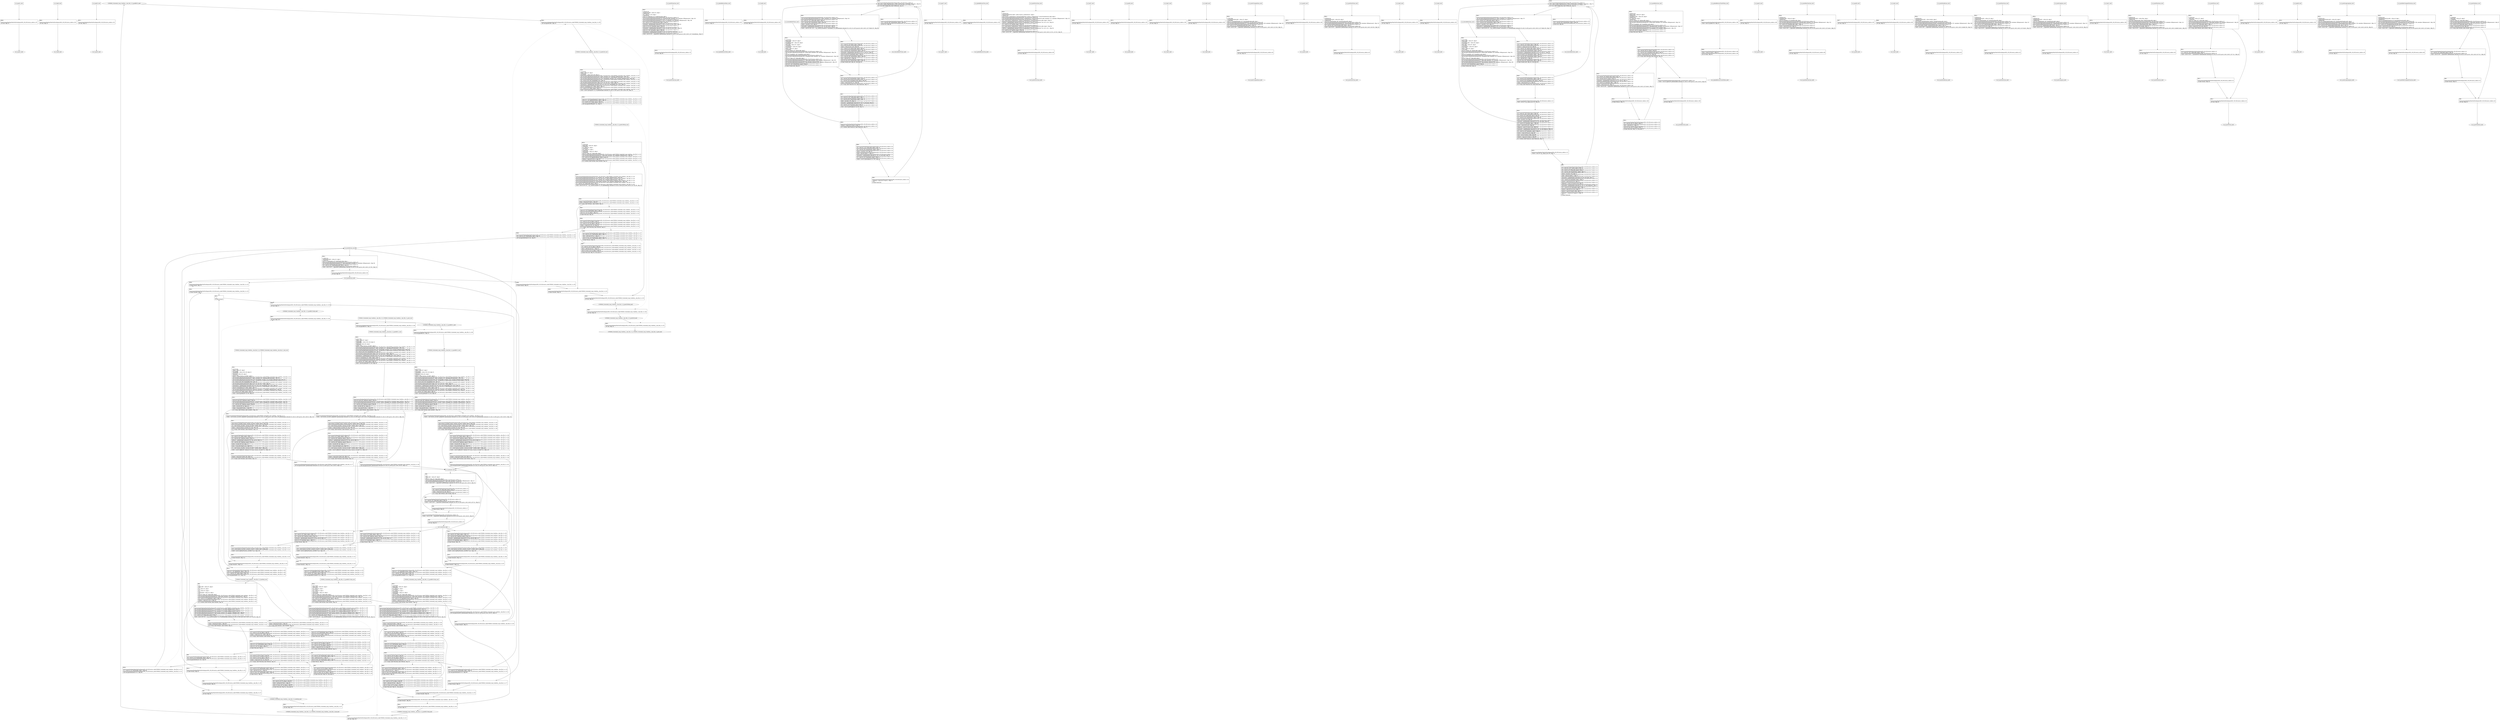 digraph "icfg graph" {
BBio_ll_good1_end [label="{io_ll_good1_end}"];
BBio_ll_bad6_end [label="{io_ll_bad6_end}"];
BBio_ll_good5_end [label="{io_ll_good5_end}"];
BBCWE606_Unchecked_Loop_Condition__char_file_21_ll_goodB2G2_end [label="{CWE606_Unchecked_Loop_Condition__char_file_21_ll_goodB2G2_end}"];
BBio_ll_printWcharLine_end [label="{io_ll_printWcharLine_end}"];
BBio_ll_globalReturnsFalse_end [label="{io_ll_globalReturnsFalse_end}"];
BBio_ll_bad8_end [label="{io_ll_bad8_end}"];
BBio_ll_decodeHexWChars_end [label="{io_ll_decodeHexWChars_end}"];
BBio_ll_good7_end [label="{io_ll_good7_end}"];
BBCWE606_Unchecked_Loop_Condition__char_file_21_ll_badSink_end [label="{CWE606_Unchecked_Loop_Condition__char_file_21_ll_badSink_end}"];
BBio_ll_globalReturnsTrue_end [label="{io_ll_globalReturnsTrue_end}"];
BBio_ll_printStructLine_end [label="{io_ll_printStructLine_end}"];
BBio_ll_bad7_end [label="{io_ll_bad7_end}"];
BBio_ll_good6_end [label="{io_ll_good6_end}"];
BBio_ll_bad2_end [label="{io_ll_bad2_end}"];
BBio_ll_bad9_end [label="{io_ll_bad9_end}"];
BBio_ll_printUnsignedLine_end [label="{io_ll_printUnsignedLine_end}"];
BBio_ll_good4_end [label="{io_ll_good4_end}"];
BBio_ll_printSizeTLine_end [label="{io_ll_printSizeTLine_end}"];
BBio_ll_bad5_end [label="{io_ll_bad5_end}"];
BBio_ll_printLine_end [label="{io_ll_printLine_end}"];
BBio_ll_bad4_end [label="{io_ll_bad4_end}"];
BBio_ll_decodeHexChars_end [label="{io_ll_decodeHexChars_end}"];
BBCWE606_Unchecked_Loop_Condition__char_file_21_ll_goodB2G1_end [label="{CWE606_Unchecked_Loop_Condition__char_file_21_ll_goodB2G1_end}"];
BBio_ll_printBytesLine_end [label="{io_ll_printBytesLine_end}"];
BBio_ll_globalReturnsTrueOrFalse_end [label="{io_ll_globalReturnsTrueOrFalse_end}"];
BBCWE606_Unchecked_Loop_Condition__char_file_21_ll_CWE606_Unchecked_Loop_Condition__char_file_21_bad_end [label="{CWE606_Unchecked_Loop_Condition__char_file_21_ll_CWE606_Unchecked_Loop_Condition__char_file_21_bad_end}"];
BBio_ll_good3_end [label="{io_ll_good3_end}"];
BBio_ll_printHexCharLine_end [label="{io_ll_printHexCharLine_end}"];
BBCWE606_Unchecked_Loop_Condition__char_file_21_ll_goodG2B_end [label="{CWE606_Unchecked_Loop_Condition__char_file_21_ll_goodG2B_end}"];
BBio_ll_good9_end [label="{io_ll_good9_end}"];
BBCWE606_Unchecked_Loop_Condition__char_file_21_ll_CWE606_Unchecked_Loop_Condition__char_file_21_good_end [label="{CWE606_Unchecked_Loop_Condition__char_file_21_ll_CWE606_Unchecked_Loop_Condition__char_file_21_good_end}"];
BBio_ll_bad3_end [label="{io_ll_bad3_end}"];
BBio_ll_printDoubleLine_end [label="{io_ll_printDoubleLine_end}"];
BBio_ll_printShortLine_end [label="{io_ll_printShortLine_end}"];
BBio_ll_printLongLine_end [label="{io_ll_printLongLine_end}"];
BBio_ll_bad1_end [label="{io_ll_bad1_end}"];
BBCWE606_Unchecked_Loop_Condition__char_file_21_ll_goodG2BSink_end [label="{CWE606_Unchecked_Loop_Condition__char_file_21_ll_goodG2BSink_end}"];
BBio_ll_printFloatLine_end [label="{io_ll_printFloatLine_end}"];
BBCWE606_Unchecked_Loop_Condition__char_file_21_ll_goodB2G2Sink_end [label="{CWE606_Unchecked_Loop_Condition__char_file_21_ll_goodB2G2Sink_end}"];
BBio_ll_printWLine_end [label="{io_ll_printWLine_end}"];
BBio_ll_good2_end [label="{io_ll_good2_end}"];
BBio_ll_printIntLine_end [label="{io_ll_printIntLine_end}"];
BBio_ll_good8_end [label="{io_ll_good8_end}"];
BBio_ll_printLongLongLine_end [label="{io_ll_printLongLongLine_end}"];
BBCWE606_Unchecked_Loop_Condition__char_file_21_ll_goodB2G1Sink_end [label="{CWE606_Unchecked_Loop_Condition__char_file_21_ll_goodB2G1Sink_end}"];
BBio_ll_printHexUnsignedCharLine_end [label="{io_ll_printHexUnsignedCharLine_end}"];
BBio_ll_printSinkLine_end [label="{io_ll_printSinkLine_end}"];
BBio_ll_good1_start [label="{io_ll_good1_start}", shape=record];
io_ll_good1BB69 [label="{BB69:\l\l/home/raoxue/Desktop/MemVerif/workspace/000_109_092/source_code/io.c:187\l
  ret void, !dbg !52\l
}", shape=record];
BBio_ll_bad6_start [label="{io_ll_bad6_start}", shape=record];
io_ll_bad6BB83 [label="{BB83:\l\l/home/raoxue/Desktop/MemVerif/workspace/000_109_092/source_code/io.c:203\l
  ret void, !dbg !52\l
}", shape=record];
BBio_ll_good5_start [label="{io_ll_good5_start}", shape=record];
io_ll_good5BB73 [label="{BB73:\l\l/home/raoxue/Desktop/MemVerif/workspace/000_109_092/source_code/io.c:191\l
  ret void, !dbg !52\l
}", shape=record];
BBCWE606_Unchecked_Loop_Condition__char_file_21_ll_goodB2G2_start [label="{CWE606_Unchecked_Loop_Condition__char_file_21_ll_goodB2G2_start}", shape=record];
CWE606_Unchecked_Loop_Condition__char_file_21_ll_goodB2G2BB65 [label="{BB65:\l\l/:102797576\l
  %data = alloca i8*, align 8\l
/:102797576\l
  %dataBuffer = alloca [100 x i8], align 16\l
/:102797576\l
  %dataLen = alloca i64, align 8\l
/:102797576\l
  %pFile = alloca %struct._IO_FILE*, align 8\l
/home/raoxue/Desktop/MemVerif/workspace/000_109_092/source_code/CWE606_Unchecked_Loop_Condition__char_file_21.c:185\l
  call void @llvm.dbg.declare(metadata i8** %data, metadata !330, metadata !DIExpression()), !dbg !331\l
/home/raoxue/Desktop/MemVerif/workspace/000_109_092/source_code/CWE606_Unchecked_Loop_Condition__char_file_21.c:186\l
  call void @llvm.dbg.declare(metadata [100 x i8]* %dataBuffer, metadata !332, metadata !DIExpression()), !dbg !333\l
/home/raoxue/Desktop/MemVerif/workspace/000_109_092/source_code/CWE606_Unchecked_Loop_Condition__char_file_21.c:186\l
  %0 = bitcast [100 x i8]* %dataBuffer to i8*, !dbg !30\l
/home/raoxue/Desktop/MemVerif/workspace/000_109_092/source_code/CWE606_Unchecked_Loop_Condition__char_file_21.c:186\l
  call void @llvm.memset.p0i8.i64(i8* align 16 %0, i8 0, i64 100, i1 false), !dbg !30\l
/home/raoxue/Desktop/MemVerif/workspace/000_109_092/source_code/CWE606_Unchecked_Loop_Condition__char_file_21.c:187\l
  %arraydecay = getelementptr inbounds [100 x i8], [100 x i8]* %dataBuffer, i64 0, i64 0, !dbg !31\l
/home/raoxue/Desktop/MemVerif/workspace/000_109_092/source_code/CWE606_Unchecked_Loop_Condition__char_file_21.c:187\l
  store i8* %arraydecay, i8** %data, align 8, !dbg !32\l
/home/raoxue/Desktop/MemVerif/workspace/000_109_092/source_code/CWE606_Unchecked_Loop_Condition__char_file_21.c:190\l
  call void @llvm.dbg.declare(metadata i64* %dataLen, metadata !336, metadata !DIExpression()), !dbg !338\l
/home/raoxue/Desktop/MemVerif/workspace/000_109_092/source_code/CWE606_Unchecked_Loop_Condition__char_file_21.c:190\l
  %1 = load i8*, i8** %data, align 8, !dbg !39\l
/home/raoxue/Desktop/MemVerif/workspace/000_109_092/source_code/CWE606_Unchecked_Loop_Condition__char_file_21.c:190\l
  %call = call i64 @strlen(i8* %1) #6, !dbg !40\l
}", shape=record];
CWE606_Unchecked_Loop_Condition__char_file_21_ll_goodB2G2BB65 [label="{BB65:\l\l/:102797576\l
  %data = alloca i8*, align 8\l
/:102797576\l
  %dataBuffer = alloca [100 x i8], align 16\l
/:102797576\l
  %dataLen = alloca i64, align 8\l
/:102797576\l
  %pFile = alloca %struct._IO_FILE*, align 8\l
/home/raoxue/Desktop/MemVerif/workspace/000_109_092/source_code/CWE606_Unchecked_Loop_Condition__char_file_21.c:185\l
  call void @llvm.dbg.declare(metadata i8** %data, metadata !330, metadata !DIExpression()), !dbg !331\l
/home/raoxue/Desktop/MemVerif/workspace/000_109_092/source_code/CWE606_Unchecked_Loop_Condition__char_file_21.c:186\l
  call void @llvm.dbg.declare(metadata [100 x i8]* %dataBuffer, metadata !332, metadata !DIExpression()), !dbg !333\l
/home/raoxue/Desktop/MemVerif/workspace/000_109_092/source_code/CWE606_Unchecked_Loop_Condition__char_file_21.c:186\l
  %0 = bitcast [100 x i8]* %dataBuffer to i8*, !dbg !30\l
/home/raoxue/Desktop/MemVerif/workspace/000_109_092/source_code/CWE606_Unchecked_Loop_Condition__char_file_21.c:186\l
  call void @llvm.memset.p0i8.i64(i8* align 16 %0, i8 0, i64 100, i1 false), !dbg !30\l
/home/raoxue/Desktop/MemVerif/workspace/000_109_092/source_code/CWE606_Unchecked_Loop_Condition__char_file_21.c:187\l
  %arraydecay = getelementptr inbounds [100 x i8], [100 x i8]* %dataBuffer, i64 0, i64 0, !dbg !31\l
/home/raoxue/Desktop/MemVerif/workspace/000_109_092/source_code/CWE606_Unchecked_Loop_Condition__char_file_21.c:187\l
  store i8* %arraydecay, i8** %data, align 8, !dbg !32\l
/home/raoxue/Desktop/MemVerif/workspace/000_109_092/source_code/CWE606_Unchecked_Loop_Condition__char_file_21.c:190\l
  call void @llvm.dbg.declare(metadata i64* %dataLen, metadata !336, metadata !DIExpression()), !dbg !338\l
/home/raoxue/Desktop/MemVerif/workspace/000_109_092/source_code/CWE606_Unchecked_Loop_Condition__char_file_21.c:190\l
  %1 = load i8*, i8** %data, align 8, !dbg !39\l
/home/raoxue/Desktop/MemVerif/workspace/000_109_092/source_code/CWE606_Unchecked_Loop_Condition__char_file_21.c:190\l
  %call = call i64 @strlen(i8* %1) #6, !dbg !40\l
}", shape=record];
CWE606_Unchecked_Loop_Condition__char_file_21_ll_goodB2G2BB66 [label="{BB66:\l\l/home/raoxue/Desktop/MemVerif/workspace/000_109_092/source_code/CWE606_Unchecked_Loop_Condition__char_file_21.c:190\l
  store i64 %call, i64* %dataLen, align 8, !dbg !38\l
/home/raoxue/Desktop/MemVerif/workspace/000_109_092/source_code/CWE606_Unchecked_Loop_Condition__char_file_21.c:191\l
  call void @llvm.dbg.declare(metadata %struct._IO_FILE** %pFile, metadata !341, metadata !DIExpression()), !dbg !342\l
/home/raoxue/Desktop/MemVerif/workspace/000_109_092/source_code/CWE606_Unchecked_Loop_Condition__char_file_21.c:193\l
  %2 = load i64, i64* %dataLen, align 8, !dbg !99\l
/home/raoxue/Desktop/MemVerif/workspace/000_109_092/source_code/CWE606_Unchecked_Loop_Condition__char_file_21.c:193\l
  %sub = sub i64 100, %2, !dbg !101\l
/home/raoxue/Desktop/MemVerif/workspace/000_109_092/source_code/CWE606_Unchecked_Loop_Condition__char_file_21.c:193\l
  %cmp = icmp ugt i64 %sub, 1, !dbg !102\l
/home/raoxue/Desktop/MemVerif/workspace/000_109_092/source_code/CWE606_Unchecked_Loop_Condition__char_file_21.c:193\l
  br i1 %cmp, label %if.then, label %if.end11, !dbg !103\l
}", shape=record];
CWE606_Unchecked_Loop_Condition__char_file_21_ll_goodB2G2BB67 [label="{BB67:\l\l/home/raoxue/Desktop/MemVerif/workspace/000_109_092/source_code/CWE606_Unchecked_Loop_Condition__char_file_21.c:195\l
  %call1 = call %struct._IO_FILE* @fopen(i8* getelementptr inbounds ([14 x i8], [14 x i8]* @.str.1, i64 0, i64 0), i8* getelementptr inbounds ([2 x i8], [2 x i8]* @.str.2, i64 0, i64 0)), !dbg !104\l
}", shape=record];
CWE606_Unchecked_Loop_Condition__char_file_21_ll_goodB2G2BB67 [label="{BB67:\l\l/home/raoxue/Desktop/MemVerif/workspace/000_109_092/source_code/CWE606_Unchecked_Loop_Condition__char_file_21.c:195\l
  %call1 = call %struct._IO_FILE* @fopen(i8* getelementptr inbounds ([14 x i8], [14 x i8]* @.str.1, i64 0, i64 0), i8* getelementptr inbounds ([2 x i8], [2 x i8]* @.str.2, i64 0, i64 0)), !dbg !104\l
}", shape=record];
CWE606_Unchecked_Loop_Condition__char_file_21_ll_goodB2G2BB69 [label="{BB69:\l\l/home/raoxue/Desktop/MemVerif/workspace/000_109_092/source_code/CWE606_Unchecked_Loop_Condition__char_file_21.c:195\l
  store %struct._IO_FILE* %call1, %struct._IO_FILE** %pFile, align 8, !dbg !106\l
/home/raoxue/Desktop/MemVerif/workspace/000_109_092/source_code/CWE606_Unchecked_Loop_Condition__char_file_21.c:196\l
  %3 = load %struct._IO_FILE*, %struct._IO_FILE** %pFile, align 8, !dbg !107\l
/home/raoxue/Desktop/MemVerif/workspace/000_109_092/source_code/CWE606_Unchecked_Loop_Condition__char_file_21.c:196\l
  %cmp2 = icmp ne %struct._IO_FILE* %3, null, !dbg !109\l
/home/raoxue/Desktop/MemVerif/workspace/000_109_092/source_code/CWE606_Unchecked_Loop_Condition__char_file_21.c:196\l
  br i1 %cmp2, label %if.then3, label %if.end10, !dbg !110\l
}", shape=record];
CWE606_Unchecked_Loop_Condition__char_file_21_ll_goodB2G2BB70 [label="{BB70:\l\l/home/raoxue/Desktop/MemVerif/workspace/000_109_092/source_code/CWE606_Unchecked_Loop_Condition__char_file_21.c:199\l
  %4 = load i8*, i8** %data, align 8, !dbg !111\l
/home/raoxue/Desktop/MemVerif/workspace/000_109_092/source_code/CWE606_Unchecked_Loop_Condition__char_file_21.c:199\l
  %5 = load i64, i64* %dataLen, align 8, !dbg !114\l
/home/raoxue/Desktop/MemVerif/workspace/000_109_092/source_code/CWE606_Unchecked_Loop_Condition__char_file_21.c:199\l
  %add.ptr = getelementptr inbounds i8, i8* %4, i64 %5, !dbg !115\l
/home/raoxue/Desktop/MemVerif/workspace/000_109_092/source_code/CWE606_Unchecked_Loop_Condition__char_file_21.c:199\l
  %6 = load i64, i64* %dataLen, align 8, !dbg !116\l
/home/raoxue/Desktop/MemVerif/workspace/000_109_092/source_code/CWE606_Unchecked_Loop_Condition__char_file_21.c:199\l
  %sub4 = sub i64 100, %6, !dbg !117\l
/home/raoxue/Desktop/MemVerif/workspace/000_109_092/source_code/CWE606_Unchecked_Loop_Condition__char_file_21.c:199\l
  %conv = trunc i64 %sub4 to i32, !dbg !118\l
/home/raoxue/Desktop/MemVerif/workspace/000_109_092/source_code/CWE606_Unchecked_Loop_Condition__char_file_21.c:199\l
  %7 = load %struct._IO_FILE*, %struct._IO_FILE** %pFile, align 8, !dbg !119\l
/home/raoxue/Desktop/MemVerif/workspace/000_109_092/source_code/CWE606_Unchecked_Loop_Condition__char_file_21.c:199\l
  %call5 = call i8* @fgets(i8* %add.ptr, i32 %conv, %struct._IO_FILE* %7), !dbg !120\l
}", shape=record];
CWE606_Unchecked_Loop_Condition__char_file_21_ll_goodB2G2BB70 [label="{BB70:\l\l/home/raoxue/Desktop/MemVerif/workspace/000_109_092/source_code/CWE606_Unchecked_Loop_Condition__char_file_21.c:199\l
  %4 = load i8*, i8** %data, align 8, !dbg !111\l
/home/raoxue/Desktop/MemVerif/workspace/000_109_092/source_code/CWE606_Unchecked_Loop_Condition__char_file_21.c:199\l
  %5 = load i64, i64* %dataLen, align 8, !dbg !114\l
/home/raoxue/Desktop/MemVerif/workspace/000_109_092/source_code/CWE606_Unchecked_Loop_Condition__char_file_21.c:199\l
  %add.ptr = getelementptr inbounds i8, i8* %4, i64 %5, !dbg !115\l
/home/raoxue/Desktop/MemVerif/workspace/000_109_092/source_code/CWE606_Unchecked_Loop_Condition__char_file_21.c:199\l
  %6 = load i64, i64* %dataLen, align 8, !dbg !116\l
/home/raoxue/Desktop/MemVerif/workspace/000_109_092/source_code/CWE606_Unchecked_Loop_Condition__char_file_21.c:199\l
  %sub4 = sub i64 100, %6, !dbg !117\l
/home/raoxue/Desktop/MemVerif/workspace/000_109_092/source_code/CWE606_Unchecked_Loop_Condition__char_file_21.c:199\l
  %conv = trunc i64 %sub4 to i32, !dbg !118\l
/home/raoxue/Desktop/MemVerif/workspace/000_109_092/source_code/CWE606_Unchecked_Loop_Condition__char_file_21.c:199\l
  %7 = load %struct._IO_FILE*, %struct._IO_FILE** %pFile, align 8, !dbg !119\l
/home/raoxue/Desktop/MemVerif/workspace/000_109_092/source_code/CWE606_Unchecked_Loop_Condition__char_file_21.c:199\l
  %call5 = call i8* @fgets(i8* %add.ptr, i32 %conv, %struct._IO_FILE* %7), !dbg !120\l
}", shape=record];
CWE606_Unchecked_Loop_Condition__char_file_21_ll_goodB2G2BB72 [label="{BB72:\l\l/home/raoxue/Desktop/MemVerif/workspace/000_109_092/source_code/CWE606_Unchecked_Loop_Condition__char_file_21.c:199\l
  %cmp6 = icmp eq i8* %call5, null, !dbg !121\l
/home/raoxue/Desktop/MemVerif/workspace/000_109_092/source_code/CWE606_Unchecked_Loop_Condition__char_file_21.c:199\l
  br i1 %cmp6, label %if.then8, label %if.end, !dbg !122\l
}", shape=record];
CWE606_Unchecked_Loop_Condition__char_file_21_ll_goodB2G2BB73 [label="{BB73:\l\l/home/raoxue/Desktop/MemVerif/workspace/000_109_092/source_code/CWE606_Unchecked_Loop_Condition__char_file_21.c:201\l
  call void @printLine(i8* getelementptr inbounds ([15 x i8], [15 x i8]* @.str.3, i64 0, i64 0)), !dbg !123\l
}", shape=record];
CWE606_Unchecked_Loop_Condition__char_file_21_ll_goodB2G2BB73 [label="{BB73:\l\l/home/raoxue/Desktop/MemVerif/workspace/000_109_092/source_code/CWE606_Unchecked_Loop_Condition__char_file_21.c:201\l
  call void @printLine(i8* getelementptr inbounds ([15 x i8], [15 x i8]* @.str.3, i64 0, i64 0)), !dbg !123\l
}", shape=record];
CWE606_Unchecked_Loop_Condition__char_file_21_ll_goodB2G2BB75 [label="{BB75:\l\l/home/raoxue/Desktop/MemVerif/workspace/000_109_092/source_code/CWE606_Unchecked_Loop_Condition__char_file_21.c:203\l
  %8 = load i8*, i8** %data, align 8, !dbg !125\l
/home/raoxue/Desktop/MemVerif/workspace/000_109_092/source_code/CWE606_Unchecked_Loop_Condition__char_file_21.c:203\l
  %9 = load i64, i64* %dataLen, align 8, !dbg !126\l
/home/raoxue/Desktop/MemVerif/workspace/000_109_092/source_code/CWE606_Unchecked_Loop_Condition__char_file_21.c:203\l
  %arrayidx = getelementptr inbounds i8, i8* %8, i64 %9, !dbg !125\l
/home/raoxue/Desktop/MemVerif/workspace/000_109_092/source_code/CWE606_Unchecked_Loop_Condition__char_file_21.c:203\l
  store i8 0, i8* %arrayidx, align 1, !dbg !127\l
/home/raoxue/Desktop/MemVerif/workspace/000_109_092/source_code/CWE606_Unchecked_Loop_Condition__char_file_21.c:204\l
  br label %if.end, !dbg !128\l
}", shape=record];
CWE606_Unchecked_Loop_Condition__char_file_21_ll_goodB2G2BB74 [label="{BB74:\l\l/home/raoxue/Desktop/MemVerif/workspace/000_109_092/source_code/CWE606_Unchecked_Loop_Condition__char_file_21.c:205\l
  %10 = load %struct._IO_FILE*, %struct._IO_FILE** %pFile, align 8, !dbg !129\l
/home/raoxue/Desktop/MemVerif/workspace/000_109_092/source_code/CWE606_Unchecked_Loop_Condition__char_file_21.c:205\l
  %call9 = call i32 @fclose(%struct._IO_FILE* %10), !dbg !130\l
}", shape=record];
CWE606_Unchecked_Loop_Condition__char_file_21_ll_goodB2G2BB74 [label="{BB74:\l\l/home/raoxue/Desktop/MemVerif/workspace/000_109_092/source_code/CWE606_Unchecked_Loop_Condition__char_file_21.c:205\l
  %10 = load %struct._IO_FILE*, %struct._IO_FILE** %pFile, align 8, !dbg !129\l
/home/raoxue/Desktop/MemVerif/workspace/000_109_092/source_code/CWE606_Unchecked_Loop_Condition__char_file_21.c:205\l
  %call9 = call i32 @fclose(%struct._IO_FILE* %10), !dbg !130\l
}", shape=record];
CWE606_Unchecked_Loop_Condition__char_file_21_ll_goodB2G2BB76 [label="{BB76:\l\l/home/raoxue/Desktop/MemVerif/workspace/000_109_092/source_code/CWE606_Unchecked_Loop_Condition__char_file_21.c:206\l
  br label %if.end10, !dbg !131\l
}", shape=record];
CWE606_Unchecked_Loop_Condition__char_file_21_ll_goodB2G2BB71 [label="{BB71:\l\l/home/raoxue/Desktop/MemVerif/workspace/000_109_092/source_code/CWE606_Unchecked_Loop_Condition__char_file_21.c:207\l
  br label %if.end11, !dbg !132\l
}", shape=record];
CWE606_Unchecked_Loop_Condition__char_file_21_ll_goodB2G2BB68 [label="{BB68:\l\l/home/raoxue/Desktop/MemVerif/workspace/000_109_092/source_code/CWE606_Unchecked_Loop_Condition__char_file_21.c:209\l
  store i32 1, i32* @goodB2G2Static, align 4, !dbg !133\l
/home/raoxue/Desktop/MemVerif/workspace/000_109_092/source_code/CWE606_Unchecked_Loop_Condition__char_file_21.c:210\l
  %11 = load i8*, i8** %data, align 8, !dbg !134\l
/home/raoxue/Desktop/MemVerif/workspace/000_109_092/source_code/CWE606_Unchecked_Loop_Condition__char_file_21.c:210\l
  call void @goodB2G2Sink(i8* %11), !dbg !135\l
}", shape=record];
CWE606_Unchecked_Loop_Condition__char_file_21_ll_goodB2G2BB68 [label="{BB68:\l\l/home/raoxue/Desktop/MemVerif/workspace/000_109_092/source_code/CWE606_Unchecked_Loop_Condition__char_file_21.c:209\l
  store i32 1, i32* @goodB2G2Static, align 4, !dbg !133\l
/home/raoxue/Desktop/MemVerif/workspace/000_109_092/source_code/CWE606_Unchecked_Loop_Condition__char_file_21.c:210\l
  %11 = load i8*, i8** %data, align 8, !dbg !134\l
/home/raoxue/Desktop/MemVerif/workspace/000_109_092/source_code/CWE606_Unchecked_Loop_Condition__char_file_21.c:210\l
  call void @goodB2G2Sink(i8* %11), !dbg !135\l
}", shape=record];
CWE606_Unchecked_Loop_Condition__char_file_21_ll_goodB2G2BB77 [label="{BB77:\l\l/home/raoxue/Desktop/MemVerif/workspace/000_109_092/source_code/CWE606_Unchecked_Loop_Condition__char_file_21.c:211\l
  ret void, !dbg !136\l
}", shape=record];
BBio_ll_printWcharLine_start [label="{io_ll_printWcharLine_start}", shape=record];
io_ll_printWcharLineBB28 [label="{BB28:\l\l/:2990045184\l
  %wideChar.addr = alloca i32, align 4\l
/:2990045184\l
  %s = alloca [2 x i32], align 4\l
/:2990045184\l
  store i32 %wideChar, i32* %wideChar.addr, align 4\l
/home/raoxue/Desktop/MemVerif/workspace/000_109_092/source_code/io.c:70\l
  call void @llvm.dbg.declare(metadata i32* %wideChar.addr, metadata !162, metadata !DIExpression()), !dbg !163\l
/home/raoxue/Desktop/MemVerif/workspace/000_109_092/source_code/io.c:74\l
  call void @llvm.dbg.declare(metadata [2 x i32]* %s, metadata !164, metadata !DIExpression()), !dbg !168\l
/home/raoxue/Desktop/MemVerif/workspace/000_109_092/source_code/io.c:75\l
  %0 = load i32, i32* %wideChar.addr, align 4, !dbg !61\l
/home/raoxue/Desktop/MemVerif/workspace/000_109_092/source_code/io.c:75\l
  %arrayidx = getelementptr inbounds [2 x i32], [2 x i32]* %s, i64 0, i64 0, !dbg !62\l
/home/raoxue/Desktop/MemVerif/workspace/000_109_092/source_code/io.c:75\l
  store i32 %0, i32* %arrayidx, align 4, !dbg !63\l
/home/raoxue/Desktop/MemVerif/workspace/000_109_092/source_code/io.c:76\l
  %arrayidx1 = getelementptr inbounds [2 x i32], [2 x i32]* %s, i64 0, i64 1, !dbg !64\l
/home/raoxue/Desktop/MemVerif/workspace/000_109_092/source_code/io.c:76\l
  store i32 0, i32* %arrayidx1, align 4, !dbg !65\l
/home/raoxue/Desktop/MemVerif/workspace/000_109_092/source_code/io.c:77\l
  %arraydecay = getelementptr inbounds [2 x i32], [2 x i32]* %s, i64 0, i64 0, !dbg !66\l
/home/raoxue/Desktop/MemVerif/workspace/000_109_092/source_code/io.c:77\l
  %call = call i32 (i8*, ...) @printf(i8* getelementptr inbounds ([5 x i8], [5 x i8]* @.str.10, i64 0, i64 0), i32* %arraydecay), !dbg !67\l
}", shape=record];
io_ll_printWcharLineBB28 [label="{BB28:\l\l/:2990045184\l
  %wideChar.addr = alloca i32, align 4\l
/:2990045184\l
  %s = alloca [2 x i32], align 4\l
/:2990045184\l
  store i32 %wideChar, i32* %wideChar.addr, align 4\l
/home/raoxue/Desktop/MemVerif/workspace/000_109_092/source_code/io.c:70\l
  call void @llvm.dbg.declare(metadata i32* %wideChar.addr, metadata !162, metadata !DIExpression()), !dbg !163\l
/home/raoxue/Desktop/MemVerif/workspace/000_109_092/source_code/io.c:74\l
  call void @llvm.dbg.declare(metadata [2 x i32]* %s, metadata !164, metadata !DIExpression()), !dbg !168\l
/home/raoxue/Desktop/MemVerif/workspace/000_109_092/source_code/io.c:75\l
  %0 = load i32, i32* %wideChar.addr, align 4, !dbg !61\l
/home/raoxue/Desktop/MemVerif/workspace/000_109_092/source_code/io.c:75\l
  %arrayidx = getelementptr inbounds [2 x i32], [2 x i32]* %s, i64 0, i64 0, !dbg !62\l
/home/raoxue/Desktop/MemVerif/workspace/000_109_092/source_code/io.c:75\l
  store i32 %0, i32* %arrayidx, align 4, !dbg !63\l
/home/raoxue/Desktop/MemVerif/workspace/000_109_092/source_code/io.c:76\l
  %arrayidx1 = getelementptr inbounds [2 x i32], [2 x i32]* %s, i64 0, i64 1, !dbg !64\l
/home/raoxue/Desktop/MemVerif/workspace/000_109_092/source_code/io.c:76\l
  store i32 0, i32* %arrayidx1, align 4, !dbg !65\l
/home/raoxue/Desktop/MemVerif/workspace/000_109_092/source_code/io.c:77\l
  %arraydecay = getelementptr inbounds [2 x i32], [2 x i32]* %s, i64 0, i64 0, !dbg !66\l
/home/raoxue/Desktop/MemVerif/workspace/000_109_092/source_code/io.c:77\l
  %call = call i32 (i8*, ...) @printf(i8* getelementptr inbounds ([5 x i8], [5 x i8]* @.str.10, i64 0, i64 0), i32* %arraydecay), !dbg !67\l
}", shape=record];
io_ll_printWcharLineBB29 [label="{BB29:\l\l/home/raoxue/Desktop/MemVerif/workspace/000_109_092/source_code/io.c:78\l
  ret void, !dbg !68\l
}", shape=record];
BBio_ll_globalReturnsFalse_start [label="{io_ll_globalReturnsFalse_start}", shape=record];
io_ll_globalReturnsFalseBB66 [label="{BB66:\l\l/home/raoxue/Desktop/MemVerif/workspace/000_109_092/source_code/io.c:163\l
  ret i32 0, !dbg !52\l
}", shape=record];
BBio_ll_bad8_start [label="{io_ll_bad8_start}", shape=record];
io_ll_bad8BB85 [label="{BB85:\l\l/home/raoxue/Desktop/MemVerif/workspace/000_109_092/source_code/io.c:205\l
  ret void, !dbg !52\l
}", shape=record];
BBio_ll_decodeHexWChars_start [label="{io_ll_decodeHexWChars_start}", shape=record];
io_ll_decodeHexWCharsBB55 [label="{BB55:\l\l/:118762056\l
  %bytes.addr = alloca i8*, align 8\l
/:118762056\l
  %numBytes.addr = alloca i64, align 8\l
/:118762056\l
  %hex.addr = alloca i32*, align 8\l
/:118762056\l
  %numWritten = alloca i64, align 8\l
/:118762056\l
  %byte = alloca i32, align 4\l
/:118762056\l
  store i8* %bytes, i8** %bytes.addr, align 8\l
/home/raoxue/Desktop/MemVerif/workspace/000_109_092/source_code/io.c:135\l
  call void @llvm.dbg.declare(metadata i8** %bytes.addr, metadata !290, metadata !DIExpression()), !dbg !291\l
/:135\l
  store i64 %numBytes, i64* %numBytes.addr, align 8\l
/home/raoxue/Desktop/MemVerif/workspace/000_109_092/source_code/io.c:135\l
  call void @llvm.dbg.declare(metadata i64* %numBytes.addr, metadata !292, metadata !DIExpression()), !dbg !293\l
/:135\l
  store i32* %hex, i32** %hex.addr, align 8\l
/home/raoxue/Desktop/MemVerif/workspace/000_109_092/source_code/io.c:135\l
  call void @llvm.dbg.declare(metadata i32** %hex.addr, metadata !294, metadata !DIExpression()), !dbg !295\l
/home/raoxue/Desktop/MemVerif/workspace/000_109_092/source_code/io.c:137\l
  call void @llvm.dbg.declare(metadata i64* %numWritten, metadata !296, metadata !DIExpression()), !dbg !297\l
/home/raoxue/Desktop/MemVerif/workspace/000_109_092/source_code/io.c:137\l
  store i64 0, i64* %numWritten, align 8, !dbg !65\l
/home/raoxue/Desktop/MemVerif/workspace/000_109_092/source_code/io.c:143\l
  br label %while.cond, !dbg !66\l
}", shape=record];
io_ll_decodeHexWCharsBB56 [label="{BB56:\l\l/home/raoxue/Desktop/MemVerif/workspace/000_109_092/source_code/io.c:143\l
  %0 = load i64, i64* %numWritten, align 8, !dbg !67\l
/home/raoxue/Desktop/MemVerif/workspace/000_109_092/source_code/io.c:143\l
  %1 = load i64, i64* %numBytes.addr, align 8, !dbg !68\l
/home/raoxue/Desktop/MemVerif/workspace/000_109_092/source_code/io.c:143\l
  %cmp = icmp ult i64 %0, %1, !dbg !69\l
/home/raoxue/Desktop/MemVerif/workspace/000_109_092/source_code/io.c:143\l
  br i1 %cmp, label %land.lhs.true, label %land.end, !dbg !70\l
}", shape=record];
io_ll_decodeHexWCharsBB57 [label="{BB57:\l\l/home/raoxue/Desktop/MemVerif/workspace/000_109_092/source_code/io.c:143\l
  %2 = load i32*, i32** %hex.addr, align 8, !dbg !71\l
/home/raoxue/Desktop/MemVerif/workspace/000_109_092/source_code/io.c:143\l
  %3 = load i64, i64* %numWritten, align 8, !dbg !72\l
/home/raoxue/Desktop/MemVerif/workspace/000_109_092/source_code/io.c:143\l
  %mul = mul i64 2, %3, !dbg !73\l
/home/raoxue/Desktop/MemVerif/workspace/000_109_092/source_code/io.c:143\l
  %arrayidx = getelementptr inbounds i32, i32* %2, i64 %mul, !dbg !71\l
/home/raoxue/Desktop/MemVerif/workspace/000_109_092/source_code/io.c:143\l
  %4 = load i32, i32* %arrayidx, align 4, !dbg !71\l
/home/raoxue/Desktop/MemVerif/workspace/000_109_092/source_code/io.c:143\l
  %call = call i32 @iswxdigit(i32 %4) #5, !dbg !74\l
}", shape=record];
io_ll_decodeHexWCharsBB57 [label="{BB57:\l\l/home/raoxue/Desktop/MemVerif/workspace/000_109_092/source_code/io.c:143\l
  %2 = load i32*, i32** %hex.addr, align 8, !dbg !71\l
/home/raoxue/Desktop/MemVerif/workspace/000_109_092/source_code/io.c:143\l
  %3 = load i64, i64* %numWritten, align 8, !dbg !72\l
/home/raoxue/Desktop/MemVerif/workspace/000_109_092/source_code/io.c:143\l
  %mul = mul i64 2, %3, !dbg !73\l
/home/raoxue/Desktop/MemVerif/workspace/000_109_092/source_code/io.c:143\l
  %arrayidx = getelementptr inbounds i32, i32* %2, i64 %mul, !dbg !71\l
/home/raoxue/Desktop/MemVerif/workspace/000_109_092/source_code/io.c:143\l
  %4 = load i32, i32* %arrayidx, align 4, !dbg !71\l
/home/raoxue/Desktop/MemVerif/workspace/000_109_092/source_code/io.c:143\l
  %call = call i32 @iswxdigit(i32 %4) #5, !dbg !74\l
}", shape=record];
io_ll_decodeHexWCharsBB59 [label="{BB59:\l\l/home/raoxue/Desktop/MemVerif/workspace/000_109_092/source_code/io.c:143\l
  %tobool = icmp ne i32 %call, 0, !dbg !74\l
/home/raoxue/Desktop/MemVerif/workspace/000_109_092/source_code/io.c:143\l
  br i1 %tobool, label %land.rhs, label %land.end, !dbg !75\l
}", shape=record];
io_ll_decodeHexWCharsBB60 [label="{BB60:\l\l/home/raoxue/Desktop/MemVerif/workspace/000_109_092/source_code/io.c:143\l
  %5 = load i32*, i32** %hex.addr, align 8, !dbg !76\l
/home/raoxue/Desktop/MemVerif/workspace/000_109_092/source_code/io.c:143\l
  %6 = load i64, i64* %numWritten, align 8, !dbg !77\l
/home/raoxue/Desktop/MemVerif/workspace/000_109_092/source_code/io.c:143\l
  %mul1 = mul i64 2, %6, !dbg !78\l
/home/raoxue/Desktop/MemVerif/workspace/000_109_092/source_code/io.c:143\l
  %add = add i64 %mul1, 1, !dbg !79\l
/home/raoxue/Desktop/MemVerif/workspace/000_109_092/source_code/io.c:143\l
  %arrayidx2 = getelementptr inbounds i32, i32* %5, i64 %add, !dbg !76\l
/home/raoxue/Desktop/MemVerif/workspace/000_109_092/source_code/io.c:143\l
  %7 = load i32, i32* %arrayidx2, align 4, !dbg !76\l
/home/raoxue/Desktop/MemVerif/workspace/000_109_092/source_code/io.c:143\l
  %call3 = call i32 @iswxdigit(i32 %7) #5, !dbg !80\l
}", shape=record];
io_ll_decodeHexWCharsBB60 [label="{BB60:\l\l/home/raoxue/Desktop/MemVerif/workspace/000_109_092/source_code/io.c:143\l
  %5 = load i32*, i32** %hex.addr, align 8, !dbg !76\l
/home/raoxue/Desktop/MemVerif/workspace/000_109_092/source_code/io.c:143\l
  %6 = load i64, i64* %numWritten, align 8, !dbg !77\l
/home/raoxue/Desktop/MemVerif/workspace/000_109_092/source_code/io.c:143\l
  %mul1 = mul i64 2, %6, !dbg !78\l
/home/raoxue/Desktop/MemVerif/workspace/000_109_092/source_code/io.c:143\l
  %add = add i64 %mul1, 1, !dbg !79\l
/home/raoxue/Desktop/MemVerif/workspace/000_109_092/source_code/io.c:143\l
  %arrayidx2 = getelementptr inbounds i32, i32* %5, i64 %add, !dbg !76\l
/home/raoxue/Desktop/MemVerif/workspace/000_109_092/source_code/io.c:143\l
  %7 = load i32, i32* %arrayidx2, align 4, !dbg !76\l
/home/raoxue/Desktop/MemVerif/workspace/000_109_092/source_code/io.c:143\l
  %call3 = call i32 @iswxdigit(i32 %7) #5, !dbg !80\l
}", shape=record];
io_ll_decodeHexWCharsBB61 [label="{BB61:\l\l/home/raoxue/Desktop/MemVerif/workspace/000_109_092/source_code/io.c:143\l
  %tobool4 = icmp ne i32 %call3, 0, !dbg !75\l
/:143\l
  br label %land.end\l
}", shape=record];
io_ll_decodeHexWCharsBB58 [label="{BB58:\l\l/home/raoxue/Desktop/MemVerif/workspace/000_109_092/source_code/io.c:0\l
  %8 = phi i1 [ false, %land.lhs.true ], [ false, %while.cond ], [ %tobool4, %land.rhs ], !dbg !81\l
/home/raoxue/Desktop/MemVerif/workspace/000_109_092/source_code/io.c:143\l
  br i1 %8, label %while.body, label %while.end, !dbg !66\l
}", shape=record];
io_ll_decodeHexWCharsBB62 [label="{BB62:\l\l/home/raoxue/Desktop/MemVerif/workspace/000_109_092/source_code/io.c:145\l
  call void @llvm.dbg.declare(metadata i32* %byte, metadata !314, metadata !DIExpression()), !dbg !316\l
/home/raoxue/Desktop/MemVerif/workspace/000_109_092/source_code/io.c:146\l
  %9 = load i32*, i32** %hex.addr, align 8, !dbg !85\l
/home/raoxue/Desktop/MemVerif/workspace/000_109_092/source_code/io.c:146\l
  %10 = load i64, i64* %numWritten, align 8, !dbg !86\l
/home/raoxue/Desktop/MemVerif/workspace/000_109_092/source_code/io.c:146\l
  %mul5 = mul i64 2, %10, !dbg !87\l
/home/raoxue/Desktop/MemVerif/workspace/000_109_092/source_code/io.c:146\l
  %arrayidx6 = getelementptr inbounds i32, i32* %9, i64 %mul5, !dbg !85\l
/home/raoxue/Desktop/MemVerif/workspace/000_109_092/source_code/io.c:146\l
  %call7 = call i32 (i32*, i32*, ...) @__isoc99_swscanf(i32* %arrayidx6, i32* getelementptr inbounds ([5 x i32], [5 x i32]* @.str.16, i64 0, i64 0), i32* %byte) #5, !dbg !88\l
}", shape=record];
io_ll_decodeHexWCharsBB62 [label="{BB62:\l\l/home/raoxue/Desktop/MemVerif/workspace/000_109_092/source_code/io.c:145\l
  call void @llvm.dbg.declare(metadata i32* %byte, metadata !314, metadata !DIExpression()), !dbg !316\l
/home/raoxue/Desktop/MemVerif/workspace/000_109_092/source_code/io.c:146\l
  %9 = load i32*, i32** %hex.addr, align 8, !dbg !85\l
/home/raoxue/Desktop/MemVerif/workspace/000_109_092/source_code/io.c:146\l
  %10 = load i64, i64* %numWritten, align 8, !dbg !86\l
/home/raoxue/Desktop/MemVerif/workspace/000_109_092/source_code/io.c:146\l
  %mul5 = mul i64 2, %10, !dbg !87\l
/home/raoxue/Desktop/MemVerif/workspace/000_109_092/source_code/io.c:146\l
  %arrayidx6 = getelementptr inbounds i32, i32* %9, i64 %mul5, !dbg !85\l
/home/raoxue/Desktop/MemVerif/workspace/000_109_092/source_code/io.c:146\l
  %call7 = call i32 (i32*, i32*, ...) @__isoc99_swscanf(i32* %arrayidx6, i32* getelementptr inbounds ([5 x i32], [5 x i32]* @.str.16, i64 0, i64 0), i32* %byte) #5, !dbg !88\l
}", shape=record];
io_ll_decodeHexWCharsBB64 [label="{BB64:\l\l/home/raoxue/Desktop/MemVerif/workspace/000_109_092/source_code/io.c:147\l
  %11 = load i32, i32* %byte, align 4, !dbg !89\l
/home/raoxue/Desktop/MemVerif/workspace/000_109_092/source_code/io.c:147\l
  %conv = trunc i32 %11 to i8, !dbg !90\l
/home/raoxue/Desktop/MemVerif/workspace/000_109_092/source_code/io.c:147\l
  %12 = load i8*, i8** %bytes.addr, align 8, !dbg !91\l
/home/raoxue/Desktop/MemVerif/workspace/000_109_092/source_code/io.c:147\l
  %13 = load i64, i64* %numWritten, align 8, !dbg !92\l
/home/raoxue/Desktop/MemVerif/workspace/000_109_092/source_code/io.c:147\l
  %arrayidx8 = getelementptr inbounds i8, i8* %12, i64 %13, !dbg !91\l
/home/raoxue/Desktop/MemVerif/workspace/000_109_092/source_code/io.c:147\l
  store i8 %conv, i8* %arrayidx8, align 1, !dbg !93\l
/home/raoxue/Desktop/MemVerif/workspace/000_109_092/source_code/io.c:148\l
  %14 = load i64, i64* %numWritten, align 8, !dbg !94\l
/home/raoxue/Desktop/MemVerif/workspace/000_109_092/source_code/io.c:148\l
  %inc = add i64 %14, 1, !dbg !94\l
/home/raoxue/Desktop/MemVerif/workspace/000_109_092/source_code/io.c:148\l
  store i64 %inc, i64* %numWritten, align 8, !dbg !94\l
/home/raoxue/Desktop/MemVerif/workspace/000_109_092/source_code/io.c:143\l
  br label %while.cond, !dbg !66, !llvm.loop !95\l
}", shape=record];
io_ll_decodeHexWCharsBB63 [label="{BB63:\l\l/home/raoxue/Desktop/MemVerif/workspace/000_109_092/source_code/io.c:151\l
  %15 = load i64, i64* %numWritten, align 8, !dbg !98\l
/home/raoxue/Desktop/MemVerif/workspace/000_109_092/source_code/io.c:151\l
  ret i64 %15, !dbg !99\l
}", shape=record];
BBio_ll_good7_start [label="{io_ll_good7_start}", shape=record];
io_ll_good7BB75 [label="{BB75:\l\l/home/raoxue/Desktop/MemVerif/workspace/000_109_092/source_code/io.c:193\l
  ret void, !dbg !52\l
}", shape=record];
BBCWE606_Unchecked_Loop_Condition__char_file_21_ll_badSink_start [label="{CWE606_Unchecked_Loop_Condition__char_file_21_ll_badSink_start}", shape=record];
CWE606_Unchecked_Loop_Condition__char_file_21_ll_badSinkBB0 [label="{BB0:\l\l/:415\l
  %data.addr = alloca i8*, align 8\l
/:415\l
  %i = alloca i32, align 4\l
/:415\l
  %n = alloca i32, align 4\l
/:415\l
  %intVariable = alloca i32, align 4\l
/:415\l
  store i8* %data, i8** %data.addr, align 8\l
/home/raoxue/Desktop/MemVerif/workspace/000_109_092/source_code/CWE606_Unchecked_Loop_Condition__char_file_21.c:38\l
  call void @llvm.dbg.declare(metadata i8** %data.addr, metadata !24, metadata !DIExpression()), !dbg !25\l
/home/raoxue/Desktop/MemVerif/workspace/000_109_092/source_code/CWE606_Unchecked_Loop_Condition__char_file_21.c:40\l
  %0 = load i32, i32* @badStatic, align 4, !dbg !26\l
/home/raoxue/Desktop/MemVerif/workspace/000_109_092/source_code/CWE606_Unchecked_Loop_Condition__char_file_21.c:40\l
  %tobool = icmp ne i32 %0, 0, !dbg !26\l
/home/raoxue/Desktop/MemVerif/workspace/000_109_092/source_code/CWE606_Unchecked_Loop_Condition__char_file_21.c:40\l
  br i1 %tobool, label %if.then, label %if.end4, !dbg !28\l
}", shape=record];
CWE606_Unchecked_Loop_Condition__char_file_21_ll_badSinkBB1 [label="{BB1:\l\l/home/raoxue/Desktop/MemVerif/workspace/000_109_092/source_code/CWE606_Unchecked_Loop_Condition__char_file_21.c:43\l
  call void @llvm.dbg.declare(metadata i32* %i, metadata !29, metadata !DIExpression()), !dbg !32\l
/home/raoxue/Desktop/MemVerif/workspace/000_109_092/source_code/CWE606_Unchecked_Loop_Condition__char_file_21.c:43\l
  call void @llvm.dbg.declare(metadata i32* %n, metadata !33, metadata !DIExpression()), !dbg !34\l
/home/raoxue/Desktop/MemVerif/workspace/000_109_092/source_code/CWE606_Unchecked_Loop_Condition__char_file_21.c:43\l
  call void @llvm.dbg.declare(metadata i32* %intVariable, metadata !35, metadata !DIExpression()), !dbg !36\l
/home/raoxue/Desktop/MemVerif/workspace/000_109_092/source_code/CWE606_Unchecked_Loop_Condition__char_file_21.c:44\l
  %1 = load i8*, i8** %data.addr, align 8, !dbg !37\l
/home/raoxue/Desktop/MemVerif/workspace/000_109_092/source_code/CWE606_Unchecked_Loop_Condition__char_file_21.c:44\l
  %call = call i32 (i8*, i8*, ...) @__isoc99_sscanf(i8* %1, i8* getelementptr inbounds ([3 x i8], [3 x i8]* @.str, i64 0, i64 0), i32* %n) #6, !dbg !39\l
}", shape=record];
CWE606_Unchecked_Loop_Condition__char_file_21_ll_badSinkBB1 [label="{BB1:\l\l/home/raoxue/Desktop/MemVerif/workspace/000_109_092/source_code/CWE606_Unchecked_Loop_Condition__char_file_21.c:43\l
  call void @llvm.dbg.declare(metadata i32* %i, metadata !29, metadata !DIExpression()), !dbg !32\l
/home/raoxue/Desktop/MemVerif/workspace/000_109_092/source_code/CWE606_Unchecked_Loop_Condition__char_file_21.c:43\l
  call void @llvm.dbg.declare(metadata i32* %n, metadata !33, metadata !DIExpression()), !dbg !34\l
/home/raoxue/Desktop/MemVerif/workspace/000_109_092/source_code/CWE606_Unchecked_Loop_Condition__char_file_21.c:43\l
  call void @llvm.dbg.declare(metadata i32* %intVariable, metadata !35, metadata !DIExpression()), !dbg !36\l
/home/raoxue/Desktop/MemVerif/workspace/000_109_092/source_code/CWE606_Unchecked_Loop_Condition__char_file_21.c:44\l
  %1 = load i8*, i8** %data.addr, align 8, !dbg !37\l
/home/raoxue/Desktop/MemVerif/workspace/000_109_092/source_code/CWE606_Unchecked_Loop_Condition__char_file_21.c:44\l
  %call = call i32 (i8*, i8*, ...) @__isoc99_sscanf(i8* %1, i8* getelementptr inbounds ([3 x i8], [3 x i8]* @.str, i64 0, i64 0), i32* %n) #6, !dbg !39\l
}", shape=record];
CWE606_Unchecked_Loop_Condition__char_file_21_ll_badSinkBB3 [label="{BB3:\l\l/home/raoxue/Desktop/MemVerif/workspace/000_109_092/source_code/CWE606_Unchecked_Loop_Condition__char_file_21.c:44\l
  %cmp = icmp eq i32 %call, 1, !dbg !40\l
/home/raoxue/Desktop/MemVerif/workspace/000_109_092/source_code/CWE606_Unchecked_Loop_Condition__char_file_21.c:44\l
  br i1 %cmp, label %if.then1, label %if.end, !dbg !41\l
}", shape=record];
CWE606_Unchecked_Loop_Condition__char_file_21_ll_badSinkBB4 [label="{BB4:\l\l/home/raoxue/Desktop/MemVerif/workspace/000_109_092/source_code/CWE606_Unchecked_Loop_Condition__char_file_21.c:47\l
  store i32 0, i32* %intVariable, align 4, !dbg !42\l
/home/raoxue/Desktop/MemVerif/workspace/000_109_092/source_code/CWE606_Unchecked_Loop_Condition__char_file_21.c:48\l
  store i32 0, i32* %i, align 4, !dbg !44\l
/home/raoxue/Desktop/MemVerif/workspace/000_109_092/source_code/CWE606_Unchecked_Loop_Condition__char_file_21.c:48\l
  br label %for.cond, !dbg !46\l
}", shape=record];
CWE606_Unchecked_Loop_Condition__char_file_21_ll_badSinkBB6 [label="{BB6:\l\l/home/raoxue/Desktop/MemVerif/workspace/000_109_092/source_code/CWE606_Unchecked_Loop_Condition__char_file_21.c:48\l
  %2 = load i32, i32* %i, align 4, !dbg !47\l
/home/raoxue/Desktop/MemVerif/workspace/000_109_092/source_code/CWE606_Unchecked_Loop_Condition__char_file_21.c:48\l
  %3 = load i32, i32* %n, align 4, !dbg !49\l
/home/raoxue/Desktop/MemVerif/workspace/000_109_092/source_code/CWE606_Unchecked_Loop_Condition__char_file_21.c:48\l
  %cmp2 = icmp slt i32 %2, %3, !dbg !50\l
/home/raoxue/Desktop/MemVerif/workspace/000_109_092/source_code/CWE606_Unchecked_Loop_Condition__char_file_21.c:48\l
  br i1 %cmp2, label %for.body, label %for.end, !dbg !51\l
}", shape=record];
CWE606_Unchecked_Loop_Condition__char_file_21_ll_badSinkBB7 [label="{BB7:\l\l/home/raoxue/Desktop/MemVerif/workspace/000_109_092/source_code/CWE606_Unchecked_Loop_Condition__char_file_21.c:51\l
  %4 = load i32, i32* %intVariable, align 4, !dbg !52\l
/home/raoxue/Desktop/MemVerif/workspace/000_109_092/source_code/CWE606_Unchecked_Loop_Condition__char_file_21.c:51\l
  %inc = add nsw i32 %4, 1, !dbg !52\l
/home/raoxue/Desktop/MemVerif/workspace/000_109_092/source_code/CWE606_Unchecked_Loop_Condition__char_file_21.c:51\l
  store i32 %inc, i32* %intVariable, align 4, !dbg !52\l
/home/raoxue/Desktop/MemVerif/workspace/000_109_092/source_code/CWE606_Unchecked_Loop_Condition__char_file_21.c:52\l
  br label %for.inc, !dbg !54\l
}", shape=record];
CWE606_Unchecked_Loop_Condition__char_file_21_ll_badSinkBB9 [label="{BB9:\l\l/home/raoxue/Desktop/MemVerif/workspace/000_109_092/source_code/CWE606_Unchecked_Loop_Condition__char_file_21.c:48\l
  %5 = load i32, i32* %i, align 4, !dbg !55\l
/home/raoxue/Desktop/MemVerif/workspace/000_109_092/source_code/CWE606_Unchecked_Loop_Condition__char_file_21.c:48\l
  %inc3 = add nsw i32 %5, 1, !dbg !55\l
/home/raoxue/Desktop/MemVerif/workspace/000_109_092/source_code/CWE606_Unchecked_Loop_Condition__char_file_21.c:48\l
  store i32 %inc3, i32* %i, align 4, !dbg !55\l
/home/raoxue/Desktop/MemVerif/workspace/000_109_092/source_code/CWE606_Unchecked_Loop_Condition__char_file_21.c:48\l
  br label %for.cond, !dbg !56, !llvm.loop !57\l
}", shape=record];
CWE606_Unchecked_Loop_Condition__char_file_21_ll_badSinkBB8 [label="{BB8:\l\l/home/raoxue/Desktop/MemVerif/workspace/000_109_092/source_code/CWE606_Unchecked_Loop_Condition__char_file_21.c:53\l
  %6 = load i32, i32* %intVariable, align 4, !dbg !60\l
/home/raoxue/Desktop/MemVerif/workspace/000_109_092/source_code/CWE606_Unchecked_Loop_Condition__char_file_21.c:53\l
  call void @printIntLine(i32 %6), !dbg !61\l
}", shape=record];
CWE606_Unchecked_Loop_Condition__char_file_21_ll_badSinkBB8 [label="{BB8:\l\l/home/raoxue/Desktop/MemVerif/workspace/000_109_092/source_code/CWE606_Unchecked_Loop_Condition__char_file_21.c:53\l
  %6 = load i32, i32* %intVariable, align 4, !dbg !60\l
/home/raoxue/Desktop/MemVerif/workspace/000_109_092/source_code/CWE606_Unchecked_Loop_Condition__char_file_21.c:53\l
  call void @printIntLine(i32 %6), !dbg !61\l
}", shape=record];
CWE606_Unchecked_Loop_Condition__char_file_21_ll_badSinkBB10 [label="{BB10:\l\l/home/raoxue/Desktop/MemVerif/workspace/000_109_092/source_code/CWE606_Unchecked_Loop_Condition__char_file_21.c:54\l
  br label %if.end, !dbg !62\l
}", shape=record];
CWE606_Unchecked_Loop_Condition__char_file_21_ll_badSinkBB5 [label="{BB5:\l\l/home/raoxue/Desktop/MemVerif/workspace/000_109_092/source_code/CWE606_Unchecked_Loop_Condition__char_file_21.c:56\l
  br label %if.end4, !dbg !63\l
}", shape=record];
CWE606_Unchecked_Loop_Condition__char_file_21_ll_badSinkBB2 [label="{BB2:\l\l/home/raoxue/Desktop/MemVerif/workspace/000_109_092/source_code/CWE606_Unchecked_Loop_Condition__char_file_21.c:57\l
  ret void, !dbg !64\l
}", shape=record];
BBio_ll_globalReturnsTrue_start [label="{io_ll_globalReturnsTrue_start}", shape=record];
io_ll_globalReturnsTrueBB65 [label="{BB65:\l\l/home/raoxue/Desktop/MemVerif/workspace/000_109_092/source_code/io.c:158\l
  ret i32 1, !dbg !52\l
}", shape=record];
BBio_ll_printStructLine_start [label="{io_ll_printStructLine_start}", shape=record];
io_ll_printStructLineBB36 [label="{BB36:\l\l/:2990045184\l
  %structTwoIntsStruct.addr = alloca %struct._twoIntsStruct*, align 8\l
/:2990045184\l
  store %struct._twoIntsStruct* %structTwoIntsStruct, %struct._twoIntsStruct** %structTwoIntsStruct.addr, align 8\l
/home/raoxue/Desktop/MemVerif/workspace/000_109_092/source_code/io.c:95\l
  call void @llvm.dbg.declare(metadata %struct._twoIntsStruct** %structTwoIntsStruct.addr, metadata !212, metadata !DIExpression()), !dbg !213\l
/home/raoxue/Desktop/MemVerif/workspace/000_109_092/source_code/io.c:97\l
  %0 = load %struct._twoIntsStruct*, %struct._twoIntsStruct** %structTwoIntsStruct.addr, align 8, !dbg !61\l
/home/raoxue/Desktop/MemVerif/workspace/000_109_092/source_code/io.c:97\l
  %intOne = getelementptr inbounds %struct._twoIntsStruct, %struct._twoIntsStruct* %0, i32 0, i32 0, !dbg !62\l
/home/raoxue/Desktop/MemVerif/workspace/000_109_092/source_code/io.c:97\l
  %1 = load i32, i32* %intOne, align 4, !dbg !62\l
/home/raoxue/Desktop/MemVerif/workspace/000_109_092/source_code/io.c:97\l
  %2 = load %struct._twoIntsStruct*, %struct._twoIntsStruct** %structTwoIntsStruct.addr, align 8, !dbg !63\l
/home/raoxue/Desktop/MemVerif/workspace/000_109_092/source_code/io.c:97\l
  %intTwo = getelementptr inbounds %struct._twoIntsStruct, %struct._twoIntsStruct* %2, i32 0, i32 1, !dbg !64\l
/home/raoxue/Desktop/MemVerif/workspace/000_109_092/source_code/io.c:97\l
  %3 = load i32, i32* %intTwo, align 4, !dbg !64\l
/home/raoxue/Desktop/MemVerif/workspace/000_109_092/source_code/io.c:97\l
  %call = call i32 (i8*, ...) @printf(i8* getelementptr inbounds ([10 x i8], [10 x i8]* @.str.13, i64 0, i64 0), i32 %1, i32 %3), !dbg !65\l
}", shape=record];
io_ll_printStructLineBB36 [label="{BB36:\l\l/:2990045184\l
  %structTwoIntsStruct.addr = alloca %struct._twoIntsStruct*, align 8\l
/:2990045184\l
  store %struct._twoIntsStruct* %structTwoIntsStruct, %struct._twoIntsStruct** %structTwoIntsStruct.addr, align 8\l
/home/raoxue/Desktop/MemVerif/workspace/000_109_092/source_code/io.c:95\l
  call void @llvm.dbg.declare(metadata %struct._twoIntsStruct** %structTwoIntsStruct.addr, metadata !212, metadata !DIExpression()), !dbg !213\l
/home/raoxue/Desktop/MemVerif/workspace/000_109_092/source_code/io.c:97\l
  %0 = load %struct._twoIntsStruct*, %struct._twoIntsStruct** %structTwoIntsStruct.addr, align 8, !dbg !61\l
/home/raoxue/Desktop/MemVerif/workspace/000_109_092/source_code/io.c:97\l
  %intOne = getelementptr inbounds %struct._twoIntsStruct, %struct._twoIntsStruct* %0, i32 0, i32 0, !dbg !62\l
/home/raoxue/Desktop/MemVerif/workspace/000_109_092/source_code/io.c:97\l
  %1 = load i32, i32* %intOne, align 4, !dbg !62\l
/home/raoxue/Desktop/MemVerif/workspace/000_109_092/source_code/io.c:97\l
  %2 = load %struct._twoIntsStruct*, %struct._twoIntsStruct** %structTwoIntsStruct.addr, align 8, !dbg !63\l
/home/raoxue/Desktop/MemVerif/workspace/000_109_092/source_code/io.c:97\l
  %intTwo = getelementptr inbounds %struct._twoIntsStruct, %struct._twoIntsStruct* %2, i32 0, i32 1, !dbg !64\l
/home/raoxue/Desktop/MemVerif/workspace/000_109_092/source_code/io.c:97\l
  %3 = load i32, i32* %intTwo, align 4, !dbg !64\l
/home/raoxue/Desktop/MemVerif/workspace/000_109_092/source_code/io.c:97\l
  %call = call i32 (i8*, ...) @printf(i8* getelementptr inbounds ([10 x i8], [10 x i8]* @.str.13, i64 0, i64 0), i32 %1, i32 %3), !dbg !65\l
}", shape=record];
io_ll_printStructLineBB37 [label="{BB37:\l\l/home/raoxue/Desktop/MemVerif/workspace/000_109_092/source_code/io.c:98\l
  ret void, !dbg !66\l
}", shape=record];
BBio_ll_bad7_start [label="{io_ll_bad7_start}", shape=record];
io_ll_bad7BB84 [label="{BB84:\l\l/home/raoxue/Desktop/MemVerif/workspace/000_109_092/source_code/io.c:204\l
  ret void, !dbg !52\l
}", shape=record];
BBio_ll_good6_start [label="{io_ll_good6_start}", shape=record];
io_ll_good6BB74 [label="{BB74:\l\l/home/raoxue/Desktop/MemVerif/workspace/000_109_092/source_code/io.c:192\l
  ret void, !dbg !52\l
}", shape=record];
BBio_ll_bad2_start [label="{io_ll_bad2_start}", shape=record];
io_ll_bad2BB79 [label="{BB79:\l\l/home/raoxue/Desktop/MemVerif/workspace/000_109_092/source_code/io.c:199\l
  ret void, !dbg !52\l
}", shape=record];
BBio_ll_bad9_start [label="{io_ll_bad9_start}", shape=record];
io_ll_bad9BB86 [label="{BB86:\l\l/home/raoxue/Desktop/MemVerif/workspace/000_109_092/source_code/io.c:206\l
  ret void, !dbg !52\l
}", shape=record];
BBio_ll_printUnsignedLine_start [label="{io_ll_printUnsignedLine_start}", shape=record];
io_ll_printUnsignedLineBB30 [label="{BB30:\l\l/:118923096\l
  %unsignedNumber.addr = alloca i32, align 4\l
/:118923096\l
  store i32 %unsignedNumber, i32* %unsignedNumber.addr, align 4\l
/home/raoxue/Desktop/MemVerif/workspace/000_109_092/source_code/io.c:80\l
  call void @llvm.dbg.declare(metadata i32* %unsignedNumber.addr, metadata !180, metadata !DIExpression()), !dbg !181\l
/home/raoxue/Desktop/MemVerif/workspace/000_109_092/source_code/io.c:82\l
  %0 = load i32, i32* %unsignedNumber.addr, align 4, !dbg !54\l
/home/raoxue/Desktop/MemVerif/workspace/000_109_092/source_code/io.c:82\l
  %call = call i32 (i8*, ...) @printf(i8* getelementptr inbounds ([4 x i8], [4 x i8]* @.str.11, i64 0, i64 0), i32 %0), !dbg !55\l
}", shape=record];
io_ll_printUnsignedLineBB30 [label="{BB30:\l\l/:118923096\l
  %unsignedNumber.addr = alloca i32, align 4\l
/:118923096\l
  store i32 %unsignedNumber, i32* %unsignedNumber.addr, align 4\l
/home/raoxue/Desktop/MemVerif/workspace/000_109_092/source_code/io.c:80\l
  call void @llvm.dbg.declare(metadata i32* %unsignedNumber.addr, metadata !180, metadata !DIExpression()), !dbg !181\l
/home/raoxue/Desktop/MemVerif/workspace/000_109_092/source_code/io.c:82\l
  %0 = load i32, i32* %unsignedNumber.addr, align 4, !dbg !54\l
/home/raoxue/Desktop/MemVerif/workspace/000_109_092/source_code/io.c:82\l
  %call = call i32 (i8*, ...) @printf(i8* getelementptr inbounds ([4 x i8], [4 x i8]* @.str.11, i64 0, i64 0), i32 %0), !dbg !55\l
}", shape=record];
io_ll_printUnsignedLineBB31 [label="{BB31:\l\l/home/raoxue/Desktop/MemVerif/workspace/000_109_092/source_code/io.c:83\l
  ret void, !dbg !56\l
}", shape=record];
BBio_ll_good4_start [label="{io_ll_good4_start}", shape=record];
io_ll_good4BB72 [label="{BB72:\l\l/home/raoxue/Desktop/MemVerif/workspace/000_109_092/source_code/io.c:190\l
  ret void, !dbg !52\l
}", shape=record];
BBio_ll_printSizeTLine_start [label="{io_ll_printSizeTLine_start}", shape=record];
io_ll_printSizeTLineBB24 [label="{BB24:\l\l/:2990045184\l
  %sizeTNumber.addr = alloca i64, align 8\l
/:2990045184\l
  store i64 %sizeTNumber, i64* %sizeTNumber.addr, align 8\l
/home/raoxue/Desktop/MemVerif/workspace/000_109_092/source_code/io.c:60\l
  call void @llvm.dbg.declare(metadata i64* %sizeTNumber.addr, metadata !146, metadata !DIExpression()), !dbg !147\l
/home/raoxue/Desktop/MemVerif/workspace/000_109_092/source_code/io.c:62\l
  %0 = load i64, i64* %sizeTNumber.addr, align 8, !dbg !57\l
/home/raoxue/Desktop/MemVerif/workspace/000_109_092/source_code/io.c:62\l
  %call = call i32 (i8*, ...) @printf(i8* getelementptr inbounds ([5 x i8], [5 x i8]* @.str.8, i64 0, i64 0), i64 %0), !dbg !58\l
}", shape=record];
io_ll_printSizeTLineBB24 [label="{BB24:\l\l/:2990045184\l
  %sizeTNumber.addr = alloca i64, align 8\l
/:2990045184\l
  store i64 %sizeTNumber, i64* %sizeTNumber.addr, align 8\l
/home/raoxue/Desktop/MemVerif/workspace/000_109_092/source_code/io.c:60\l
  call void @llvm.dbg.declare(metadata i64* %sizeTNumber.addr, metadata !146, metadata !DIExpression()), !dbg !147\l
/home/raoxue/Desktop/MemVerif/workspace/000_109_092/source_code/io.c:62\l
  %0 = load i64, i64* %sizeTNumber.addr, align 8, !dbg !57\l
/home/raoxue/Desktop/MemVerif/workspace/000_109_092/source_code/io.c:62\l
  %call = call i32 (i8*, ...) @printf(i8* getelementptr inbounds ([5 x i8], [5 x i8]* @.str.8, i64 0, i64 0), i64 %0), !dbg !58\l
}", shape=record];
io_ll_printSizeTLineBB25 [label="{BB25:\l\l/home/raoxue/Desktop/MemVerif/workspace/000_109_092/source_code/io.c:63\l
  ret void, !dbg !59\l
}", shape=record];
BBio_ll_bad5_start [label="{io_ll_bad5_start}", shape=record];
io_ll_bad5BB82 [label="{BB82:\l\l/home/raoxue/Desktop/MemVerif/workspace/000_109_092/source_code/io.c:202\l
  ret void, !dbg !52\l
}", shape=record];
BBio_ll_printLine_start [label="{io_ll_printLine_start}", shape=record];
io_ll_printLineBB0 [label="{BB0:\l\l/:415\l
  %line.addr = alloca i8*, align 8\l
/:415\l
  store i8* %line, i8** %line.addr, align 8\l
/home/raoxue/Desktop/MemVerif/workspace/000_109_092/source_code/io.c:11\l
  call void @llvm.dbg.declare(metadata i8** %line.addr, metadata !52, metadata !DIExpression()), !dbg !53\l
/home/raoxue/Desktop/MemVerif/workspace/000_109_092/source_code/io.c:13\l
  %call = call i32 (i8*, ...) @printf(i8* getelementptr inbounds ([9 x i8], [9 x i8]* @.str, i64 0, i64 0)), !dbg !54\l
}", shape=record];
io_ll_printLineBB0 [label="{BB0:\l\l/:415\l
  %line.addr = alloca i8*, align 8\l
/:415\l
  store i8* %line, i8** %line.addr, align 8\l
/home/raoxue/Desktop/MemVerif/workspace/000_109_092/source_code/io.c:11\l
  call void @llvm.dbg.declare(metadata i8** %line.addr, metadata !52, metadata !DIExpression()), !dbg !53\l
/home/raoxue/Desktop/MemVerif/workspace/000_109_092/source_code/io.c:13\l
  %call = call i32 (i8*, ...) @printf(i8* getelementptr inbounds ([9 x i8], [9 x i8]* @.str, i64 0, i64 0)), !dbg !54\l
}", shape=record];
io_ll_printLineBB1 [label="{BB1:\l\l/home/raoxue/Desktop/MemVerif/workspace/000_109_092/source_code/io.c:14\l
  %0 = load i8*, i8** %line.addr, align 8, !dbg !55\l
/home/raoxue/Desktop/MemVerif/workspace/000_109_092/source_code/io.c:14\l
  %cmp = icmp ne i8* %0, null, !dbg !57\l
/home/raoxue/Desktop/MemVerif/workspace/000_109_092/source_code/io.c:14\l
  br i1 %cmp, label %if.then, label %if.end, !dbg !58\l
}", shape=record];
io_ll_printLineBB2 [label="{BB2:\l\l/home/raoxue/Desktop/MemVerif/workspace/000_109_092/source_code/io.c:16\l
  %1 = load i8*, i8** %line.addr, align 8, !dbg !59\l
/home/raoxue/Desktop/MemVerif/workspace/000_109_092/source_code/io.c:16\l
  %call1 = call i32 (i8*, ...) @printf(i8* getelementptr inbounds ([4 x i8], [4 x i8]* @.str.1, i64 0, i64 0), i8* %1), !dbg !61\l
}", shape=record];
io_ll_printLineBB2 [label="{BB2:\l\l/home/raoxue/Desktop/MemVerif/workspace/000_109_092/source_code/io.c:16\l
  %1 = load i8*, i8** %line.addr, align 8, !dbg !59\l
/home/raoxue/Desktop/MemVerif/workspace/000_109_092/source_code/io.c:16\l
  %call1 = call i32 (i8*, ...) @printf(i8* getelementptr inbounds ([4 x i8], [4 x i8]* @.str.1, i64 0, i64 0), i8* %1), !dbg !61\l
}", shape=record];
io_ll_printLineBB4 [label="{BB4:\l\l/home/raoxue/Desktop/MemVerif/workspace/000_109_092/source_code/io.c:17\l
  br label %if.end, !dbg !62\l
}", shape=record];
io_ll_printLineBB3 [label="{BB3:\l\l/home/raoxue/Desktop/MemVerif/workspace/000_109_092/source_code/io.c:18\l
  %call2 = call i32 (i8*, ...) @printf(i8* getelementptr inbounds ([9 x i8], [9 x i8]* @.str.2, i64 0, i64 0)), !dbg !63\l
}", shape=record];
io_ll_printLineBB3 [label="{BB3:\l\l/home/raoxue/Desktop/MemVerif/workspace/000_109_092/source_code/io.c:18\l
  %call2 = call i32 (i8*, ...) @printf(i8* getelementptr inbounds ([9 x i8], [9 x i8]* @.str.2, i64 0, i64 0)), !dbg !63\l
}", shape=record];
io_ll_printLineBB5 [label="{BB5:\l\l/home/raoxue/Desktop/MemVerif/workspace/000_109_092/source_code/io.c:19\l
  ret void, !dbg !64\l
}", shape=record];
BBio_ll_bad4_start [label="{io_ll_bad4_start}", shape=record];
io_ll_bad4BB81 [label="{BB81:\l\l/home/raoxue/Desktop/MemVerif/workspace/000_109_092/source_code/io.c:201\l
  ret void, !dbg !52\l
}", shape=record];
BBio_ll_decodeHexChars_start [label="{io_ll_decodeHexChars_start}", shape=record];
io_ll_decodeHexCharsBB45 [label="{BB45:\l\l/:118776384\l
  %bytes.addr = alloca i8*, align 8\l
/:118776384\l
  %numBytes.addr = alloca i64, align 8\l
/:118776384\l
  %hex.addr = alloca i8*, align 8\l
/:118776384\l
  %numWritten = alloca i64, align 8\l
/:118776384\l
  %byte = alloca i32, align 4\l
/:118776384\l
  store i8* %bytes, i8** %bytes.addr, align 8\l
/home/raoxue/Desktop/MemVerif/workspace/000_109_092/source_code/io.c:113\l
  call void @llvm.dbg.declare(metadata i8** %bytes.addr, metadata !253, metadata !DIExpression()), !dbg !254\l
/:113\l
  store i64 %numBytes, i64* %numBytes.addr, align 8\l
/home/raoxue/Desktop/MemVerif/workspace/000_109_092/source_code/io.c:113\l
  call void @llvm.dbg.declare(metadata i64* %numBytes.addr, metadata !255, metadata !DIExpression()), !dbg !256\l
/:113\l
  store i8* %hex, i8** %hex.addr, align 8\l
/home/raoxue/Desktop/MemVerif/workspace/000_109_092/source_code/io.c:113\l
  call void @llvm.dbg.declare(metadata i8** %hex.addr, metadata !257, metadata !DIExpression()), !dbg !258\l
/home/raoxue/Desktop/MemVerif/workspace/000_109_092/source_code/io.c:115\l
  call void @llvm.dbg.declare(metadata i64* %numWritten, metadata !259, metadata !DIExpression()), !dbg !260\l
/home/raoxue/Desktop/MemVerif/workspace/000_109_092/source_code/io.c:115\l
  store i64 0, i64* %numWritten, align 8, !dbg !63\l
/home/raoxue/Desktop/MemVerif/workspace/000_109_092/source_code/io.c:121\l
  br label %while.cond, !dbg !64\l
}", shape=record];
io_ll_decodeHexCharsBB46 [label="{BB46:\l\l/home/raoxue/Desktop/MemVerif/workspace/000_109_092/source_code/io.c:121\l
  %0 = load i64, i64* %numWritten, align 8, !dbg !65\l
/home/raoxue/Desktop/MemVerif/workspace/000_109_092/source_code/io.c:121\l
  %1 = load i64, i64* %numBytes.addr, align 8, !dbg !66\l
/home/raoxue/Desktop/MemVerif/workspace/000_109_092/source_code/io.c:121\l
  %cmp = icmp ult i64 %0, %1, !dbg !67\l
/home/raoxue/Desktop/MemVerif/workspace/000_109_092/source_code/io.c:121\l
  br i1 %cmp, label %land.lhs.true, label %land.end, !dbg !68\l
}", shape=record];
io_ll_decodeHexCharsBB47 [label="{BB47:\l\l/home/raoxue/Desktop/MemVerif/workspace/000_109_092/source_code/io.c:121\l
  %call = call i16** @__ctype_b_loc() #5, !dbg !69\l
}", shape=record];
io_ll_decodeHexCharsBB47 [label="{BB47:\l\l/home/raoxue/Desktop/MemVerif/workspace/000_109_092/source_code/io.c:121\l
  %call = call i16** @__ctype_b_loc() #5, !dbg !69\l
}", shape=record];
io_ll_decodeHexCharsBB49 [label="{BB49:\l\l/home/raoxue/Desktop/MemVerif/workspace/000_109_092/source_code/io.c:121\l
  %2 = load i16*, i16** %call, align 8, !dbg !69\l
/home/raoxue/Desktop/MemVerif/workspace/000_109_092/source_code/io.c:121\l
  %3 = load i8*, i8** %hex.addr, align 8, !dbg !69\l
/home/raoxue/Desktop/MemVerif/workspace/000_109_092/source_code/io.c:121\l
  %4 = load i64, i64* %numWritten, align 8, !dbg !69\l
/home/raoxue/Desktop/MemVerif/workspace/000_109_092/source_code/io.c:121\l
  %mul = mul i64 2, %4, !dbg !69\l
/home/raoxue/Desktop/MemVerif/workspace/000_109_092/source_code/io.c:121\l
  %arrayidx = getelementptr inbounds i8, i8* %3, i64 %mul, !dbg !69\l
/home/raoxue/Desktop/MemVerif/workspace/000_109_092/source_code/io.c:121\l
  %5 = load i8, i8* %arrayidx, align 1, !dbg !69\l
/home/raoxue/Desktop/MemVerif/workspace/000_109_092/source_code/io.c:121\l
  %conv = sext i8 %5 to i32, !dbg !69\l
/home/raoxue/Desktop/MemVerif/workspace/000_109_092/source_code/io.c:121\l
  %idxprom = sext i32 %conv to i64, !dbg !69\l
/home/raoxue/Desktop/MemVerif/workspace/000_109_092/source_code/io.c:121\l
  %arrayidx1 = getelementptr inbounds i16, i16* %2, i64 %idxprom, !dbg !69\l
/home/raoxue/Desktop/MemVerif/workspace/000_109_092/source_code/io.c:121\l
  %6 = load i16, i16* %arrayidx1, align 2, !dbg !69\l
/home/raoxue/Desktop/MemVerif/workspace/000_109_092/source_code/io.c:121\l
  %conv2 = zext i16 %6 to i32, !dbg !69\l
/home/raoxue/Desktop/MemVerif/workspace/000_109_092/source_code/io.c:121\l
  %and = and i32 %conv2, 4096, !dbg !69\l
/home/raoxue/Desktop/MemVerif/workspace/000_109_092/source_code/io.c:121\l
  %tobool = icmp ne i32 %and, 0, !dbg !69\l
/home/raoxue/Desktop/MemVerif/workspace/000_109_092/source_code/io.c:121\l
  br i1 %tobool, label %land.rhs, label %land.end, !dbg !70\l
}", shape=record];
io_ll_decodeHexCharsBB50 [label="{BB50:\l\l/home/raoxue/Desktop/MemVerif/workspace/000_109_092/source_code/io.c:121\l
  %call3 = call i16** @__ctype_b_loc() #5, !dbg !71\l
}", shape=record];
io_ll_decodeHexCharsBB50 [label="{BB50:\l\l/home/raoxue/Desktop/MemVerif/workspace/000_109_092/source_code/io.c:121\l
  %call3 = call i16** @__ctype_b_loc() #5, !dbg !71\l
}", shape=record];
io_ll_decodeHexCharsBB51 [label="{BB51:\l\l/home/raoxue/Desktop/MemVerif/workspace/000_109_092/source_code/io.c:121\l
  %7 = load i16*, i16** %call3, align 8, !dbg !71\l
/home/raoxue/Desktop/MemVerif/workspace/000_109_092/source_code/io.c:121\l
  %8 = load i8*, i8** %hex.addr, align 8, !dbg !71\l
/home/raoxue/Desktop/MemVerif/workspace/000_109_092/source_code/io.c:121\l
  %9 = load i64, i64* %numWritten, align 8, !dbg !71\l
/home/raoxue/Desktop/MemVerif/workspace/000_109_092/source_code/io.c:121\l
  %mul4 = mul i64 2, %9, !dbg !71\l
/home/raoxue/Desktop/MemVerif/workspace/000_109_092/source_code/io.c:121\l
  %add = add i64 %mul4, 1, !dbg !71\l
/home/raoxue/Desktop/MemVerif/workspace/000_109_092/source_code/io.c:121\l
  %arrayidx5 = getelementptr inbounds i8, i8* %8, i64 %add, !dbg !71\l
/home/raoxue/Desktop/MemVerif/workspace/000_109_092/source_code/io.c:121\l
  %10 = load i8, i8* %arrayidx5, align 1, !dbg !71\l
/home/raoxue/Desktop/MemVerif/workspace/000_109_092/source_code/io.c:121\l
  %conv6 = sext i8 %10 to i32, !dbg !71\l
/home/raoxue/Desktop/MemVerif/workspace/000_109_092/source_code/io.c:121\l
  %idxprom7 = sext i32 %conv6 to i64, !dbg !71\l
/home/raoxue/Desktop/MemVerif/workspace/000_109_092/source_code/io.c:121\l
  %arrayidx8 = getelementptr inbounds i16, i16* %7, i64 %idxprom7, !dbg !71\l
/home/raoxue/Desktop/MemVerif/workspace/000_109_092/source_code/io.c:121\l
  %11 = load i16, i16* %arrayidx8, align 2, !dbg !71\l
/home/raoxue/Desktop/MemVerif/workspace/000_109_092/source_code/io.c:121\l
  %conv9 = zext i16 %11 to i32, !dbg !71\l
/home/raoxue/Desktop/MemVerif/workspace/000_109_092/source_code/io.c:121\l
  %and10 = and i32 %conv9, 4096, !dbg !71\l
/home/raoxue/Desktop/MemVerif/workspace/000_109_092/source_code/io.c:121\l
  %tobool11 = icmp ne i32 %and10, 0, !dbg !70\l
/:121\l
  br label %land.end\l
}", shape=record];
io_ll_decodeHexCharsBB48 [label="{BB48:\l\l/home/raoxue/Desktop/MemVerif/workspace/000_109_092/source_code/io.c:0\l
  %12 = phi i1 [ false, %land.lhs.true ], [ false, %while.cond ], [ %tobool11, %land.rhs ], !dbg !72\l
/home/raoxue/Desktop/MemVerif/workspace/000_109_092/source_code/io.c:121\l
  br i1 %12, label %while.body, label %while.end, !dbg !64\l
}", shape=record];
io_ll_decodeHexCharsBB52 [label="{BB52:\l\l/home/raoxue/Desktop/MemVerif/workspace/000_109_092/source_code/io.c:123\l
  call void @llvm.dbg.declare(metadata i32* %byte, metadata !270, metadata !DIExpression()), !dbg !272\l
/home/raoxue/Desktop/MemVerif/workspace/000_109_092/source_code/io.c:124\l
  %13 = load i8*, i8** %hex.addr, align 8, !dbg !76\l
/home/raoxue/Desktop/MemVerif/workspace/000_109_092/source_code/io.c:124\l
  %14 = load i64, i64* %numWritten, align 8, !dbg !77\l
/home/raoxue/Desktop/MemVerif/workspace/000_109_092/source_code/io.c:124\l
  %mul12 = mul i64 2, %14, !dbg !78\l
/home/raoxue/Desktop/MemVerif/workspace/000_109_092/source_code/io.c:124\l
  %arrayidx13 = getelementptr inbounds i8, i8* %13, i64 %mul12, !dbg !76\l
/home/raoxue/Desktop/MemVerif/workspace/000_109_092/source_code/io.c:124\l
  %call14 = call i32 (i8*, i8*, ...) @__isoc99_sscanf(i8* %arrayidx13, i8* getelementptr inbounds ([5 x i8], [5 x i8]* @.str.14, i64 0, i64 0), i32* %byte) #6, !dbg !79\l
}", shape=record];
io_ll_decodeHexCharsBB52 [label="{BB52:\l\l/home/raoxue/Desktop/MemVerif/workspace/000_109_092/source_code/io.c:123\l
  call void @llvm.dbg.declare(metadata i32* %byte, metadata !270, metadata !DIExpression()), !dbg !272\l
/home/raoxue/Desktop/MemVerif/workspace/000_109_092/source_code/io.c:124\l
  %13 = load i8*, i8** %hex.addr, align 8, !dbg !76\l
/home/raoxue/Desktop/MemVerif/workspace/000_109_092/source_code/io.c:124\l
  %14 = load i64, i64* %numWritten, align 8, !dbg !77\l
/home/raoxue/Desktop/MemVerif/workspace/000_109_092/source_code/io.c:124\l
  %mul12 = mul i64 2, %14, !dbg !78\l
/home/raoxue/Desktop/MemVerif/workspace/000_109_092/source_code/io.c:124\l
  %arrayidx13 = getelementptr inbounds i8, i8* %13, i64 %mul12, !dbg !76\l
/home/raoxue/Desktop/MemVerif/workspace/000_109_092/source_code/io.c:124\l
  %call14 = call i32 (i8*, i8*, ...) @__isoc99_sscanf(i8* %arrayidx13, i8* getelementptr inbounds ([5 x i8], [5 x i8]* @.str.14, i64 0, i64 0), i32* %byte) #6, !dbg !79\l
}", shape=record];
io_ll_decodeHexCharsBB54 [label="{BB54:\l\l/home/raoxue/Desktop/MemVerif/workspace/000_109_092/source_code/io.c:125\l
  %15 = load i32, i32* %byte, align 4, !dbg !80\l
/home/raoxue/Desktop/MemVerif/workspace/000_109_092/source_code/io.c:125\l
  %conv15 = trunc i32 %15 to i8, !dbg !81\l
/home/raoxue/Desktop/MemVerif/workspace/000_109_092/source_code/io.c:125\l
  %16 = load i8*, i8** %bytes.addr, align 8, !dbg !82\l
/home/raoxue/Desktop/MemVerif/workspace/000_109_092/source_code/io.c:125\l
  %17 = load i64, i64* %numWritten, align 8, !dbg !83\l
/home/raoxue/Desktop/MemVerif/workspace/000_109_092/source_code/io.c:125\l
  %arrayidx16 = getelementptr inbounds i8, i8* %16, i64 %17, !dbg !82\l
/home/raoxue/Desktop/MemVerif/workspace/000_109_092/source_code/io.c:125\l
  store i8 %conv15, i8* %arrayidx16, align 1, !dbg !84\l
/home/raoxue/Desktop/MemVerif/workspace/000_109_092/source_code/io.c:126\l
  %18 = load i64, i64* %numWritten, align 8, !dbg !85\l
/home/raoxue/Desktop/MemVerif/workspace/000_109_092/source_code/io.c:126\l
  %inc = add i64 %18, 1, !dbg !85\l
/home/raoxue/Desktop/MemVerif/workspace/000_109_092/source_code/io.c:126\l
  store i64 %inc, i64* %numWritten, align 8, !dbg !85\l
/home/raoxue/Desktop/MemVerif/workspace/000_109_092/source_code/io.c:121\l
  br label %while.cond, !dbg !64, !llvm.loop !86\l
}", shape=record];
io_ll_decodeHexCharsBB53 [label="{BB53:\l\l/home/raoxue/Desktop/MemVerif/workspace/000_109_092/source_code/io.c:129\l
  %19 = load i64, i64* %numWritten, align 8, !dbg !89\l
/home/raoxue/Desktop/MemVerif/workspace/000_109_092/source_code/io.c:129\l
  ret i64 %19, !dbg !90\l
}", shape=record];
BBCWE606_Unchecked_Loop_Condition__char_file_21_ll_goodB2G1_start [label="{CWE606_Unchecked_Loop_Condition__char_file_21_ll_goodB2G1_start}", shape=record];
CWE606_Unchecked_Loop_Condition__char_file_21_ll_goodB2G1BB39 [label="{BB39:\l\l/:102817960\l
  %data = alloca i8*, align 8\l
/:102817960\l
  %dataBuffer = alloca [100 x i8], align 16\l
/:102817960\l
  %dataLen = alloca i64, align 8\l
/:102817960\l
  %pFile = alloca %struct._IO_FILE*, align 8\l
/home/raoxue/Desktop/MemVerif/workspace/000_109_092/source_code/CWE606_Unchecked_Loop_Condition__char_file_21.c:130\l
  call void @llvm.dbg.declare(metadata i8** %data, metadata !231, metadata !DIExpression()), !dbg !232\l
/home/raoxue/Desktop/MemVerif/workspace/000_109_092/source_code/CWE606_Unchecked_Loop_Condition__char_file_21.c:131\l
  call void @llvm.dbg.declare(metadata [100 x i8]* %dataBuffer, metadata !233, metadata !DIExpression()), !dbg !234\l
/home/raoxue/Desktop/MemVerif/workspace/000_109_092/source_code/CWE606_Unchecked_Loop_Condition__char_file_21.c:131\l
  %0 = bitcast [100 x i8]* %dataBuffer to i8*, !dbg !30\l
/home/raoxue/Desktop/MemVerif/workspace/000_109_092/source_code/CWE606_Unchecked_Loop_Condition__char_file_21.c:131\l
  call void @llvm.memset.p0i8.i64(i8* align 16 %0, i8 0, i64 100, i1 false), !dbg !30\l
/home/raoxue/Desktop/MemVerif/workspace/000_109_092/source_code/CWE606_Unchecked_Loop_Condition__char_file_21.c:132\l
  %arraydecay = getelementptr inbounds [100 x i8], [100 x i8]* %dataBuffer, i64 0, i64 0, !dbg !31\l
/home/raoxue/Desktop/MemVerif/workspace/000_109_092/source_code/CWE606_Unchecked_Loop_Condition__char_file_21.c:132\l
  store i8* %arraydecay, i8** %data, align 8, !dbg !32\l
/home/raoxue/Desktop/MemVerif/workspace/000_109_092/source_code/CWE606_Unchecked_Loop_Condition__char_file_21.c:135\l
  call void @llvm.dbg.declare(metadata i64* %dataLen, metadata !237, metadata !DIExpression()), !dbg !239\l
/home/raoxue/Desktop/MemVerif/workspace/000_109_092/source_code/CWE606_Unchecked_Loop_Condition__char_file_21.c:135\l
  %1 = load i8*, i8** %data, align 8, !dbg !39\l
/home/raoxue/Desktop/MemVerif/workspace/000_109_092/source_code/CWE606_Unchecked_Loop_Condition__char_file_21.c:135\l
  %call = call i64 @strlen(i8* %1) #6, !dbg !40\l
}", shape=record];
CWE606_Unchecked_Loop_Condition__char_file_21_ll_goodB2G1BB39 [label="{BB39:\l\l/:102817960\l
  %data = alloca i8*, align 8\l
/:102817960\l
  %dataBuffer = alloca [100 x i8], align 16\l
/:102817960\l
  %dataLen = alloca i64, align 8\l
/:102817960\l
  %pFile = alloca %struct._IO_FILE*, align 8\l
/home/raoxue/Desktop/MemVerif/workspace/000_109_092/source_code/CWE606_Unchecked_Loop_Condition__char_file_21.c:130\l
  call void @llvm.dbg.declare(metadata i8** %data, metadata !231, metadata !DIExpression()), !dbg !232\l
/home/raoxue/Desktop/MemVerif/workspace/000_109_092/source_code/CWE606_Unchecked_Loop_Condition__char_file_21.c:131\l
  call void @llvm.dbg.declare(metadata [100 x i8]* %dataBuffer, metadata !233, metadata !DIExpression()), !dbg !234\l
/home/raoxue/Desktop/MemVerif/workspace/000_109_092/source_code/CWE606_Unchecked_Loop_Condition__char_file_21.c:131\l
  %0 = bitcast [100 x i8]* %dataBuffer to i8*, !dbg !30\l
/home/raoxue/Desktop/MemVerif/workspace/000_109_092/source_code/CWE606_Unchecked_Loop_Condition__char_file_21.c:131\l
  call void @llvm.memset.p0i8.i64(i8* align 16 %0, i8 0, i64 100, i1 false), !dbg !30\l
/home/raoxue/Desktop/MemVerif/workspace/000_109_092/source_code/CWE606_Unchecked_Loop_Condition__char_file_21.c:132\l
  %arraydecay = getelementptr inbounds [100 x i8], [100 x i8]* %dataBuffer, i64 0, i64 0, !dbg !31\l
/home/raoxue/Desktop/MemVerif/workspace/000_109_092/source_code/CWE606_Unchecked_Loop_Condition__char_file_21.c:132\l
  store i8* %arraydecay, i8** %data, align 8, !dbg !32\l
/home/raoxue/Desktop/MemVerif/workspace/000_109_092/source_code/CWE606_Unchecked_Loop_Condition__char_file_21.c:135\l
  call void @llvm.dbg.declare(metadata i64* %dataLen, metadata !237, metadata !DIExpression()), !dbg !239\l
/home/raoxue/Desktop/MemVerif/workspace/000_109_092/source_code/CWE606_Unchecked_Loop_Condition__char_file_21.c:135\l
  %1 = load i8*, i8** %data, align 8, !dbg !39\l
/home/raoxue/Desktop/MemVerif/workspace/000_109_092/source_code/CWE606_Unchecked_Loop_Condition__char_file_21.c:135\l
  %call = call i64 @strlen(i8* %1) #6, !dbg !40\l
}", shape=record];
CWE606_Unchecked_Loop_Condition__char_file_21_ll_goodB2G1BB40 [label="{BB40:\l\l/home/raoxue/Desktop/MemVerif/workspace/000_109_092/source_code/CWE606_Unchecked_Loop_Condition__char_file_21.c:135\l
  store i64 %call, i64* %dataLen, align 8, !dbg !38\l
/home/raoxue/Desktop/MemVerif/workspace/000_109_092/source_code/CWE606_Unchecked_Loop_Condition__char_file_21.c:136\l
  call void @llvm.dbg.declare(metadata %struct._IO_FILE** %pFile, metadata !242, metadata !DIExpression()), !dbg !243\l
/home/raoxue/Desktop/MemVerif/workspace/000_109_092/source_code/CWE606_Unchecked_Loop_Condition__char_file_21.c:138\l
  %2 = load i64, i64* %dataLen, align 8, !dbg !99\l
/home/raoxue/Desktop/MemVerif/workspace/000_109_092/source_code/CWE606_Unchecked_Loop_Condition__char_file_21.c:138\l
  %sub = sub i64 100, %2, !dbg !101\l
/home/raoxue/Desktop/MemVerif/workspace/000_109_092/source_code/CWE606_Unchecked_Loop_Condition__char_file_21.c:138\l
  %cmp = icmp ugt i64 %sub, 1, !dbg !102\l
/home/raoxue/Desktop/MemVerif/workspace/000_109_092/source_code/CWE606_Unchecked_Loop_Condition__char_file_21.c:138\l
  br i1 %cmp, label %if.then, label %if.end11, !dbg !103\l
}", shape=record];
CWE606_Unchecked_Loop_Condition__char_file_21_ll_goodB2G1BB41 [label="{BB41:\l\l/home/raoxue/Desktop/MemVerif/workspace/000_109_092/source_code/CWE606_Unchecked_Loop_Condition__char_file_21.c:140\l
  %call1 = call %struct._IO_FILE* @fopen(i8* getelementptr inbounds ([14 x i8], [14 x i8]* @.str.1, i64 0, i64 0), i8* getelementptr inbounds ([2 x i8], [2 x i8]* @.str.2, i64 0, i64 0)), !dbg !104\l
}", shape=record];
CWE606_Unchecked_Loop_Condition__char_file_21_ll_goodB2G1BB41 [label="{BB41:\l\l/home/raoxue/Desktop/MemVerif/workspace/000_109_092/source_code/CWE606_Unchecked_Loop_Condition__char_file_21.c:140\l
  %call1 = call %struct._IO_FILE* @fopen(i8* getelementptr inbounds ([14 x i8], [14 x i8]* @.str.1, i64 0, i64 0), i8* getelementptr inbounds ([2 x i8], [2 x i8]* @.str.2, i64 0, i64 0)), !dbg !104\l
}", shape=record];
CWE606_Unchecked_Loop_Condition__char_file_21_ll_goodB2G1BB43 [label="{BB43:\l\l/home/raoxue/Desktop/MemVerif/workspace/000_109_092/source_code/CWE606_Unchecked_Loop_Condition__char_file_21.c:140\l
  store %struct._IO_FILE* %call1, %struct._IO_FILE** %pFile, align 8, !dbg !106\l
/home/raoxue/Desktop/MemVerif/workspace/000_109_092/source_code/CWE606_Unchecked_Loop_Condition__char_file_21.c:141\l
  %3 = load %struct._IO_FILE*, %struct._IO_FILE** %pFile, align 8, !dbg !107\l
/home/raoxue/Desktop/MemVerif/workspace/000_109_092/source_code/CWE606_Unchecked_Loop_Condition__char_file_21.c:141\l
  %cmp2 = icmp ne %struct._IO_FILE* %3, null, !dbg !109\l
/home/raoxue/Desktop/MemVerif/workspace/000_109_092/source_code/CWE606_Unchecked_Loop_Condition__char_file_21.c:141\l
  br i1 %cmp2, label %if.then3, label %if.end10, !dbg !110\l
}", shape=record];
CWE606_Unchecked_Loop_Condition__char_file_21_ll_goodB2G1BB44 [label="{BB44:\l\l/home/raoxue/Desktop/MemVerif/workspace/000_109_092/source_code/CWE606_Unchecked_Loop_Condition__char_file_21.c:144\l
  %4 = load i8*, i8** %data, align 8, !dbg !111\l
/home/raoxue/Desktop/MemVerif/workspace/000_109_092/source_code/CWE606_Unchecked_Loop_Condition__char_file_21.c:144\l
  %5 = load i64, i64* %dataLen, align 8, !dbg !114\l
/home/raoxue/Desktop/MemVerif/workspace/000_109_092/source_code/CWE606_Unchecked_Loop_Condition__char_file_21.c:144\l
  %add.ptr = getelementptr inbounds i8, i8* %4, i64 %5, !dbg !115\l
/home/raoxue/Desktop/MemVerif/workspace/000_109_092/source_code/CWE606_Unchecked_Loop_Condition__char_file_21.c:144\l
  %6 = load i64, i64* %dataLen, align 8, !dbg !116\l
/home/raoxue/Desktop/MemVerif/workspace/000_109_092/source_code/CWE606_Unchecked_Loop_Condition__char_file_21.c:144\l
  %sub4 = sub i64 100, %6, !dbg !117\l
/home/raoxue/Desktop/MemVerif/workspace/000_109_092/source_code/CWE606_Unchecked_Loop_Condition__char_file_21.c:144\l
  %conv = trunc i64 %sub4 to i32, !dbg !118\l
/home/raoxue/Desktop/MemVerif/workspace/000_109_092/source_code/CWE606_Unchecked_Loop_Condition__char_file_21.c:144\l
  %7 = load %struct._IO_FILE*, %struct._IO_FILE** %pFile, align 8, !dbg !119\l
/home/raoxue/Desktop/MemVerif/workspace/000_109_092/source_code/CWE606_Unchecked_Loop_Condition__char_file_21.c:144\l
  %call5 = call i8* @fgets(i8* %add.ptr, i32 %conv, %struct._IO_FILE* %7), !dbg !120\l
}", shape=record];
CWE606_Unchecked_Loop_Condition__char_file_21_ll_goodB2G1BB44 [label="{BB44:\l\l/home/raoxue/Desktop/MemVerif/workspace/000_109_092/source_code/CWE606_Unchecked_Loop_Condition__char_file_21.c:144\l
  %4 = load i8*, i8** %data, align 8, !dbg !111\l
/home/raoxue/Desktop/MemVerif/workspace/000_109_092/source_code/CWE606_Unchecked_Loop_Condition__char_file_21.c:144\l
  %5 = load i64, i64* %dataLen, align 8, !dbg !114\l
/home/raoxue/Desktop/MemVerif/workspace/000_109_092/source_code/CWE606_Unchecked_Loop_Condition__char_file_21.c:144\l
  %add.ptr = getelementptr inbounds i8, i8* %4, i64 %5, !dbg !115\l
/home/raoxue/Desktop/MemVerif/workspace/000_109_092/source_code/CWE606_Unchecked_Loop_Condition__char_file_21.c:144\l
  %6 = load i64, i64* %dataLen, align 8, !dbg !116\l
/home/raoxue/Desktop/MemVerif/workspace/000_109_092/source_code/CWE606_Unchecked_Loop_Condition__char_file_21.c:144\l
  %sub4 = sub i64 100, %6, !dbg !117\l
/home/raoxue/Desktop/MemVerif/workspace/000_109_092/source_code/CWE606_Unchecked_Loop_Condition__char_file_21.c:144\l
  %conv = trunc i64 %sub4 to i32, !dbg !118\l
/home/raoxue/Desktop/MemVerif/workspace/000_109_092/source_code/CWE606_Unchecked_Loop_Condition__char_file_21.c:144\l
  %7 = load %struct._IO_FILE*, %struct._IO_FILE** %pFile, align 8, !dbg !119\l
/home/raoxue/Desktop/MemVerif/workspace/000_109_092/source_code/CWE606_Unchecked_Loop_Condition__char_file_21.c:144\l
  %call5 = call i8* @fgets(i8* %add.ptr, i32 %conv, %struct._IO_FILE* %7), !dbg !120\l
}", shape=record];
CWE606_Unchecked_Loop_Condition__char_file_21_ll_goodB2G1BB46 [label="{BB46:\l\l/home/raoxue/Desktop/MemVerif/workspace/000_109_092/source_code/CWE606_Unchecked_Loop_Condition__char_file_21.c:144\l
  %cmp6 = icmp eq i8* %call5, null, !dbg !121\l
/home/raoxue/Desktop/MemVerif/workspace/000_109_092/source_code/CWE606_Unchecked_Loop_Condition__char_file_21.c:144\l
  br i1 %cmp6, label %if.then8, label %if.end, !dbg !122\l
}", shape=record];
CWE606_Unchecked_Loop_Condition__char_file_21_ll_goodB2G1BB47 [label="{BB47:\l\l/home/raoxue/Desktop/MemVerif/workspace/000_109_092/source_code/CWE606_Unchecked_Loop_Condition__char_file_21.c:146\l
  call void @printLine(i8* getelementptr inbounds ([15 x i8], [15 x i8]* @.str.3, i64 0, i64 0)), !dbg !123\l
}", shape=record];
CWE606_Unchecked_Loop_Condition__char_file_21_ll_goodB2G1BB47 [label="{BB47:\l\l/home/raoxue/Desktop/MemVerif/workspace/000_109_092/source_code/CWE606_Unchecked_Loop_Condition__char_file_21.c:146\l
  call void @printLine(i8* getelementptr inbounds ([15 x i8], [15 x i8]* @.str.3, i64 0, i64 0)), !dbg !123\l
}", shape=record];
CWE606_Unchecked_Loop_Condition__char_file_21_ll_goodB2G1BB49 [label="{BB49:\l\l/home/raoxue/Desktop/MemVerif/workspace/000_109_092/source_code/CWE606_Unchecked_Loop_Condition__char_file_21.c:148\l
  %8 = load i8*, i8** %data, align 8, !dbg !125\l
/home/raoxue/Desktop/MemVerif/workspace/000_109_092/source_code/CWE606_Unchecked_Loop_Condition__char_file_21.c:148\l
  %9 = load i64, i64* %dataLen, align 8, !dbg !126\l
/home/raoxue/Desktop/MemVerif/workspace/000_109_092/source_code/CWE606_Unchecked_Loop_Condition__char_file_21.c:148\l
  %arrayidx = getelementptr inbounds i8, i8* %8, i64 %9, !dbg !125\l
/home/raoxue/Desktop/MemVerif/workspace/000_109_092/source_code/CWE606_Unchecked_Loop_Condition__char_file_21.c:148\l
  store i8 0, i8* %arrayidx, align 1, !dbg !127\l
/home/raoxue/Desktop/MemVerif/workspace/000_109_092/source_code/CWE606_Unchecked_Loop_Condition__char_file_21.c:149\l
  br label %if.end, !dbg !128\l
}", shape=record];
CWE606_Unchecked_Loop_Condition__char_file_21_ll_goodB2G1BB48 [label="{BB48:\l\l/home/raoxue/Desktop/MemVerif/workspace/000_109_092/source_code/CWE606_Unchecked_Loop_Condition__char_file_21.c:150\l
  %10 = load %struct._IO_FILE*, %struct._IO_FILE** %pFile, align 8, !dbg !129\l
/home/raoxue/Desktop/MemVerif/workspace/000_109_092/source_code/CWE606_Unchecked_Loop_Condition__char_file_21.c:150\l
  %call9 = call i32 @fclose(%struct._IO_FILE* %10), !dbg !130\l
}", shape=record];
CWE606_Unchecked_Loop_Condition__char_file_21_ll_goodB2G1BB48 [label="{BB48:\l\l/home/raoxue/Desktop/MemVerif/workspace/000_109_092/source_code/CWE606_Unchecked_Loop_Condition__char_file_21.c:150\l
  %10 = load %struct._IO_FILE*, %struct._IO_FILE** %pFile, align 8, !dbg !129\l
/home/raoxue/Desktop/MemVerif/workspace/000_109_092/source_code/CWE606_Unchecked_Loop_Condition__char_file_21.c:150\l
  %call9 = call i32 @fclose(%struct._IO_FILE* %10), !dbg !130\l
}", shape=record];
CWE606_Unchecked_Loop_Condition__char_file_21_ll_goodB2G1BB50 [label="{BB50:\l\l/home/raoxue/Desktop/MemVerif/workspace/000_109_092/source_code/CWE606_Unchecked_Loop_Condition__char_file_21.c:151\l
  br label %if.end10, !dbg !131\l
}", shape=record];
CWE606_Unchecked_Loop_Condition__char_file_21_ll_goodB2G1BB45 [label="{BB45:\l\l/home/raoxue/Desktop/MemVerif/workspace/000_109_092/source_code/CWE606_Unchecked_Loop_Condition__char_file_21.c:152\l
  br label %if.end11, !dbg !132\l
}", shape=record];
CWE606_Unchecked_Loop_Condition__char_file_21_ll_goodB2G1BB42 [label="{BB42:\l\l/home/raoxue/Desktop/MemVerif/workspace/000_109_092/source_code/CWE606_Unchecked_Loop_Condition__char_file_21.c:154\l
  store i32 0, i32* @goodB2G1Static, align 4, !dbg !133\l
/home/raoxue/Desktop/MemVerif/workspace/000_109_092/source_code/CWE606_Unchecked_Loop_Condition__char_file_21.c:155\l
  %11 = load i8*, i8** %data, align 8, !dbg !134\l
/home/raoxue/Desktop/MemVerif/workspace/000_109_092/source_code/CWE606_Unchecked_Loop_Condition__char_file_21.c:155\l
  call void @goodB2G1Sink(i8* %11), !dbg !135\l
}", shape=record];
CWE606_Unchecked_Loop_Condition__char_file_21_ll_goodB2G1BB42 [label="{BB42:\l\l/home/raoxue/Desktop/MemVerif/workspace/000_109_092/source_code/CWE606_Unchecked_Loop_Condition__char_file_21.c:154\l
  store i32 0, i32* @goodB2G1Static, align 4, !dbg !133\l
/home/raoxue/Desktop/MemVerif/workspace/000_109_092/source_code/CWE606_Unchecked_Loop_Condition__char_file_21.c:155\l
  %11 = load i8*, i8** %data, align 8, !dbg !134\l
/home/raoxue/Desktop/MemVerif/workspace/000_109_092/source_code/CWE606_Unchecked_Loop_Condition__char_file_21.c:155\l
  call void @goodB2G1Sink(i8* %11), !dbg !135\l
}", shape=record];
CWE606_Unchecked_Loop_Condition__char_file_21_ll_goodB2G1BB51 [label="{BB51:\l\l/home/raoxue/Desktop/MemVerif/workspace/000_109_092/source_code/CWE606_Unchecked_Loop_Condition__char_file_21.c:156\l
  ret void, !dbg !136\l
}", shape=record];
BBio_ll_printBytesLine_start [label="{io_ll_printBytesLine_start}", shape=record];
io_ll_printBytesLineBB38 [label="{BB38:\l\l/:2990045184\l
  %bytes.addr = alloca i8*, align 8\l
/:2990045184\l
  %numBytes.addr = alloca i64, align 8\l
/:2990045184\l
  %i = alloca i64, align 8\l
/:2990045184\l
  store i8* %bytes, i8** %bytes.addr, align 8\l
/home/raoxue/Desktop/MemVerif/workspace/000_109_092/source_code/io.c:100\l
  call void @llvm.dbg.declare(metadata i8** %bytes.addr, metadata !224, metadata !DIExpression()), !dbg !225\l
/:100\l
  store i64 %numBytes, i64* %numBytes.addr, align 8\l
/home/raoxue/Desktop/MemVerif/workspace/000_109_092/source_code/io.c:100\l
  call void @llvm.dbg.declare(metadata i64* %numBytes.addr, metadata !226, metadata !DIExpression()), !dbg !227\l
/home/raoxue/Desktop/MemVerif/workspace/000_109_092/source_code/io.c:102\l
  call void @llvm.dbg.declare(metadata i64* %i, metadata !228, metadata !DIExpression()), !dbg !229\l
/home/raoxue/Desktop/MemVerif/workspace/000_109_092/source_code/io.c:103\l
  store i64 0, i64* %i, align 8, !dbg !62\l
/home/raoxue/Desktop/MemVerif/workspace/000_109_092/source_code/io.c:103\l
  br label %for.cond, !dbg !64\l
}", shape=record];
io_ll_printBytesLineBB39 [label="{BB39:\l\l/home/raoxue/Desktop/MemVerif/workspace/000_109_092/source_code/io.c:103\l
  %0 = load i64, i64* %i, align 8, !dbg !65\l
/home/raoxue/Desktop/MemVerif/workspace/000_109_092/source_code/io.c:103\l
  %1 = load i64, i64* %numBytes.addr, align 8, !dbg !67\l
/home/raoxue/Desktop/MemVerif/workspace/000_109_092/source_code/io.c:103\l
  %cmp = icmp ult i64 %0, %1, !dbg !68\l
/home/raoxue/Desktop/MemVerif/workspace/000_109_092/source_code/io.c:103\l
  br i1 %cmp, label %for.body, label %for.end, !dbg !69\l
}", shape=record];
io_ll_printBytesLineBB40 [label="{BB40:\l\l/home/raoxue/Desktop/MemVerif/workspace/000_109_092/source_code/io.c:105\l
  %2 = load i8*, i8** %bytes.addr, align 8, !dbg !70\l
/home/raoxue/Desktop/MemVerif/workspace/000_109_092/source_code/io.c:105\l
  %3 = load i64, i64* %i, align 8, !dbg !72\l
/home/raoxue/Desktop/MemVerif/workspace/000_109_092/source_code/io.c:105\l
  %arrayidx = getelementptr inbounds i8, i8* %2, i64 %3, !dbg !70\l
/home/raoxue/Desktop/MemVerif/workspace/000_109_092/source_code/io.c:105\l
  %4 = load i8, i8* %arrayidx, align 1, !dbg !70\l
/home/raoxue/Desktop/MemVerif/workspace/000_109_092/source_code/io.c:105\l
  %conv = zext i8 %4 to i32, !dbg !70\l
/home/raoxue/Desktop/MemVerif/workspace/000_109_092/source_code/io.c:105\l
  %call = call i32 (i8*, ...) @printf(i8* getelementptr inbounds ([5 x i8], [5 x i8]* @.str.14, i64 0, i64 0), i32 %conv), !dbg !73\l
}", shape=record];
io_ll_printBytesLineBB40 [label="{BB40:\l\l/home/raoxue/Desktop/MemVerif/workspace/000_109_092/source_code/io.c:105\l
  %2 = load i8*, i8** %bytes.addr, align 8, !dbg !70\l
/home/raoxue/Desktop/MemVerif/workspace/000_109_092/source_code/io.c:105\l
  %3 = load i64, i64* %i, align 8, !dbg !72\l
/home/raoxue/Desktop/MemVerif/workspace/000_109_092/source_code/io.c:105\l
  %arrayidx = getelementptr inbounds i8, i8* %2, i64 %3, !dbg !70\l
/home/raoxue/Desktop/MemVerif/workspace/000_109_092/source_code/io.c:105\l
  %4 = load i8, i8* %arrayidx, align 1, !dbg !70\l
/home/raoxue/Desktop/MemVerif/workspace/000_109_092/source_code/io.c:105\l
  %conv = zext i8 %4 to i32, !dbg !70\l
/home/raoxue/Desktop/MemVerif/workspace/000_109_092/source_code/io.c:105\l
  %call = call i32 (i8*, ...) @printf(i8* getelementptr inbounds ([5 x i8], [5 x i8]* @.str.14, i64 0, i64 0), i32 %conv), !dbg !73\l
}", shape=record];
io_ll_printBytesLineBB42 [label="{BB42:\l\l/home/raoxue/Desktop/MemVerif/workspace/000_109_092/source_code/io.c:106\l
  br label %for.inc, !dbg !74\l
}", shape=record];
io_ll_printBytesLineBB43 [label="{BB43:\l\l/home/raoxue/Desktop/MemVerif/workspace/000_109_092/source_code/io.c:103\l
  %5 = load i64, i64* %i, align 8, !dbg !75\l
/home/raoxue/Desktop/MemVerif/workspace/000_109_092/source_code/io.c:103\l
  %inc = add i64 %5, 1, !dbg !75\l
/home/raoxue/Desktop/MemVerif/workspace/000_109_092/source_code/io.c:103\l
  store i64 %inc, i64* %i, align 8, !dbg !75\l
/home/raoxue/Desktop/MemVerif/workspace/000_109_092/source_code/io.c:103\l
  br label %for.cond, !dbg !76, !llvm.loop !77\l
}", shape=record];
io_ll_printBytesLineBB41 [label="{BB41:\l\l/home/raoxue/Desktop/MemVerif/workspace/000_109_092/source_code/io.c:107\l
  %call1 = call i32 @puts(i8* getelementptr inbounds ([1 x i8], [1 x i8]* @.str.15, i64 0, i64 0)), !dbg !80\l
}", shape=record];
io_ll_printBytesLineBB41 [label="{BB41:\l\l/home/raoxue/Desktop/MemVerif/workspace/000_109_092/source_code/io.c:107\l
  %call1 = call i32 @puts(i8* getelementptr inbounds ([1 x i8], [1 x i8]* @.str.15, i64 0, i64 0)), !dbg !80\l
}", shape=record];
io_ll_printBytesLineBB44 [label="{BB44:\l\l/home/raoxue/Desktop/MemVerif/workspace/000_109_092/source_code/io.c:108\l
  ret void, !dbg !81\l
}", shape=record];
BBio_ll_globalReturnsTrueOrFalse_start [label="{io_ll_globalReturnsTrueOrFalse_start}", shape=record];
io_ll_globalReturnsTrueOrFalseBB67 [label="{BB67:\l\l/home/raoxue/Desktop/MemVerif/workspace/000_109_092/source_code/io.c:168\l
  %call = call i32 @rand() #5, !dbg !52\l
}", shape=record];
io_ll_globalReturnsTrueOrFalseBB67 [label="{BB67:\l\l/home/raoxue/Desktop/MemVerif/workspace/000_109_092/source_code/io.c:168\l
  %call = call i32 @rand() #5, !dbg !52\l
}", shape=record];
io_ll_globalReturnsTrueOrFalseBB68 [label="{BB68:\l\l/home/raoxue/Desktop/MemVerif/workspace/000_109_092/source_code/io.c:168\l
  %rem = srem i32 %call, 2, !dbg !53\l
/home/raoxue/Desktop/MemVerif/workspace/000_109_092/source_code/io.c:168\l
  ret i32 %rem, !dbg !54\l
}", shape=record];
BBCWE606_Unchecked_Loop_Condition__char_file_21_ll_CWE606_Unchecked_Loop_Condition__char_file_21_bad_start [label="{CWE606_Unchecked_Loop_Condition__char_file_21_ll_CWE606_Unchecked_Loop_Condition__char_file_21_bad_start}", shape=record];
CWE606_Unchecked_Loop_Condition__char_file_21_ll_CWE606_Unchecked_Loop_Condition__char_file_21_badBB11 [label="{BB11:\l\l/:102762408\l
  %data = alloca i8*, align 8\l
/:102762408\l
  %dataBuffer = alloca [100 x i8], align 16\l
/:102762408\l
  %dataLen = alloca i64, align 8\l
/:102762408\l
  %pFile = alloca %struct._IO_FILE*, align 8\l
/home/raoxue/Desktop/MemVerif/workspace/000_109_092/source_code/CWE606_Unchecked_Loop_Condition__char_file_21.c:61\l
  call void @llvm.dbg.declare(metadata i8** %data, metadata !68, metadata !DIExpression()), !dbg !69\l
/home/raoxue/Desktop/MemVerif/workspace/000_109_092/source_code/CWE606_Unchecked_Loop_Condition__char_file_21.c:62\l
  call void @llvm.dbg.declare(metadata [100 x i8]* %dataBuffer, metadata !70, metadata !DIExpression()), !dbg !74\l
/home/raoxue/Desktop/MemVerif/workspace/000_109_092/source_code/CWE606_Unchecked_Loop_Condition__char_file_21.c:62\l
  %0 = bitcast [100 x i8]* %dataBuffer to i8*, !dbg !30\l
/home/raoxue/Desktop/MemVerif/workspace/000_109_092/source_code/CWE606_Unchecked_Loop_Condition__char_file_21.c:62\l
  call void @llvm.memset.p0i8.i64(i8* align 16 %0, i8 0, i64 100, i1 false), !dbg !30\l
/home/raoxue/Desktop/MemVerif/workspace/000_109_092/source_code/CWE606_Unchecked_Loop_Condition__char_file_21.c:63\l
  %arraydecay = getelementptr inbounds [100 x i8], [100 x i8]* %dataBuffer, i64 0, i64 0, !dbg !31\l
/home/raoxue/Desktop/MemVerif/workspace/000_109_092/source_code/CWE606_Unchecked_Loop_Condition__char_file_21.c:63\l
  store i8* %arraydecay, i8** %data, align 8, !dbg !32\l
/home/raoxue/Desktop/MemVerif/workspace/000_109_092/source_code/CWE606_Unchecked_Loop_Condition__char_file_21.c:66\l
  call void @llvm.dbg.declare(metadata i64* %dataLen, metadata !77, metadata !DIExpression()), !dbg !82\l
/home/raoxue/Desktop/MemVerif/workspace/000_109_092/source_code/CWE606_Unchecked_Loop_Condition__char_file_21.c:66\l
  %1 = load i8*, i8** %data, align 8, !dbg !39\l
/home/raoxue/Desktop/MemVerif/workspace/000_109_092/source_code/CWE606_Unchecked_Loop_Condition__char_file_21.c:66\l
  %call = call i64 @strlen(i8* %1) #6, !dbg !40\l
}", shape=record];
CWE606_Unchecked_Loop_Condition__char_file_21_ll_CWE606_Unchecked_Loop_Condition__char_file_21_badBB11 [label="{BB11:\l\l/:102762408\l
  %data = alloca i8*, align 8\l
/:102762408\l
  %dataBuffer = alloca [100 x i8], align 16\l
/:102762408\l
  %dataLen = alloca i64, align 8\l
/:102762408\l
  %pFile = alloca %struct._IO_FILE*, align 8\l
/home/raoxue/Desktop/MemVerif/workspace/000_109_092/source_code/CWE606_Unchecked_Loop_Condition__char_file_21.c:61\l
  call void @llvm.dbg.declare(metadata i8** %data, metadata !68, metadata !DIExpression()), !dbg !69\l
/home/raoxue/Desktop/MemVerif/workspace/000_109_092/source_code/CWE606_Unchecked_Loop_Condition__char_file_21.c:62\l
  call void @llvm.dbg.declare(metadata [100 x i8]* %dataBuffer, metadata !70, metadata !DIExpression()), !dbg !74\l
/home/raoxue/Desktop/MemVerif/workspace/000_109_092/source_code/CWE606_Unchecked_Loop_Condition__char_file_21.c:62\l
  %0 = bitcast [100 x i8]* %dataBuffer to i8*, !dbg !30\l
/home/raoxue/Desktop/MemVerif/workspace/000_109_092/source_code/CWE606_Unchecked_Loop_Condition__char_file_21.c:62\l
  call void @llvm.memset.p0i8.i64(i8* align 16 %0, i8 0, i64 100, i1 false), !dbg !30\l
/home/raoxue/Desktop/MemVerif/workspace/000_109_092/source_code/CWE606_Unchecked_Loop_Condition__char_file_21.c:63\l
  %arraydecay = getelementptr inbounds [100 x i8], [100 x i8]* %dataBuffer, i64 0, i64 0, !dbg !31\l
/home/raoxue/Desktop/MemVerif/workspace/000_109_092/source_code/CWE606_Unchecked_Loop_Condition__char_file_21.c:63\l
  store i8* %arraydecay, i8** %data, align 8, !dbg !32\l
/home/raoxue/Desktop/MemVerif/workspace/000_109_092/source_code/CWE606_Unchecked_Loop_Condition__char_file_21.c:66\l
  call void @llvm.dbg.declare(metadata i64* %dataLen, metadata !77, metadata !DIExpression()), !dbg !82\l
/home/raoxue/Desktop/MemVerif/workspace/000_109_092/source_code/CWE606_Unchecked_Loop_Condition__char_file_21.c:66\l
  %1 = load i8*, i8** %data, align 8, !dbg !39\l
/home/raoxue/Desktop/MemVerif/workspace/000_109_092/source_code/CWE606_Unchecked_Loop_Condition__char_file_21.c:66\l
  %call = call i64 @strlen(i8* %1) #6, !dbg !40\l
}", shape=record];
CWE606_Unchecked_Loop_Condition__char_file_21_ll_CWE606_Unchecked_Loop_Condition__char_file_21_badBB12 [label="{BB12:\l\l/home/raoxue/Desktop/MemVerif/workspace/000_109_092/source_code/CWE606_Unchecked_Loop_Condition__char_file_21.c:66\l
  store i64 %call, i64* %dataLen, align 8, !dbg !38\l
/home/raoxue/Desktop/MemVerif/workspace/000_109_092/source_code/CWE606_Unchecked_Loop_Condition__char_file_21.c:67\l
  call void @llvm.dbg.declare(metadata %struct._IO_FILE** %pFile, metadata !85, metadata !DIExpression()), !dbg !142\l
/home/raoxue/Desktop/MemVerif/workspace/000_109_092/source_code/CWE606_Unchecked_Loop_Condition__char_file_21.c:69\l
  %2 = load i64, i64* %dataLen, align 8, !dbg !99\l
/home/raoxue/Desktop/MemVerif/workspace/000_109_092/source_code/CWE606_Unchecked_Loop_Condition__char_file_21.c:69\l
  %sub = sub i64 100, %2, !dbg !101\l
/home/raoxue/Desktop/MemVerif/workspace/000_109_092/source_code/CWE606_Unchecked_Loop_Condition__char_file_21.c:69\l
  %cmp = icmp ugt i64 %sub, 1, !dbg !102\l
/home/raoxue/Desktop/MemVerif/workspace/000_109_092/source_code/CWE606_Unchecked_Loop_Condition__char_file_21.c:69\l
  br i1 %cmp, label %if.then, label %if.end11, !dbg !103\l
}", shape=record];
CWE606_Unchecked_Loop_Condition__char_file_21_ll_CWE606_Unchecked_Loop_Condition__char_file_21_badBB13 [label="{BB13:\l\l/home/raoxue/Desktop/MemVerif/workspace/000_109_092/source_code/CWE606_Unchecked_Loop_Condition__char_file_21.c:71\l
  %call1 = call %struct._IO_FILE* @fopen(i8* getelementptr inbounds ([14 x i8], [14 x i8]* @.str.1, i64 0, i64 0), i8* getelementptr inbounds ([2 x i8], [2 x i8]* @.str.2, i64 0, i64 0)), !dbg !104\l
}", shape=record];
CWE606_Unchecked_Loop_Condition__char_file_21_ll_CWE606_Unchecked_Loop_Condition__char_file_21_badBB13 [label="{BB13:\l\l/home/raoxue/Desktop/MemVerif/workspace/000_109_092/source_code/CWE606_Unchecked_Loop_Condition__char_file_21.c:71\l
  %call1 = call %struct._IO_FILE* @fopen(i8* getelementptr inbounds ([14 x i8], [14 x i8]* @.str.1, i64 0, i64 0), i8* getelementptr inbounds ([2 x i8], [2 x i8]* @.str.2, i64 0, i64 0)), !dbg !104\l
}", shape=record];
CWE606_Unchecked_Loop_Condition__char_file_21_ll_CWE606_Unchecked_Loop_Condition__char_file_21_badBB15 [label="{BB15:\l\l/home/raoxue/Desktop/MemVerif/workspace/000_109_092/source_code/CWE606_Unchecked_Loop_Condition__char_file_21.c:71\l
  store %struct._IO_FILE* %call1, %struct._IO_FILE** %pFile, align 8, !dbg !106\l
/home/raoxue/Desktop/MemVerif/workspace/000_109_092/source_code/CWE606_Unchecked_Loop_Condition__char_file_21.c:72\l
  %3 = load %struct._IO_FILE*, %struct._IO_FILE** %pFile, align 8, !dbg !107\l
/home/raoxue/Desktop/MemVerif/workspace/000_109_092/source_code/CWE606_Unchecked_Loop_Condition__char_file_21.c:72\l
  %cmp2 = icmp ne %struct._IO_FILE* %3, null, !dbg !109\l
/home/raoxue/Desktop/MemVerif/workspace/000_109_092/source_code/CWE606_Unchecked_Loop_Condition__char_file_21.c:72\l
  br i1 %cmp2, label %if.then3, label %if.end10, !dbg !110\l
}", shape=record];
CWE606_Unchecked_Loop_Condition__char_file_21_ll_CWE606_Unchecked_Loop_Condition__char_file_21_badBB16 [label="{BB16:\l\l/home/raoxue/Desktop/MemVerif/workspace/000_109_092/source_code/CWE606_Unchecked_Loop_Condition__char_file_21.c:75\l
  %4 = load i8*, i8** %data, align 8, !dbg !111\l
/home/raoxue/Desktop/MemVerif/workspace/000_109_092/source_code/CWE606_Unchecked_Loop_Condition__char_file_21.c:75\l
  %5 = load i64, i64* %dataLen, align 8, !dbg !114\l
/home/raoxue/Desktop/MemVerif/workspace/000_109_092/source_code/CWE606_Unchecked_Loop_Condition__char_file_21.c:75\l
  %add.ptr = getelementptr inbounds i8, i8* %4, i64 %5, !dbg !115\l
/home/raoxue/Desktop/MemVerif/workspace/000_109_092/source_code/CWE606_Unchecked_Loop_Condition__char_file_21.c:75\l
  %6 = load i64, i64* %dataLen, align 8, !dbg !116\l
/home/raoxue/Desktop/MemVerif/workspace/000_109_092/source_code/CWE606_Unchecked_Loop_Condition__char_file_21.c:75\l
  %sub4 = sub i64 100, %6, !dbg !117\l
/home/raoxue/Desktop/MemVerif/workspace/000_109_092/source_code/CWE606_Unchecked_Loop_Condition__char_file_21.c:75\l
  %conv = trunc i64 %sub4 to i32, !dbg !118\l
/home/raoxue/Desktop/MemVerif/workspace/000_109_092/source_code/CWE606_Unchecked_Loop_Condition__char_file_21.c:75\l
  %7 = load %struct._IO_FILE*, %struct._IO_FILE** %pFile, align 8, !dbg !119\l
/home/raoxue/Desktop/MemVerif/workspace/000_109_092/source_code/CWE606_Unchecked_Loop_Condition__char_file_21.c:75\l
  %call5 = call i8* @fgets(i8* %add.ptr, i32 %conv, %struct._IO_FILE* %7), !dbg !120\l
}", shape=record];
CWE606_Unchecked_Loop_Condition__char_file_21_ll_CWE606_Unchecked_Loop_Condition__char_file_21_badBB16 [label="{BB16:\l\l/home/raoxue/Desktop/MemVerif/workspace/000_109_092/source_code/CWE606_Unchecked_Loop_Condition__char_file_21.c:75\l
  %4 = load i8*, i8** %data, align 8, !dbg !111\l
/home/raoxue/Desktop/MemVerif/workspace/000_109_092/source_code/CWE606_Unchecked_Loop_Condition__char_file_21.c:75\l
  %5 = load i64, i64* %dataLen, align 8, !dbg !114\l
/home/raoxue/Desktop/MemVerif/workspace/000_109_092/source_code/CWE606_Unchecked_Loop_Condition__char_file_21.c:75\l
  %add.ptr = getelementptr inbounds i8, i8* %4, i64 %5, !dbg !115\l
/home/raoxue/Desktop/MemVerif/workspace/000_109_092/source_code/CWE606_Unchecked_Loop_Condition__char_file_21.c:75\l
  %6 = load i64, i64* %dataLen, align 8, !dbg !116\l
/home/raoxue/Desktop/MemVerif/workspace/000_109_092/source_code/CWE606_Unchecked_Loop_Condition__char_file_21.c:75\l
  %sub4 = sub i64 100, %6, !dbg !117\l
/home/raoxue/Desktop/MemVerif/workspace/000_109_092/source_code/CWE606_Unchecked_Loop_Condition__char_file_21.c:75\l
  %conv = trunc i64 %sub4 to i32, !dbg !118\l
/home/raoxue/Desktop/MemVerif/workspace/000_109_092/source_code/CWE606_Unchecked_Loop_Condition__char_file_21.c:75\l
  %7 = load %struct._IO_FILE*, %struct._IO_FILE** %pFile, align 8, !dbg !119\l
/home/raoxue/Desktop/MemVerif/workspace/000_109_092/source_code/CWE606_Unchecked_Loop_Condition__char_file_21.c:75\l
  %call5 = call i8* @fgets(i8* %add.ptr, i32 %conv, %struct._IO_FILE* %7), !dbg !120\l
}", shape=record];
CWE606_Unchecked_Loop_Condition__char_file_21_ll_CWE606_Unchecked_Loop_Condition__char_file_21_badBB18 [label="{BB18:\l\l/home/raoxue/Desktop/MemVerif/workspace/000_109_092/source_code/CWE606_Unchecked_Loop_Condition__char_file_21.c:75\l
  %cmp6 = icmp eq i8* %call5, null, !dbg !121\l
/home/raoxue/Desktop/MemVerif/workspace/000_109_092/source_code/CWE606_Unchecked_Loop_Condition__char_file_21.c:75\l
  br i1 %cmp6, label %if.then8, label %if.end, !dbg !122\l
}", shape=record];
CWE606_Unchecked_Loop_Condition__char_file_21_ll_CWE606_Unchecked_Loop_Condition__char_file_21_badBB19 [label="{BB19:\l\l/home/raoxue/Desktop/MemVerif/workspace/000_109_092/source_code/CWE606_Unchecked_Loop_Condition__char_file_21.c:77\l
  call void @printLine(i8* getelementptr inbounds ([15 x i8], [15 x i8]* @.str.3, i64 0, i64 0)), !dbg !123\l
}", shape=record];
CWE606_Unchecked_Loop_Condition__char_file_21_ll_CWE606_Unchecked_Loop_Condition__char_file_21_badBB19 [label="{BB19:\l\l/home/raoxue/Desktop/MemVerif/workspace/000_109_092/source_code/CWE606_Unchecked_Loop_Condition__char_file_21.c:77\l
  call void @printLine(i8* getelementptr inbounds ([15 x i8], [15 x i8]* @.str.3, i64 0, i64 0)), !dbg !123\l
}", shape=record];
CWE606_Unchecked_Loop_Condition__char_file_21_ll_CWE606_Unchecked_Loop_Condition__char_file_21_badBB21 [label="{BB21:\l\l/home/raoxue/Desktop/MemVerif/workspace/000_109_092/source_code/CWE606_Unchecked_Loop_Condition__char_file_21.c:79\l
  %8 = load i8*, i8** %data, align 8, !dbg !125\l
/home/raoxue/Desktop/MemVerif/workspace/000_109_092/source_code/CWE606_Unchecked_Loop_Condition__char_file_21.c:79\l
  %9 = load i64, i64* %dataLen, align 8, !dbg !126\l
/home/raoxue/Desktop/MemVerif/workspace/000_109_092/source_code/CWE606_Unchecked_Loop_Condition__char_file_21.c:79\l
  %arrayidx = getelementptr inbounds i8, i8* %8, i64 %9, !dbg !125\l
/home/raoxue/Desktop/MemVerif/workspace/000_109_092/source_code/CWE606_Unchecked_Loop_Condition__char_file_21.c:79\l
  store i8 0, i8* %arrayidx, align 1, !dbg !127\l
/home/raoxue/Desktop/MemVerif/workspace/000_109_092/source_code/CWE606_Unchecked_Loop_Condition__char_file_21.c:80\l
  br label %if.end, !dbg !128\l
}", shape=record];
CWE606_Unchecked_Loop_Condition__char_file_21_ll_CWE606_Unchecked_Loop_Condition__char_file_21_badBB20 [label="{BB20:\l\l/home/raoxue/Desktop/MemVerif/workspace/000_109_092/source_code/CWE606_Unchecked_Loop_Condition__char_file_21.c:81\l
  %10 = load %struct._IO_FILE*, %struct._IO_FILE** %pFile, align 8, !dbg !129\l
/home/raoxue/Desktop/MemVerif/workspace/000_109_092/source_code/CWE606_Unchecked_Loop_Condition__char_file_21.c:81\l
  %call9 = call i32 @fclose(%struct._IO_FILE* %10), !dbg !130\l
}", shape=record];
CWE606_Unchecked_Loop_Condition__char_file_21_ll_CWE606_Unchecked_Loop_Condition__char_file_21_badBB20 [label="{BB20:\l\l/home/raoxue/Desktop/MemVerif/workspace/000_109_092/source_code/CWE606_Unchecked_Loop_Condition__char_file_21.c:81\l
  %10 = load %struct._IO_FILE*, %struct._IO_FILE** %pFile, align 8, !dbg !129\l
/home/raoxue/Desktop/MemVerif/workspace/000_109_092/source_code/CWE606_Unchecked_Loop_Condition__char_file_21.c:81\l
  %call9 = call i32 @fclose(%struct._IO_FILE* %10), !dbg !130\l
}", shape=record];
CWE606_Unchecked_Loop_Condition__char_file_21_ll_CWE606_Unchecked_Loop_Condition__char_file_21_badBB22 [label="{BB22:\l\l/home/raoxue/Desktop/MemVerif/workspace/000_109_092/source_code/CWE606_Unchecked_Loop_Condition__char_file_21.c:82\l
  br label %if.end10, !dbg !131\l
}", shape=record];
CWE606_Unchecked_Loop_Condition__char_file_21_ll_CWE606_Unchecked_Loop_Condition__char_file_21_badBB17 [label="{BB17:\l\l/home/raoxue/Desktop/MemVerif/workspace/000_109_092/source_code/CWE606_Unchecked_Loop_Condition__char_file_21.c:83\l
  br label %if.end11, !dbg !132\l
}", shape=record];
CWE606_Unchecked_Loop_Condition__char_file_21_ll_CWE606_Unchecked_Loop_Condition__char_file_21_badBB14 [label="{BB14:\l\l/home/raoxue/Desktop/MemVerif/workspace/000_109_092/source_code/CWE606_Unchecked_Loop_Condition__char_file_21.c:85\l
  store i32 1, i32* @badStatic, align 4, !dbg !133\l
/home/raoxue/Desktop/MemVerif/workspace/000_109_092/source_code/CWE606_Unchecked_Loop_Condition__char_file_21.c:86\l
  %11 = load i8*, i8** %data, align 8, !dbg !134\l
/home/raoxue/Desktop/MemVerif/workspace/000_109_092/source_code/CWE606_Unchecked_Loop_Condition__char_file_21.c:86\l
  call void @badSink(i8* %11), !dbg !135\l
}", shape=record];
CWE606_Unchecked_Loop_Condition__char_file_21_ll_CWE606_Unchecked_Loop_Condition__char_file_21_badBB14 [label="{BB14:\l\l/home/raoxue/Desktop/MemVerif/workspace/000_109_092/source_code/CWE606_Unchecked_Loop_Condition__char_file_21.c:85\l
  store i32 1, i32* @badStatic, align 4, !dbg !133\l
/home/raoxue/Desktop/MemVerif/workspace/000_109_092/source_code/CWE606_Unchecked_Loop_Condition__char_file_21.c:86\l
  %11 = load i8*, i8** %data, align 8, !dbg !134\l
/home/raoxue/Desktop/MemVerif/workspace/000_109_092/source_code/CWE606_Unchecked_Loop_Condition__char_file_21.c:86\l
  call void @badSink(i8* %11), !dbg !135\l
}", shape=record];
CWE606_Unchecked_Loop_Condition__char_file_21_ll_CWE606_Unchecked_Loop_Condition__char_file_21_badBB23 [label="{BB23:\l\l/home/raoxue/Desktop/MemVerif/workspace/000_109_092/source_code/CWE606_Unchecked_Loop_Condition__char_file_21.c:87\l
  ret void, !dbg !136\l
}", shape=record];
BBio_ll_good3_start [label="{io_ll_good3_start}", shape=record];
io_ll_good3BB71 [label="{BB71:\l\l/home/raoxue/Desktop/MemVerif/workspace/000_109_092/source_code/io.c:189\l
  ret void, !dbg !52\l
}", shape=record];
BBio_ll_printHexCharLine_start [label="{io_ll_printHexCharLine_start}", shape=record];
io_ll_printHexCharLineBB26 [label="{BB26:\l\l/:2990045184\l
  %charHex.addr = alloca i8, align 1\l
/:2990045184\l
  store i8 %charHex, i8* %charHex.addr, align 1\l
/home/raoxue/Desktop/MemVerif/workspace/000_109_092/source_code/io.c:65\l
  call void @llvm.dbg.declare(metadata i8* %charHex.addr, metadata !154, metadata !DIExpression()), !dbg !155\l
/home/raoxue/Desktop/MemVerif/workspace/000_109_092/source_code/io.c:67\l
  %0 = load i8, i8* %charHex.addr, align 1, !dbg !54\l
/home/raoxue/Desktop/MemVerif/workspace/000_109_092/source_code/io.c:67\l
  %conv = sext i8 %0 to i32, !dbg !54\l
/home/raoxue/Desktop/MemVerif/workspace/000_109_092/source_code/io.c:67\l
  %call = call i32 (i8*, ...) @printf(i8* getelementptr inbounds ([6 x i8], [6 x i8]* @.str.9, i64 0, i64 0), i32 %conv), !dbg !55\l
}", shape=record];
io_ll_printHexCharLineBB26 [label="{BB26:\l\l/:2990045184\l
  %charHex.addr = alloca i8, align 1\l
/:2990045184\l
  store i8 %charHex, i8* %charHex.addr, align 1\l
/home/raoxue/Desktop/MemVerif/workspace/000_109_092/source_code/io.c:65\l
  call void @llvm.dbg.declare(metadata i8* %charHex.addr, metadata !154, metadata !DIExpression()), !dbg !155\l
/home/raoxue/Desktop/MemVerif/workspace/000_109_092/source_code/io.c:67\l
  %0 = load i8, i8* %charHex.addr, align 1, !dbg !54\l
/home/raoxue/Desktop/MemVerif/workspace/000_109_092/source_code/io.c:67\l
  %conv = sext i8 %0 to i32, !dbg !54\l
/home/raoxue/Desktop/MemVerif/workspace/000_109_092/source_code/io.c:67\l
  %call = call i32 (i8*, ...) @printf(i8* getelementptr inbounds ([6 x i8], [6 x i8]* @.str.9, i64 0, i64 0), i32 %conv), !dbg !55\l
}", shape=record];
io_ll_printHexCharLineBB27 [label="{BB27:\l\l/home/raoxue/Desktop/MemVerif/workspace/000_109_092/source_code/io.c:68\l
  ret void, !dbg !56\l
}", shape=record];
BBCWE606_Unchecked_Loop_Condition__char_file_21_ll_goodG2B_start [label="{CWE606_Unchecked_Loop_Condition__char_file_21_ll_goodG2B_start}", shape=record];
CWE606_Unchecked_Loop_Condition__char_file_21_ll_goodG2BBB89 [label="{BB89:\l\l/:102929400\l
  %data = alloca i8*, align 8\l
/:102929400\l
  %dataBuffer = alloca [100 x i8], align 16\l
/home/raoxue/Desktop/MemVerif/workspace/000_109_092/source_code/CWE606_Unchecked_Loop_Condition__char_file_21.c:237\l
  call void @llvm.dbg.declare(metadata i8** %data, metadata !423, metadata !DIExpression()), !dbg !424\l
/home/raoxue/Desktop/MemVerif/workspace/000_109_092/source_code/CWE606_Unchecked_Loop_Condition__char_file_21.c:238\l
  call void @llvm.dbg.declare(metadata [100 x i8]* %dataBuffer, metadata !425, metadata !DIExpression()), !dbg !426\l
/home/raoxue/Desktop/MemVerif/workspace/000_109_092/source_code/CWE606_Unchecked_Loop_Condition__char_file_21.c:238\l
  %0 = bitcast [100 x i8]* %dataBuffer to i8*, !dbg !30\l
/home/raoxue/Desktop/MemVerif/workspace/000_109_092/source_code/CWE606_Unchecked_Loop_Condition__char_file_21.c:238\l
  call void @llvm.memset.p0i8.i64(i8* align 16 %0, i8 0, i64 100, i1 false), !dbg !30\l
/home/raoxue/Desktop/MemVerif/workspace/000_109_092/source_code/CWE606_Unchecked_Loop_Condition__char_file_21.c:239\l
  %arraydecay = getelementptr inbounds [100 x i8], [100 x i8]* %dataBuffer, i64 0, i64 0, !dbg !31\l
/home/raoxue/Desktop/MemVerif/workspace/000_109_092/source_code/CWE606_Unchecked_Loop_Condition__char_file_21.c:239\l
  store i8* %arraydecay, i8** %data, align 8, !dbg !32\l
/home/raoxue/Desktop/MemVerif/workspace/000_109_092/source_code/CWE606_Unchecked_Loop_Condition__char_file_21.c:241\l
  %1 = load i8*, i8** %data, align 8, !dbg !33\l
/home/raoxue/Desktop/MemVerif/workspace/000_109_092/source_code/CWE606_Unchecked_Loop_Condition__char_file_21.c:241\l
  %call = call i8* @strcpy(i8* %1, i8* getelementptr inbounds ([3 x i8], [3 x i8]* @.str.5, i64 0, i64 0)) #6, !dbg !34\l
}", shape=record];
CWE606_Unchecked_Loop_Condition__char_file_21_ll_goodG2BBB89 [label="{BB89:\l\l/:102929400\l
  %data = alloca i8*, align 8\l
/:102929400\l
  %dataBuffer = alloca [100 x i8], align 16\l
/home/raoxue/Desktop/MemVerif/workspace/000_109_092/source_code/CWE606_Unchecked_Loop_Condition__char_file_21.c:237\l
  call void @llvm.dbg.declare(metadata i8** %data, metadata !423, metadata !DIExpression()), !dbg !424\l
/home/raoxue/Desktop/MemVerif/workspace/000_109_092/source_code/CWE606_Unchecked_Loop_Condition__char_file_21.c:238\l
  call void @llvm.dbg.declare(metadata [100 x i8]* %dataBuffer, metadata !425, metadata !DIExpression()), !dbg !426\l
/home/raoxue/Desktop/MemVerif/workspace/000_109_092/source_code/CWE606_Unchecked_Loop_Condition__char_file_21.c:238\l
  %0 = bitcast [100 x i8]* %dataBuffer to i8*, !dbg !30\l
/home/raoxue/Desktop/MemVerif/workspace/000_109_092/source_code/CWE606_Unchecked_Loop_Condition__char_file_21.c:238\l
  call void @llvm.memset.p0i8.i64(i8* align 16 %0, i8 0, i64 100, i1 false), !dbg !30\l
/home/raoxue/Desktop/MemVerif/workspace/000_109_092/source_code/CWE606_Unchecked_Loop_Condition__char_file_21.c:239\l
  %arraydecay = getelementptr inbounds [100 x i8], [100 x i8]* %dataBuffer, i64 0, i64 0, !dbg !31\l
/home/raoxue/Desktop/MemVerif/workspace/000_109_092/source_code/CWE606_Unchecked_Loop_Condition__char_file_21.c:239\l
  store i8* %arraydecay, i8** %data, align 8, !dbg !32\l
/home/raoxue/Desktop/MemVerif/workspace/000_109_092/source_code/CWE606_Unchecked_Loop_Condition__char_file_21.c:241\l
  %1 = load i8*, i8** %data, align 8, !dbg !33\l
/home/raoxue/Desktop/MemVerif/workspace/000_109_092/source_code/CWE606_Unchecked_Loop_Condition__char_file_21.c:241\l
  %call = call i8* @strcpy(i8* %1, i8* getelementptr inbounds ([3 x i8], [3 x i8]* @.str.5, i64 0, i64 0)) #6, !dbg !34\l
}", shape=record];
CWE606_Unchecked_Loop_Condition__char_file_21_ll_goodG2BBB90 [label="{BB90:\l\l/home/raoxue/Desktop/MemVerif/workspace/000_109_092/source_code/CWE606_Unchecked_Loop_Condition__char_file_21.c:242\l
  store i32 1, i32* @goodG2BStatic, align 4, !dbg !35\l
/home/raoxue/Desktop/MemVerif/workspace/000_109_092/source_code/CWE606_Unchecked_Loop_Condition__char_file_21.c:243\l
  %2 = load i8*, i8** %data, align 8, !dbg !36\l
/home/raoxue/Desktop/MemVerif/workspace/000_109_092/source_code/CWE606_Unchecked_Loop_Condition__char_file_21.c:243\l
  call void @goodG2BSink(i8* %2), !dbg !37\l
}", shape=record];
CWE606_Unchecked_Loop_Condition__char_file_21_ll_goodG2BBB90 [label="{BB90:\l\l/home/raoxue/Desktop/MemVerif/workspace/000_109_092/source_code/CWE606_Unchecked_Loop_Condition__char_file_21.c:242\l
  store i32 1, i32* @goodG2BStatic, align 4, !dbg !35\l
/home/raoxue/Desktop/MemVerif/workspace/000_109_092/source_code/CWE606_Unchecked_Loop_Condition__char_file_21.c:243\l
  %2 = load i8*, i8** %data, align 8, !dbg !36\l
/home/raoxue/Desktop/MemVerif/workspace/000_109_092/source_code/CWE606_Unchecked_Loop_Condition__char_file_21.c:243\l
  call void @goodG2BSink(i8* %2), !dbg !37\l
}", shape=record];
CWE606_Unchecked_Loop_Condition__char_file_21_ll_goodG2BBB91 [label="{BB91:\l\l/home/raoxue/Desktop/MemVerif/workspace/000_109_092/source_code/CWE606_Unchecked_Loop_Condition__char_file_21.c:244\l
  ret void, !dbg !38\l
}", shape=record];
BBio_ll_good9_start [label="{io_ll_good9_start}", shape=record];
io_ll_good9BB77 [label="{BB77:\l\l/home/raoxue/Desktop/MemVerif/workspace/000_109_092/source_code/io.c:195\l
  ret void, !dbg !52\l
}", shape=record];
BBCWE606_Unchecked_Loop_Condition__char_file_21_ll_CWE606_Unchecked_Loop_Condition__char_file_21_good_start [label="{CWE606_Unchecked_Loop_Condition__char_file_21_ll_CWE606_Unchecked_Loop_Condition__char_file_21_good_start}", shape=record];
CWE606_Unchecked_Loop_Condition__char_file_21_ll_CWE606_Unchecked_Loop_Condition__char_file_21_goodBB92 [label="{BB92:\l\l/home/raoxue/Desktop/MemVerif/workspace/000_109_092/source_code/CWE606_Unchecked_Loop_Condition__char_file_21.c:248\l
  call void @goodB2G1(), !dbg !22\l
}", shape=record];
CWE606_Unchecked_Loop_Condition__char_file_21_ll_CWE606_Unchecked_Loop_Condition__char_file_21_goodBB92 [label="{BB92:\l\l/home/raoxue/Desktop/MemVerif/workspace/000_109_092/source_code/CWE606_Unchecked_Loop_Condition__char_file_21.c:248\l
  call void @goodB2G1(), !dbg !22\l
}", shape=record];
CWE606_Unchecked_Loop_Condition__char_file_21_ll_CWE606_Unchecked_Loop_Condition__char_file_21_goodBB93 [label="{BB93:\l\l/home/raoxue/Desktop/MemVerif/workspace/000_109_092/source_code/CWE606_Unchecked_Loop_Condition__char_file_21.c:249\l
  call void @goodB2G2(), !dbg !23\l
}", shape=record];
CWE606_Unchecked_Loop_Condition__char_file_21_ll_CWE606_Unchecked_Loop_Condition__char_file_21_goodBB93 [label="{BB93:\l\l/home/raoxue/Desktop/MemVerif/workspace/000_109_092/source_code/CWE606_Unchecked_Loop_Condition__char_file_21.c:249\l
  call void @goodB2G2(), !dbg !23\l
}", shape=record];
CWE606_Unchecked_Loop_Condition__char_file_21_ll_CWE606_Unchecked_Loop_Condition__char_file_21_goodBB94 [label="{BB94:\l\l/home/raoxue/Desktop/MemVerif/workspace/000_109_092/source_code/CWE606_Unchecked_Loop_Condition__char_file_21.c:250\l
  call void @goodG2B(), !dbg !24\l
}", shape=record];
CWE606_Unchecked_Loop_Condition__char_file_21_ll_CWE606_Unchecked_Loop_Condition__char_file_21_goodBB94 [label="{BB94:\l\l/home/raoxue/Desktop/MemVerif/workspace/000_109_092/source_code/CWE606_Unchecked_Loop_Condition__char_file_21.c:250\l
  call void @goodG2B(), !dbg !24\l
}", shape=record];
CWE606_Unchecked_Loop_Condition__char_file_21_ll_CWE606_Unchecked_Loop_Condition__char_file_21_goodBB95 [label="{BB95:\l\l/home/raoxue/Desktop/MemVerif/workspace/000_109_092/source_code/CWE606_Unchecked_Loop_Condition__char_file_21.c:251\l
  ret void, !dbg !25\l
}", shape=record];
BBio_ll_bad3_start [label="{io_ll_bad3_start}", shape=record];
io_ll_bad3BB80 [label="{BB80:\l\l/home/raoxue/Desktop/MemVerif/workspace/000_109_092/source_code/io.c:200\l
  ret void, !dbg !52\l
}", shape=record];
BBio_ll_printDoubleLine_start [label="{io_ll_printDoubleLine_start}", shape=record];
io_ll_printDoubleLineBB34 [label="{BB34:\l\l/:2990045184\l
  %doubleNumber.addr = alloca double, align 8\l
/:2990045184\l
  store double %doubleNumber, double* %doubleNumber.addr, align 8\l
/home/raoxue/Desktop/MemVerif/workspace/000_109_092/source_code/io.c:90\l
  call void @llvm.dbg.declare(metadata double* %doubleNumber.addr, metadata !197, metadata !DIExpression()), !dbg !198\l
/home/raoxue/Desktop/MemVerif/workspace/000_109_092/source_code/io.c:92\l
  %0 = load double, double* %doubleNumber.addr, align 8, !dbg !55\l
/home/raoxue/Desktop/MemVerif/workspace/000_109_092/source_code/io.c:92\l
  %call = call i32 (i8*, ...) @printf(i8* getelementptr inbounds ([4 x i8], [4 x i8]* @.str.12, i64 0, i64 0), double %0), !dbg !56\l
}", shape=record];
io_ll_printDoubleLineBB34 [label="{BB34:\l\l/:2990045184\l
  %doubleNumber.addr = alloca double, align 8\l
/:2990045184\l
  store double %doubleNumber, double* %doubleNumber.addr, align 8\l
/home/raoxue/Desktop/MemVerif/workspace/000_109_092/source_code/io.c:90\l
  call void @llvm.dbg.declare(metadata double* %doubleNumber.addr, metadata !197, metadata !DIExpression()), !dbg !198\l
/home/raoxue/Desktop/MemVerif/workspace/000_109_092/source_code/io.c:92\l
  %0 = load double, double* %doubleNumber.addr, align 8, !dbg !55\l
/home/raoxue/Desktop/MemVerif/workspace/000_109_092/source_code/io.c:92\l
  %call = call i32 (i8*, ...) @printf(i8* getelementptr inbounds ([4 x i8], [4 x i8]* @.str.12, i64 0, i64 0), double %0), !dbg !56\l
}", shape=record];
io_ll_printDoubleLineBB35 [label="{BB35:\l\l/home/raoxue/Desktop/MemVerif/workspace/000_109_092/source_code/io.c:93\l
  ret void, !dbg !57\l
}", shape=record];
BBio_ll_printShortLine_start [label="{io_ll_printShortLine_start}", shape=record];
io_ll_printShortLineBB16 [label="{BB16:\l\l/:2990045184\l
  %shortNumber.addr = alloca i16, align 2\l
/:2990045184\l
  store i16 %shortNumber, i16* %shortNumber.addr, align 2\l
/home/raoxue/Desktop/MemVerif/workspace/000_109_092/source_code/io.c:40\l
  call void @llvm.dbg.declare(metadata i16* %shortNumber.addr, metadata !106, metadata !DIExpression()), !dbg !107\l
/home/raoxue/Desktop/MemVerif/workspace/000_109_092/source_code/io.c:42\l
  %0 = load i16, i16* %shortNumber.addr, align 2, !dbg !55\l
/home/raoxue/Desktop/MemVerif/workspace/000_109_092/source_code/io.c:42\l
  %conv = sext i16 %0 to i32, !dbg !55\l
/home/raoxue/Desktop/MemVerif/workspace/000_109_092/source_code/io.c:42\l
  %call = call i32 (i8*, ...) @printf(i8* getelementptr inbounds ([5 x i8], [5 x i8]* @.str.5, i64 0, i64 0), i32 %conv), !dbg !56\l
}", shape=record];
io_ll_printShortLineBB16 [label="{BB16:\l\l/:2990045184\l
  %shortNumber.addr = alloca i16, align 2\l
/:2990045184\l
  store i16 %shortNumber, i16* %shortNumber.addr, align 2\l
/home/raoxue/Desktop/MemVerif/workspace/000_109_092/source_code/io.c:40\l
  call void @llvm.dbg.declare(metadata i16* %shortNumber.addr, metadata !106, metadata !DIExpression()), !dbg !107\l
/home/raoxue/Desktop/MemVerif/workspace/000_109_092/source_code/io.c:42\l
  %0 = load i16, i16* %shortNumber.addr, align 2, !dbg !55\l
/home/raoxue/Desktop/MemVerif/workspace/000_109_092/source_code/io.c:42\l
  %conv = sext i16 %0 to i32, !dbg !55\l
/home/raoxue/Desktop/MemVerif/workspace/000_109_092/source_code/io.c:42\l
  %call = call i32 (i8*, ...) @printf(i8* getelementptr inbounds ([5 x i8], [5 x i8]* @.str.5, i64 0, i64 0), i32 %conv), !dbg !56\l
}", shape=record];
io_ll_printShortLineBB17 [label="{BB17:\l\l/home/raoxue/Desktop/MemVerif/workspace/000_109_092/source_code/io.c:43\l
  ret void, !dbg !57\l
}", shape=record];
BBio_ll_printLongLine_start [label="{io_ll_printLongLine_start}", shape=record];
io_ll_printLongLineBB20 [label="{BB20:\l\l/:2990045184\l
  %longNumber.addr = alloca i64, align 8\l
/:2990045184\l
  store i64 %longNumber, i64* %longNumber.addr, align 8\l
/home/raoxue/Desktop/MemVerif/workspace/000_109_092/source_code/io.c:50\l
  call void @llvm.dbg.declare(metadata i64* %longNumber.addr, metadata !124, metadata !DIExpression()), !dbg !125\l
/home/raoxue/Desktop/MemVerif/workspace/000_109_092/source_code/io.c:52\l
  %0 = load i64, i64* %longNumber.addr, align 8, !dbg !55\l
/home/raoxue/Desktop/MemVerif/workspace/000_109_092/source_code/io.c:52\l
  %call = call i32 (i8*, ...) @printf(i8* getelementptr inbounds ([5 x i8], [5 x i8]* @.str.7, i64 0, i64 0), i64 %0), !dbg !56\l
}", shape=record];
io_ll_printLongLineBB20 [label="{BB20:\l\l/:2990045184\l
  %longNumber.addr = alloca i64, align 8\l
/:2990045184\l
  store i64 %longNumber, i64* %longNumber.addr, align 8\l
/home/raoxue/Desktop/MemVerif/workspace/000_109_092/source_code/io.c:50\l
  call void @llvm.dbg.declare(metadata i64* %longNumber.addr, metadata !124, metadata !DIExpression()), !dbg !125\l
/home/raoxue/Desktop/MemVerif/workspace/000_109_092/source_code/io.c:52\l
  %0 = load i64, i64* %longNumber.addr, align 8, !dbg !55\l
/home/raoxue/Desktop/MemVerif/workspace/000_109_092/source_code/io.c:52\l
  %call = call i32 (i8*, ...) @printf(i8* getelementptr inbounds ([5 x i8], [5 x i8]* @.str.7, i64 0, i64 0), i64 %0), !dbg !56\l
}", shape=record];
io_ll_printLongLineBB21 [label="{BB21:\l\l/home/raoxue/Desktop/MemVerif/workspace/000_109_092/source_code/io.c:53\l
  ret void, !dbg !57\l
}", shape=record];
BBio_ll_bad1_start [label="{io_ll_bad1_start}", shape=record];
io_ll_bad1BB78 [label="{BB78:\l\l/home/raoxue/Desktop/MemVerif/workspace/000_109_092/source_code/io.c:198\l
  ret void, !dbg !52\l
}", shape=record];
BBCWE606_Unchecked_Loop_Condition__char_file_21_ll_goodG2BSink_start [label="{CWE606_Unchecked_Loop_Condition__char_file_21_ll_goodG2BSink_start}", shape=record];
CWE606_Unchecked_Loop_Condition__char_file_21_ll_goodG2BSinkBB78 [label="{BB78:\l\l/:102865368\l
  %data.addr = alloca i8*, align 8\l
/:102865368\l
  %i = alloca i32, align 4\l
/:102865368\l
  %n = alloca i32, align 4\l
/:102865368\l
  %intVariable = alloca i32, align 4\l
/:102865368\l
  store i8* %data, i8** %data.addr, align 8\l
/home/raoxue/Desktop/MemVerif/workspace/000_109_092/source_code/CWE606_Unchecked_Loop_Condition__char_file_21.c:214\l
  call void @llvm.dbg.declare(metadata i8** %data.addr, metadata !382, metadata !DIExpression()), !dbg !383\l
/home/raoxue/Desktop/MemVerif/workspace/000_109_092/source_code/CWE606_Unchecked_Loop_Condition__char_file_21.c:216\l
  %0 = load i32, i32* @goodG2BStatic, align 4, !dbg !26\l
/home/raoxue/Desktop/MemVerif/workspace/000_109_092/source_code/CWE606_Unchecked_Loop_Condition__char_file_21.c:216\l
  %tobool = icmp ne i32 %0, 0, !dbg !26\l
/home/raoxue/Desktop/MemVerif/workspace/000_109_092/source_code/CWE606_Unchecked_Loop_Condition__char_file_21.c:216\l
  br i1 %tobool, label %if.then, label %if.end4, !dbg !28\l
}", shape=record];
CWE606_Unchecked_Loop_Condition__char_file_21_ll_goodG2BSinkBB79 [label="{BB79:\l\l/home/raoxue/Desktop/MemVerif/workspace/000_109_092/source_code/CWE606_Unchecked_Loop_Condition__char_file_21.c:219\l
  call void @llvm.dbg.declare(metadata i32* %i, metadata !387, metadata !DIExpression()), !dbg !390\l
/home/raoxue/Desktop/MemVerif/workspace/000_109_092/source_code/CWE606_Unchecked_Loop_Condition__char_file_21.c:219\l
  call void @llvm.dbg.declare(metadata i32* %n, metadata !391, metadata !DIExpression()), !dbg !392\l
/home/raoxue/Desktop/MemVerif/workspace/000_109_092/source_code/CWE606_Unchecked_Loop_Condition__char_file_21.c:219\l
  call void @llvm.dbg.declare(metadata i32* %intVariable, metadata !393, metadata !DIExpression()), !dbg !394\l
/home/raoxue/Desktop/MemVerif/workspace/000_109_092/source_code/CWE606_Unchecked_Loop_Condition__char_file_21.c:220\l
  %1 = load i8*, i8** %data.addr, align 8, !dbg !37\l
/home/raoxue/Desktop/MemVerif/workspace/000_109_092/source_code/CWE606_Unchecked_Loop_Condition__char_file_21.c:220\l
  %call = call i32 (i8*, i8*, ...) @__isoc99_sscanf(i8* %1, i8* getelementptr inbounds ([3 x i8], [3 x i8]* @.str, i64 0, i64 0), i32* %n) #6, !dbg !39\l
}", shape=record];
CWE606_Unchecked_Loop_Condition__char_file_21_ll_goodG2BSinkBB79 [label="{BB79:\l\l/home/raoxue/Desktop/MemVerif/workspace/000_109_092/source_code/CWE606_Unchecked_Loop_Condition__char_file_21.c:219\l
  call void @llvm.dbg.declare(metadata i32* %i, metadata !387, metadata !DIExpression()), !dbg !390\l
/home/raoxue/Desktop/MemVerif/workspace/000_109_092/source_code/CWE606_Unchecked_Loop_Condition__char_file_21.c:219\l
  call void @llvm.dbg.declare(metadata i32* %n, metadata !391, metadata !DIExpression()), !dbg !392\l
/home/raoxue/Desktop/MemVerif/workspace/000_109_092/source_code/CWE606_Unchecked_Loop_Condition__char_file_21.c:219\l
  call void @llvm.dbg.declare(metadata i32* %intVariable, metadata !393, metadata !DIExpression()), !dbg !394\l
/home/raoxue/Desktop/MemVerif/workspace/000_109_092/source_code/CWE606_Unchecked_Loop_Condition__char_file_21.c:220\l
  %1 = load i8*, i8** %data.addr, align 8, !dbg !37\l
/home/raoxue/Desktop/MemVerif/workspace/000_109_092/source_code/CWE606_Unchecked_Loop_Condition__char_file_21.c:220\l
  %call = call i32 (i8*, i8*, ...) @__isoc99_sscanf(i8* %1, i8* getelementptr inbounds ([3 x i8], [3 x i8]* @.str, i64 0, i64 0), i32* %n) #6, !dbg !39\l
}", shape=record];
CWE606_Unchecked_Loop_Condition__char_file_21_ll_goodG2BSinkBB81 [label="{BB81:\l\l/home/raoxue/Desktop/MemVerif/workspace/000_109_092/source_code/CWE606_Unchecked_Loop_Condition__char_file_21.c:220\l
  %cmp = icmp eq i32 %call, 1, !dbg !40\l
/home/raoxue/Desktop/MemVerif/workspace/000_109_092/source_code/CWE606_Unchecked_Loop_Condition__char_file_21.c:220\l
  br i1 %cmp, label %if.then1, label %if.end, !dbg !41\l
}", shape=record];
CWE606_Unchecked_Loop_Condition__char_file_21_ll_goodG2BSinkBB82 [label="{BB82:\l\l/home/raoxue/Desktop/MemVerif/workspace/000_109_092/source_code/CWE606_Unchecked_Loop_Condition__char_file_21.c:223\l
  store i32 0, i32* %intVariable, align 4, !dbg !42\l
/home/raoxue/Desktop/MemVerif/workspace/000_109_092/source_code/CWE606_Unchecked_Loop_Condition__char_file_21.c:224\l
  store i32 0, i32* %i, align 4, !dbg !44\l
/home/raoxue/Desktop/MemVerif/workspace/000_109_092/source_code/CWE606_Unchecked_Loop_Condition__char_file_21.c:224\l
  br label %for.cond, !dbg !46\l
}", shape=record];
CWE606_Unchecked_Loop_Condition__char_file_21_ll_goodG2BSinkBB84 [label="{BB84:\l\l/home/raoxue/Desktop/MemVerif/workspace/000_109_092/source_code/CWE606_Unchecked_Loop_Condition__char_file_21.c:224\l
  %2 = load i32, i32* %i, align 4, !dbg !47\l
/home/raoxue/Desktop/MemVerif/workspace/000_109_092/source_code/CWE606_Unchecked_Loop_Condition__char_file_21.c:224\l
  %3 = load i32, i32* %n, align 4, !dbg !49\l
/home/raoxue/Desktop/MemVerif/workspace/000_109_092/source_code/CWE606_Unchecked_Loop_Condition__char_file_21.c:224\l
  %cmp2 = icmp slt i32 %2, %3, !dbg !50\l
/home/raoxue/Desktop/MemVerif/workspace/000_109_092/source_code/CWE606_Unchecked_Loop_Condition__char_file_21.c:224\l
  br i1 %cmp2, label %for.body, label %for.end, !dbg !51\l
}", shape=record];
CWE606_Unchecked_Loop_Condition__char_file_21_ll_goodG2BSinkBB85 [label="{BB85:\l\l/home/raoxue/Desktop/MemVerif/workspace/000_109_092/source_code/CWE606_Unchecked_Loop_Condition__char_file_21.c:227\l
  %4 = load i32, i32* %intVariable, align 4, !dbg !52\l
/home/raoxue/Desktop/MemVerif/workspace/000_109_092/source_code/CWE606_Unchecked_Loop_Condition__char_file_21.c:227\l
  %inc = add nsw i32 %4, 1, !dbg !52\l
/home/raoxue/Desktop/MemVerif/workspace/000_109_092/source_code/CWE606_Unchecked_Loop_Condition__char_file_21.c:227\l
  store i32 %inc, i32* %intVariable, align 4, !dbg !52\l
/home/raoxue/Desktop/MemVerif/workspace/000_109_092/source_code/CWE606_Unchecked_Loop_Condition__char_file_21.c:228\l
  br label %for.inc, !dbg !54\l
}", shape=record];
CWE606_Unchecked_Loop_Condition__char_file_21_ll_goodG2BSinkBB87 [label="{BB87:\l\l/home/raoxue/Desktop/MemVerif/workspace/000_109_092/source_code/CWE606_Unchecked_Loop_Condition__char_file_21.c:224\l
  %5 = load i32, i32* %i, align 4, !dbg !55\l
/home/raoxue/Desktop/MemVerif/workspace/000_109_092/source_code/CWE606_Unchecked_Loop_Condition__char_file_21.c:224\l
  %inc3 = add nsw i32 %5, 1, !dbg !55\l
/home/raoxue/Desktop/MemVerif/workspace/000_109_092/source_code/CWE606_Unchecked_Loop_Condition__char_file_21.c:224\l
  store i32 %inc3, i32* %i, align 4, !dbg !55\l
/home/raoxue/Desktop/MemVerif/workspace/000_109_092/source_code/CWE606_Unchecked_Loop_Condition__char_file_21.c:224\l
  br label %for.cond, !dbg !56, !llvm.loop !57\l
}", shape=record];
CWE606_Unchecked_Loop_Condition__char_file_21_ll_goodG2BSinkBB86 [label="{BB86:\l\l/home/raoxue/Desktop/MemVerif/workspace/000_109_092/source_code/CWE606_Unchecked_Loop_Condition__char_file_21.c:229\l
  %6 = load i32, i32* %intVariable, align 4, !dbg !60\l
/home/raoxue/Desktop/MemVerif/workspace/000_109_092/source_code/CWE606_Unchecked_Loop_Condition__char_file_21.c:229\l
  call void @printIntLine(i32 %6), !dbg !61\l
}", shape=record];
CWE606_Unchecked_Loop_Condition__char_file_21_ll_goodG2BSinkBB86 [label="{BB86:\l\l/home/raoxue/Desktop/MemVerif/workspace/000_109_092/source_code/CWE606_Unchecked_Loop_Condition__char_file_21.c:229\l
  %6 = load i32, i32* %intVariable, align 4, !dbg !60\l
/home/raoxue/Desktop/MemVerif/workspace/000_109_092/source_code/CWE606_Unchecked_Loop_Condition__char_file_21.c:229\l
  call void @printIntLine(i32 %6), !dbg !61\l
}", shape=record];
CWE606_Unchecked_Loop_Condition__char_file_21_ll_goodG2BSinkBB88 [label="{BB88:\l\l/home/raoxue/Desktop/MemVerif/workspace/000_109_092/source_code/CWE606_Unchecked_Loop_Condition__char_file_21.c:230\l
  br label %if.end, !dbg !62\l
}", shape=record];
CWE606_Unchecked_Loop_Condition__char_file_21_ll_goodG2BSinkBB83 [label="{BB83:\l\l/home/raoxue/Desktop/MemVerif/workspace/000_109_092/source_code/CWE606_Unchecked_Loop_Condition__char_file_21.c:232\l
  br label %if.end4, !dbg !63\l
}", shape=record];
CWE606_Unchecked_Loop_Condition__char_file_21_ll_goodG2BSinkBB80 [label="{BB80:\l\l/home/raoxue/Desktop/MemVerif/workspace/000_109_092/source_code/CWE606_Unchecked_Loop_Condition__char_file_21.c:233\l
  ret void, !dbg !64\l
}", shape=record];
BBio_ll_printFloatLine_start [label="{io_ll_printFloatLine_start}", shape=record];
io_ll_printFloatLineBB18 [label="{BB18:\l\l/:2990045184\l
  %floatNumber.addr = alloca float, align 4\l
/:2990045184\l
  store float %floatNumber, float* %floatNumber.addr, align 4\l
/home/raoxue/Desktop/MemVerif/workspace/000_109_092/source_code/io.c:45\l
  call void @llvm.dbg.declare(metadata float* %floatNumber.addr, metadata !115, metadata !DIExpression()), !dbg !116\l
/home/raoxue/Desktop/MemVerif/workspace/000_109_092/source_code/io.c:47\l
  %0 = load float, float* %floatNumber.addr, align 4, !dbg !55\l
/home/raoxue/Desktop/MemVerif/workspace/000_109_092/source_code/io.c:47\l
  %conv = fpext float %0 to double, !dbg !55\l
/home/raoxue/Desktop/MemVerif/workspace/000_109_092/source_code/io.c:47\l
  %call = call i32 (i8*, ...) @printf(i8* getelementptr inbounds ([4 x i8], [4 x i8]* @.str.6, i64 0, i64 0), double %conv), !dbg !56\l
}", shape=record];
io_ll_printFloatLineBB18 [label="{BB18:\l\l/:2990045184\l
  %floatNumber.addr = alloca float, align 4\l
/:2990045184\l
  store float %floatNumber, float* %floatNumber.addr, align 4\l
/home/raoxue/Desktop/MemVerif/workspace/000_109_092/source_code/io.c:45\l
  call void @llvm.dbg.declare(metadata float* %floatNumber.addr, metadata !115, metadata !DIExpression()), !dbg !116\l
/home/raoxue/Desktop/MemVerif/workspace/000_109_092/source_code/io.c:47\l
  %0 = load float, float* %floatNumber.addr, align 4, !dbg !55\l
/home/raoxue/Desktop/MemVerif/workspace/000_109_092/source_code/io.c:47\l
  %conv = fpext float %0 to double, !dbg !55\l
/home/raoxue/Desktop/MemVerif/workspace/000_109_092/source_code/io.c:47\l
  %call = call i32 (i8*, ...) @printf(i8* getelementptr inbounds ([4 x i8], [4 x i8]* @.str.6, i64 0, i64 0), double %conv), !dbg !56\l
}", shape=record];
io_ll_printFloatLineBB19 [label="{BB19:\l\l/home/raoxue/Desktop/MemVerif/workspace/000_109_092/source_code/io.c:48\l
  ret void, !dbg !57\l
}", shape=record];
BBCWE606_Unchecked_Loop_Condition__char_file_21_ll_goodB2G2Sink_start [label="{CWE606_Unchecked_Loop_Condition__char_file_21_ll_goodB2G2Sink_start}", shape=record];
CWE606_Unchecked_Loop_Condition__char_file_21_ll_goodB2G2SinkBB52 [label="{BB52:\l\l/:102830008\l
  %data.addr = alloca i8*, align 8\l
/:102830008\l
  %i = alloca i32, align 4\l
/:102830008\l
  %n = alloca i32, align 4\l
/:102830008\l
  %intVariable = alloca i32, align 4\l
/:102830008\l
  store i8* %data, i8** %data.addr, align 8\l
/home/raoxue/Desktop/MemVerif/workspace/000_109_092/source_code/CWE606_Unchecked_Loop_Condition__char_file_21.c:159\l
  call void @llvm.dbg.declare(metadata i8** %data.addr, metadata !283, metadata !DIExpression()), !dbg !284\l
/home/raoxue/Desktop/MemVerif/workspace/000_109_092/source_code/CWE606_Unchecked_Loop_Condition__char_file_21.c:161\l
  %0 = load i32, i32* @goodB2G2Static, align 4, !dbg !26\l
/home/raoxue/Desktop/MemVerif/workspace/000_109_092/source_code/CWE606_Unchecked_Loop_Condition__char_file_21.c:161\l
  %tobool = icmp ne i32 %0, 0, !dbg !26\l
/home/raoxue/Desktop/MemVerif/workspace/000_109_092/source_code/CWE606_Unchecked_Loop_Condition__char_file_21.c:161\l
  br i1 %tobool, label %if.then, label %if.end7, !dbg !28\l
}", shape=record];
CWE606_Unchecked_Loop_Condition__char_file_21_ll_goodB2G2SinkBB53 [label="{BB53:\l\l/home/raoxue/Desktop/MemVerif/workspace/000_109_092/source_code/CWE606_Unchecked_Loop_Condition__char_file_21.c:164\l
  call void @llvm.dbg.declare(metadata i32* %i, metadata !288, metadata !DIExpression()), !dbg !291\l
/home/raoxue/Desktop/MemVerif/workspace/000_109_092/source_code/CWE606_Unchecked_Loop_Condition__char_file_21.c:164\l
  call void @llvm.dbg.declare(metadata i32* %n, metadata !292, metadata !DIExpression()), !dbg !293\l
/home/raoxue/Desktop/MemVerif/workspace/000_109_092/source_code/CWE606_Unchecked_Loop_Condition__char_file_21.c:164\l
  call void @llvm.dbg.declare(metadata i32* %intVariable, metadata !294, metadata !DIExpression()), !dbg !295\l
/home/raoxue/Desktop/MemVerif/workspace/000_109_092/source_code/CWE606_Unchecked_Loop_Condition__char_file_21.c:165\l
  %1 = load i8*, i8** %data.addr, align 8, !dbg !37\l
/home/raoxue/Desktop/MemVerif/workspace/000_109_092/source_code/CWE606_Unchecked_Loop_Condition__char_file_21.c:165\l
  %call = call i32 (i8*, i8*, ...) @__isoc99_sscanf(i8* %1, i8* getelementptr inbounds ([3 x i8], [3 x i8]* @.str, i64 0, i64 0), i32* %n) #6, !dbg !39\l
}", shape=record];
CWE606_Unchecked_Loop_Condition__char_file_21_ll_goodB2G2SinkBB53 [label="{BB53:\l\l/home/raoxue/Desktop/MemVerif/workspace/000_109_092/source_code/CWE606_Unchecked_Loop_Condition__char_file_21.c:164\l
  call void @llvm.dbg.declare(metadata i32* %i, metadata !288, metadata !DIExpression()), !dbg !291\l
/home/raoxue/Desktop/MemVerif/workspace/000_109_092/source_code/CWE606_Unchecked_Loop_Condition__char_file_21.c:164\l
  call void @llvm.dbg.declare(metadata i32* %n, metadata !292, metadata !DIExpression()), !dbg !293\l
/home/raoxue/Desktop/MemVerif/workspace/000_109_092/source_code/CWE606_Unchecked_Loop_Condition__char_file_21.c:164\l
  call void @llvm.dbg.declare(metadata i32* %intVariable, metadata !294, metadata !DIExpression()), !dbg !295\l
/home/raoxue/Desktop/MemVerif/workspace/000_109_092/source_code/CWE606_Unchecked_Loop_Condition__char_file_21.c:165\l
  %1 = load i8*, i8** %data.addr, align 8, !dbg !37\l
/home/raoxue/Desktop/MemVerif/workspace/000_109_092/source_code/CWE606_Unchecked_Loop_Condition__char_file_21.c:165\l
  %call = call i32 (i8*, i8*, ...) @__isoc99_sscanf(i8* %1, i8* getelementptr inbounds ([3 x i8], [3 x i8]* @.str, i64 0, i64 0), i32* %n) #6, !dbg !39\l
}", shape=record];
CWE606_Unchecked_Loop_Condition__char_file_21_ll_goodB2G2SinkBB55 [label="{BB55:\l\l/home/raoxue/Desktop/MemVerif/workspace/000_109_092/source_code/CWE606_Unchecked_Loop_Condition__char_file_21.c:165\l
  %cmp = icmp eq i32 %call, 1, !dbg !40\l
/home/raoxue/Desktop/MemVerif/workspace/000_109_092/source_code/CWE606_Unchecked_Loop_Condition__char_file_21.c:165\l
  br i1 %cmp, label %if.then1, label %if.end6, !dbg !41\l
}", shape=record];
CWE606_Unchecked_Loop_Condition__char_file_21_ll_goodB2G2SinkBB56 [label="{BB56:\l\l/home/raoxue/Desktop/MemVerif/workspace/000_109_092/source_code/CWE606_Unchecked_Loop_Condition__char_file_21.c:168\l
  %2 = load i32, i32* %n, align 4, !dbg !42\l
/home/raoxue/Desktop/MemVerif/workspace/000_109_092/source_code/CWE606_Unchecked_Loop_Condition__char_file_21.c:168\l
  %cmp2 = icmp slt i32 %2, 10000, !dbg !45\l
/home/raoxue/Desktop/MemVerif/workspace/000_109_092/source_code/CWE606_Unchecked_Loop_Condition__char_file_21.c:168\l
  br i1 %cmp2, label %if.then3, label %if.end, !dbg !46\l
}", shape=record];
CWE606_Unchecked_Loop_Condition__char_file_21_ll_goodB2G2SinkBB58 [label="{BB58:\l\l/home/raoxue/Desktop/MemVerif/workspace/000_109_092/source_code/CWE606_Unchecked_Loop_Condition__char_file_21.c:170\l
  store i32 0, i32* %intVariable, align 4, !dbg !47\l
/home/raoxue/Desktop/MemVerif/workspace/000_109_092/source_code/CWE606_Unchecked_Loop_Condition__char_file_21.c:171\l
  store i32 0, i32* %i, align 4, !dbg !49\l
/home/raoxue/Desktop/MemVerif/workspace/000_109_092/source_code/CWE606_Unchecked_Loop_Condition__char_file_21.c:171\l
  br label %for.cond, !dbg !51\l
}", shape=record];
CWE606_Unchecked_Loop_Condition__char_file_21_ll_goodB2G2SinkBB60 [label="{BB60:\l\l/home/raoxue/Desktop/MemVerif/workspace/000_109_092/source_code/CWE606_Unchecked_Loop_Condition__char_file_21.c:171\l
  %3 = load i32, i32* %i, align 4, !dbg !52\l
/home/raoxue/Desktop/MemVerif/workspace/000_109_092/source_code/CWE606_Unchecked_Loop_Condition__char_file_21.c:171\l
  %4 = load i32, i32* %n, align 4, !dbg !54\l
/home/raoxue/Desktop/MemVerif/workspace/000_109_092/source_code/CWE606_Unchecked_Loop_Condition__char_file_21.c:171\l
  %cmp4 = icmp slt i32 %3, %4, !dbg !55\l
/home/raoxue/Desktop/MemVerif/workspace/000_109_092/source_code/CWE606_Unchecked_Loop_Condition__char_file_21.c:171\l
  br i1 %cmp4, label %for.body, label %for.end, !dbg !56\l
}", shape=record];
CWE606_Unchecked_Loop_Condition__char_file_21_ll_goodB2G2SinkBB61 [label="{BB61:\l\l/home/raoxue/Desktop/MemVerif/workspace/000_109_092/source_code/CWE606_Unchecked_Loop_Condition__char_file_21.c:174\l
  %5 = load i32, i32* %intVariable, align 4, !dbg !57\l
/home/raoxue/Desktop/MemVerif/workspace/000_109_092/source_code/CWE606_Unchecked_Loop_Condition__char_file_21.c:174\l
  %inc = add nsw i32 %5, 1, !dbg !57\l
/home/raoxue/Desktop/MemVerif/workspace/000_109_092/source_code/CWE606_Unchecked_Loop_Condition__char_file_21.c:174\l
  store i32 %inc, i32* %intVariable, align 4, !dbg !57\l
/home/raoxue/Desktop/MemVerif/workspace/000_109_092/source_code/CWE606_Unchecked_Loop_Condition__char_file_21.c:175\l
  br label %for.inc, !dbg !59\l
}", shape=record];
CWE606_Unchecked_Loop_Condition__char_file_21_ll_goodB2G2SinkBB63 [label="{BB63:\l\l/home/raoxue/Desktop/MemVerif/workspace/000_109_092/source_code/CWE606_Unchecked_Loop_Condition__char_file_21.c:171\l
  %6 = load i32, i32* %i, align 4, !dbg !60\l
/home/raoxue/Desktop/MemVerif/workspace/000_109_092/source_code/CWE606_Unchecked_Loop_Condition__char_file_21.c:171\l
  %inc5 = add nsw i32 %6, 1, !dbg !60\l
/home/raoxue/Desktop/MemVerif/workspace/000_109_092/source_code/CWE606_Unchecked_Loop_Condition__char_file_21.c:171\l
  store i32 %inc5, i32* %i, align 4, !dbg !60\l
/home/raoxue/Desktop/MemVerif/workspace/000_109_092/source_code/CWE606_Unchecked_Loop_Condition__char_file_21.c:171\l
  br label %for.cond, !dbg !61, !llvm.loop !62\l
}", shape=record];
CWE606_Unchecked_Loop_Condition__char_file_21_ll_goodB2G2SinkBB62 [label="{BB62:\l\l/home/raoxue/Desktop/MemVerif/workspace/000_109_092/source_code/CWE606_Unchecked_Loop_Condition__char_file_21.c:176\l
  %7 = load i32, i32* %intVariable, align 4, !dbg !65\l
/home/raoxue/Desktop/MemVerif/workspace/000_109_092/source_code/CWE606_Unchecked_Loop_Condition__char_file_21.c:176\l
  call void @printIntLine(i32 %7), !dbg !66\l
}", shape=record];
CWE606_Unchecked_Loop_Condition__char_file_21_ll_goodB2G2SinkBB62 [label="{BB62:\l\l/home/raoxue/Desktop/MemVerif/workspace/000_109_092/source_code/CWE606_Unchecked_Loop_Condition__char_file_21.c:176\l
  %7 = load i32, i32* %intVariable, align 4, !dbg !65\l
/home/raoxue/Desktop/MemVerif/workspace/000_109_092/source_code/CWE606_Unchecked_Loop_Condition__char_file_21.c:176\l
  call void @printIntLine(i32 %7), !dbg !66\l
}", shape=record];
CWE606_Unchecked_Loop_Condition__char_file_21_ll_goodB2G2SinkBB64 [label="{BB64:\l\l/home/raoxue/Desktop/MemVerif/workspace/000_109_092/source_code/CWE606_Unchecked_Loop_Condition__char_file_21.c:177\l
  br label %if.end, !dbg !67\l
}", shape=record];
CWE606_Unchecked_Loop_Condition__char_file_21_ll_goodB2G2SinkBB59 [label="{BB59:\l\l/home/raoxue/Desktop/MemVerif/workspace/000_109_092/source_code/CWE606_Unchecked_Loop_Condition__char_file_21.c:178\l
  br label %if.end6, !dbg !68\l
}", shape=record];
CWE606_Unchecked_Loop_Condition__char_file_21_ll_goodB2G2SinkBB57 [label="{BB57:\l\l/home/raoxue/Desktop/MemVerif/workspace/000_109_092/source_code/CWE606_Unchecked_Loop_Condition__char_file_21.c:180\l
  br label %if.end7, !dbg !69\l
}", shape=record];
CWE606_Unchecked_Loop_Condition__char_file_21_ll_goodB2G2SinkBB54 [label="{BB54:\l\l/home/raoxue/Desktop/MemVerif/workspace/000_109_092/source_code/CWE606_Unchecked_Loop_Condition__char_file_21.c:181\l
  ret void, !dbg !70\l
}", shape=record];
BBio_ll_printWLine_start [label="{io_ll_printWLine_start}", shape=record];
io_ll_printWLineBB10 [label="{BB10:\l\l/:118934184\l
  %line.addr = alloca i32*, align 8\l
/:118934184\l
  store i32* %line, i32** %line.addr, align 8\l
/home/raoxue/Desktop/MemVerif/workspace/000_109_092/source_code/io.c:27\l
  call void @llvm.dbg.declare(metadata i32** %line.addr, metadata !83, metadata !DIExpression()), !dbg !84\l
/home/raoxue/Desktop/MemVerif/workspace/000_109_092/source_code/io.c:29\l
  %0 = load i32*, i32** %line.addr, align 8, !dbg !57\l
/home/raoxue/Desktop/MemVerif/workspace/000_109_092/source_code/io.c:29\l
  %cmp = icmp ne i32* %0, null, !dbg !59\l
/home/raoxue/Desktop/MemVerif/workspace/000_109_092/source_code/io.c:29\l
  br i1 %cmp, label %if.then, label %if.end, !dbg !60\l
}", shape=record];
io_ll_printWLineBB11 [label="{BB11:\l\l/home/raoxue/Desktop/MemVerif/workspace/000_109_092/source_code/io.c:31\l
  %1 = load i32*, i32** %line.addr, align 8, !dbg !61\l
/home/raoxue/Desktop/MemVerif/workspace/000_109_092/source_code/io.c:31\l
  %call = call i32 (i32*, ...) @wprintf(i32* getelementptr inbounds ([5 x i32], [5 x i32]* @.str.3, i64 0, i64 0), i32* %1), !dbg !63\l
}", shape=record];
io_ll_printWLineBB11 [label="{BB11:\l\l/home/raoxue/Desktop/MemVerif/workspace/000_109_092/source_code/io.c:31\l
  %1 = load i32*, i32** %line.addr, align 8, !dbg !61\l
/home/raoxue/Desktop/MemVerif/workspace/000_109_092/source_code/io.c:31\l
  %call = call i32 (i32*, ...) @wprintf(i32* getelementptr inbounds ([5 x i32], [5 x i32]* @.str.3, i64 0, i64 0), i32* %1), !dbg !63\l
}", shape=record];
io_ll_printWLineBB13 [label="{BB13:\l\l/home/raoxue/Desktop/MemVerif/workspace/000_109_092/source_code/io.c:32\l
  br label %if.end, !dbg !64\l
}", shape=record];
io_ll_printWLineBB12 [label="{BB12:\l\l/home/raoxue/Desktop/MemVerif/workspace/000_109_092/source_code/io.c:33\l
  ret void, !dbg !65\l
}", shape=record];
BBio_ll_good2_start [label="{io_ll_good2_start}", shape=record];
io_ll_good2BB70 [label="{BB70:\l\l/home/raoxue/Desktop/MemVerif/workspace/000_109_092/source_code/io.c:188\l
  ret void, !dbg !52\l
}", shape=record];
BBio_ll_printIntLine_start [label="{io_ll_printIntLine_start}", shape=record];
io_ll_printIntLineBB14 [label="{BB14:\l\l/:118935128\l
  %intNumber.addr = alloca i32, align 4\l
/:118935128\l
  store i32 %intNumber, i32* %intNumber.addr, align 4\l
/home/raoxue/Desktop/MemVerif/workspace/000_109_092/source_code/io.c:35\l
  call void @llvm.dbg.declare(metadata i32* %intNumber.addr, metadata !97, metadata !DIExpression()), !dbg !98\l
/home/raoxue/Desktop/MemVerif/workspace/000_109_092/source_code/io.c:37\l
  %0 = load i32, i32* %intNumber.addr, align 4, !dbg !54\l
/home/raoxue/Desktop/MemVerif/workspace/000_109_092/source_code/io.c:37\l
  %call = call i32 (i8*, ...) @printf(i8* getelementptr inbounds ([4 x i8], [4 x i8]* @.str.4, i64 0, i64 0), i32 %0), !dbg !55\l
}", shape=record];
io_ll_printIntLineBB14 [label="{BB14:\l\l/:118935128\l
  %intNumber.addr = alloca i32, align 4\l
/:118935128\l
  store i32 %intNumber, i32* %intNumber.addr, align 4\l
/home/raoxue/Desktop/MemVerif/workspace/000_109_092/source_code/io.c:35\l
  call void @llvm.dbg.declare(metadata i32* %intNumber.addr, metadata !97, metadata !DIExpression()), !dbg !98\l
/home/raoxue/Desktop/MemVerif/workspace/000_109_092/source_code/io.c:37\l
  %0 = load i32, i32* %intNumber.addr, align 4, !dbg !54\l
/home/raoxue/Desktop/MemVerif/workspace/000_109_092/source_code/io.c:37\l
  %call = call i32 (i8*, ...) @printf(i8* getelementptr inbounds ([4 x i8], [4 x i8]* @.str.4, i64 0, i64 0), i32 %0), !dbg !55\l
}", shape=record];
io_ll_printIntLineBB15 [label="{BB15:\l\l/home/raoxue/Desktop/MemVerif/workspace/000_109_092/source_code/io.c:38\l
  ret void, !dbg !56\l
}", shape=record];
BBio_ll_good8_start [label="{io_ll_good8_start}", shape=record];
io_ll_good8BB76 [label="{BB76:\l\l/home/raoxue/Desktop/MemVerif/workspace/000_109_092/source_code/io.c:194\l
  ret void, !dbg !52\l
}", shape=record];
BBio_ll_printLongLongLine_start [label="{io_ll_printLongLongLine_start}", shape=record];
io_ll_printLongLongLineBB22 [label="{BB22:\l\l/:2990045184\l
  %longLongIntNumber.addr = alloca i64, align 8\l
/:2990045184\l
  store i64 %longLongIntNumber, i64* %longLongIntNumber.addr, align 8\l
/home/raoxue/Desktop/MemVerif/workspace/000_109_092/source_code/io.c:55\l
  call void @llvm.dbg.declare(metadata i64* %longLongIntNumber.addr, metadata !136, metadata !DIExpression()), !dbg !137\l
/home/raoxue/Desktop/MemVerif/workspace/000_109_092/source_code/io.c:57\l
  %0 = load i64, i64* %longLongIntNumber.addr, align 8, !dbg !59\l
/home/raoxue/Desktop/MemVerif/workspace/000_109_092/source_code/io.c:57\l
  %call = call i32 (i8*, ...) @printf(i8* getelementptr inbounds ([5 x i8], [5 x i8]* @.str.7, i64 0, i64 0), i64 %0), !dbg !60\l
}", shape=record];
io_ll_printLongLongLineBB22 [label="{BB22:\l\l/:2990045184\l
  %longLongIntNumber.addr = alloca i64, align 8\l
/:2990045184\l
  store i64 %longLongIntNumber, i64* %longLongIntNumber.addr, align 8\l
/home/raoxue/Desktop/MemVerif/workspace/000_109_092/source_code/io.c:55\l
  call void @llvm.dbg.declare(metadata i64* %longLongIntNumber.addr, metadata !136, metadata !DIExpression()), !dbg !137\l
/home/raoxue/Desktop/MemVerif/workspace/000_109_092/source_code/io.c:57\l
  %0 = load i64, i64* %longLongIntNumber.addr, align 8, !dbg !59\l
/home/raoxue/Desktop/MemVerif/workspace/000_109_092/source_code/io.c:57\l
  %call = call i32 (i8*, ...) @printf(i8* getelementptr inbounds ([5 x i8], [5 x i8]* @.str.7, i64 0, i64 0), i64 %0), !dbg !60\l
}", shape=record];
io_ll_printLongLongLineBB23 [label="{BB23:\l\l/home/raoxue/Desktop/MemVerif/workspace/000_109_092/source_code/io.c:58\l
  ret void, !dbg !61\l
}", shape=record];
BBCWE606_Unchecked_Loop_Condition__char_file_21_ll_goodB2G1Sink_start [label="{CWE606_Unchecked_Loop_Condition__char_file_21_ll_goodB2G1Sink_start}", shape=record];
CWE606_Unchecked_Loop_Condition__char_file_21_ll_goodB2G1SinkBB24 [label="{BB24:\l\l/:102774232\l
  %data.addr = alloca i8*, align 8\l
/:102774232\l
  %i = alloca i32, align 4\l
/:102774232\l
  %n = alloca i32, align 4\l
/:102774232\l
  %intVariable = alloca i32, align 4\l
/:102774232\l
  store i8* %data, i8** %data.addr, align 8\l
/home/raoxue/Desktop/MemVerif/workspace/000_109_092/source_code/CWE606_Unchecked_Loop_Condition__char_file_21.c:99\l
  call void @llvm.dbg.declare(metadata i8** %data.addr, metadata !182, metadata !DIExpression()), !dbg !183\l
/home/raoxue/Desktop/MemVerif/workspace/000_109_092/source_code/CWE606_Unchecked_Loop_Condition__char_file_21.c:101\l
  %0 = load i32, i32* @goodB2G1Static, align 4, !dbg !26\l
/home/raoxue/Desktop/MemVerif/workspace/000_109_092/source_code/CWE606_Unchecked_Loop_Condition__char_file_21.c:101\l
  %tobool = icmp ne i32 %0, 0, !dbg !26\l
/home/raoxue/Desktop/MemVerif/workspace/000_109_092/source_code/CWE606_Unchecked_Loop_Condition__char_file_21.c:101\l
  br i1 %tobool, label %if.then, label %if.else, !dbg !28\l
}", shape=record];
CWE606_Unchecked_Loop_Condition__char_file_21_ll_goodB2G1SinkBB25 [label="{BB25:\l\l/home/raoxue/Desktop/MemVerif/workspace/000_109_092/source_code/CWE606_Unchecked_Loop_Condition__char_file_21.c:104\l
  call void @printLine(i8* getelementptr inbounds ([21 x i8], [21 x i8]* @.str.4, i64 0, i64 0)), !dbg !29\l
}", shape=record];
CWE606_Unchecked_Loop_Condition__char_file_21_ll_goodB2G1SinkBB25 [label="{BB25:\l\l/home/raoxue/Desktop/MemVerif/workspace/000_109_092/source_code/CWE606_Unchecked_Loop_Condition__char_file_21.c:104\l
  call void @printLine(i8* getelementptr inbounds ([21 x i8], [21 x i8]* @.str.4, i64 0, i64 0)), !dbg !29\l
}", shape=record];
CWE606_Unchecked_Loop_Condition__char_file_21_ll_goodB2G1SinkBB27 [label="{BB27:\l\l/home/raoxue/Desktop/MemVerif/workspace/000_109_092/source_code/CWE606_Unchecked_Loop_Condition__char_file_21.c:105\l
  br label %if.end7, !dbg !31\l
}", shape=record];
CWE606_Unchecked_Loop_Condition__char_file_21_ll_goodB2G1SinkBB26 [label="{BB26:\l\l/home/raoxue/Desktop/MemVerif/workspace/000_109_092/source_code/CWE606_Unchecked_Loop_Condition__char_file_21.c:109\l
  call void @llvm.dbg.declare(metadata i32* %i, metadata !190, metadata !DIExpression()), !dbg !193\l
/home/raoxue/Desktop/MemVerif/workspace/000_109_092/source_code/CWE606_Unchecked_Loop_Condition__char_file_21.c:109\l
  call void @llvm.dbg.declare(metadata i32* %n, metadata !194, metadata !DIExpression()), !dbg !195\l
/home/raoxue/Desktop/MemVerif/workspace/000_109_092/source_code/CWE606_Unchecked_Loop_Condition__char_file_21.c:109\l
  call void @llvm.dbg.declare(metadata i32* %intVariable, metadata !196, metadata !DIExpression()), !dbg !197\l
/home/raoxue/Desktop/MemVerif/workspace/000_109_092/source_code/CWE606_Unchecked_Loop_Condition__char_file_21.c:110\l
  %1 = load i8*, i8** %data.addr, align 8, !dbg !40\l
/home/raoxue/Desktop/MemVerif/workspace/000_109_092/source_code/CWE606_Unchecked_Loop_Condition__char_file_21.c:110\l
  %call = call i32 (i8*, i8*, ...) @__isoc99_sscanf(i8* %1, i8* getelementptr inbounds ([3 x i8], [3 x i8]* @.str, i64 0, i64 0), i32* %n) #6, !dbg !42\l
}", shape=record];
CWE606_Unchecked_Loop_Condition__char_file_21_ll_goodB2G1SinkBB26 [label="{BB26:\l\l/home/raoxue/Desktop/MemVerif/workspace/000_109_092/source_code/CWE606_Unchecked_Loop_Condition__char_file_21.c:109\l
  call void @llvm.dbg.declare(metadata i32* %i, metadata !190, metadata !DIExpression()), !dbg !193\l
/home/raoxue/Desktop/MemVerif/workspace/000_109_092/source_code/CWE606_Unchecked_Loop_Condition__char_file_21.c:109\l
  call void @llvm.dbg.declare(metadata i32* %n, metadata !194, metadata !DIExpression()), !dbg !195\l
/home/raoxue/Desktop/MemVerif/workspace/000_109_092/source_code/CWE606_Unchecked_Loop_Condition__char_file_21.c:109\l
  call void @llvm.dbg.declare(metadata i32* %intVariable, metadata !196, metadata !DIExpression()), !dbg !197\l
/home/raoxue/Desktop/MemVerif/workspace/000_109_092/source_code/CWE606_Unchecked_Loop_Condition__char_file_21.c:110\l
  %1 = load i8*, i8** %data.addr, align 8, !dbg !40\l
/home/raoxue/Desktop/MemVerif/workspace/000_109_092/source_code/CWE606_Unchecked_Loop_Condition__char_file_21.c:110\l
  %call = call i32 (i8*, i8*, ...) @__isoc99_sscanf(i8* %1, i8* getelementptr inbounds ([3 x i8], [3 x i8]* @.str, i64 0, i64 0), i32* %n) #6, !dbg !42\l
}", shape=record];
CWE606_Unchecked_Loop_Condition__char_file_21_ll_goodB2G1SinkBB29 [label="{BB29:\l\l/home/raoxue/Desktop/MemVerif/workspace/000_109_092/source_code/CWE606_Unchecked_Loop_Condition__char_file_21.c:110\l
  %cmp = icmp eq i32 %call, 1, !dbg !43\l
/home/raoxue/Desktop/MemVerif/workspace/000_109_092/source_code/CWE606_Unchecked_Loop_Condition__char_file_21.c:110\l
  br i1 %cmp, label %if.then1, label %if.end6, !dbg !44\l
}", shape=record];
CWE606_Unchecked_Loop_Condition__char_file_21_ll_goodB2G1SinkBB30 [label="{BB30:\l\l/home/raoxue/Desktop/MemVerif/workspace/000_109_092/source_code/CWE606_Unchecked_Loop_Condition__char_file_21.c:113\l
  %2 = load i32, i32* %n, align 4, !dbg !45\l
/home/raoxue/Desktop/MemVerif/workspace/000_109_092/source_code/CWE606_Unchecked_Loop_Condition__char_file_21.c:113\l
  %cmp2 = icmp slt i32 %2, 10000, !dbg !48\l
/home/raoxue/Desktop/MemVerif/workspace/000_109_092/source_code/CWE606_Unchecked_Loop_Condition__char_file_21.c:113\l
  br i1 %cmp2, label %if.then3, label %if.end, !dbg !49\l
}", shape=record];
CWE606_Unchecked_Loop_Condition__char_file_21_ll_goodB2G1SinkBB32 [label="{BB32:\l\l/home/raoxue/Desktop/MemVerif/workspace/000_109_092/source_code/CWE606_Unchecked_Loop_Condition__char_file_21.c:115\l
  store i32 0, i32* %intVariable, align 4, !dbg !50\l
/home/raoxue/Desktop/MemVerif/workspace/000_109_092/source_code/CWE606_Unchecked_Loop_Condition__char_file_21.c:116\l
  store i32 0, i32* %i, align 4, !dbg !52\l
/home/raoxue/Desktop/MemVerif/workspace/000_109_092/source_code/CWE606_Unchecked_Loop_Condition__char_file_21.c:116\l
  br label %for.cond, !dbg !54\l
}", shape=record];
CWE606_Unchecked_Loop_Condition__char_file_21_ll_goodB2G1SinkBB34 [label="{BB34:\l\l/home/raoxue/Desktop/MemVerif/workspace/000_109_092/source_code/CWE606_Unchecked_Loop_Condition__char_file_21.c:116\l
  %3 = load i32, i32* %i, align 4, !dbg !55\l
/home/raoxue/Desktop/MemVerif/workspace/000_109_092/source_code/CWE606_Unchecked_Loop_Condition__char_file_21.c:116\l
  %4 = load i32, i32* %n, align 4, !dbg !57\l
/home/raoxue/Desktop/MemVerif/workspace/000_109_092/source_code/CWE606_Unchecked_Loop_Condition__char_file_21.c:116\l
  %cmp4 = icmp slt i32 %3, %4, !dbg !58\l
/home/raoxue/Desktop/MemVerif/workspace/000_109_092/source_code/CWE606_Unchecked_Loop_Condition__char_file_21.c:116\l
  br i1 %cmp4, label %for.body, label %for.end, !dbg !59\l
}", shape=record];
CWE606_Unchecked_Loop_Condition__char_file_21_ll_goodB2G1SinkBB35 [label="{BB35:\l\l/home/raoxue/Desktop/MemVerif/workspace/000_109_092/source_code/CWE606_Unchecked_Loop_Condition__char_file_21.c:119\l
  %5 = load i32, i32* %intVariable, align 4, !dbg !60\l
/home/raoxue/Desktop/MemVerif/workspace/000_109_092/source_code/CWE606_Unchecked_Loop_Condition__char_file_21.c:119\l
  %inc = add nsw i32 %5, 1, !dbg !60\l
/home/raoxue/Desktop/MemVerif/workspace/000_109_092/source_code/CWE606_Unchecked_Loop_Condition__char_file_21.c:119\l
  store i32 %inc, i32* %intVariable, align 4, !dbg !60\l
/home/raoxue/Desktop/MemVerif/workspace/000_109_092/source_code/CWE606_Unchecked_Loop_Condition__char_file_21.c:120\l
  br label %for.inc, !dbg !62\l
}", shape=record];
CWE606_Unchecked_Loop_Condition__char_file_21_ll_goodB2G1SinkBB37 [label="{BB37:\l\l/home/raoxue/Desktop/MemVerif/workspace/000_109_092/source_code/CWE606_Unchecked_Loop_Condition__char_file_21.c:116\l
  %6 = load i32, i32* %i, align 4, !dbg !63\l
/home/raoxue/Desktop/MemVerif/workspace/000_109_092/source_code/CWE606_Unchecked_Loop_Condition__char_file_21.c:116\l
  %inc5 = add nsw i32 %6, 1, !dbg !63\l
/home/raoxue/Desktop/MemVerif/workspace/000_109_092/source_code/CWE606_Unchecked_Loop_Condition__char_file_21.c:116\l
  store i32 %inc5, i32* %i, align 4, !dbg !63\l
/home/raoxue/Desktop/MemVerif/workspace/000_109_092/source_code/CWE606_Unchecked_Loop_Condition__char_file_21.c:116\l
  br label %for.cond, !dbg !64, !llvm.loop !65\l
}", shape=record];
CWE606_Unchecked_Loop_Condition__char_file_21_ll_goodB2G1SinkBB36 [label="{BB36:\l\l/home/raoxue/Desktop/MemVerif/workspace/000_109_092/source_code/CWE606_Unchecked_Loop_Condition__char_file_21.c:121\l
  %7 = load i32, i32* %intVariable, align 4, !dbg !68\l
/home/raoxue/Desktop/MemVerif/workspace/000_109_092/source_code/CWE606_Unchecked_Loop_Condition__char_file_21.c:121\l
  call void @printIntLine(i32 %7), !dbg !69\l
}", shape=record];
CWE606_Unchecked_Loop_Condition__char_file_21_ll_goodB2G1SinkBB36 [label="{BB36:\l\l/home/raoxue/Desktop/MemVerif/workspace/000_109_092/source_code/CWE606_Unchecked_Loop_Condition__char_file_21.c:121\l
  %7 = load i32, i32* %intVariable, align 4, !dbg !68\l
/home/raoxue/Desktop/MemVerif/workspace/000_109_092/source_code/CWE606_Unchecked_Loop_Condition__char_file_21.c:121\l
  call void @printIntLine(i32 %7), !dbg !69\l
}", shape=record];
CWE606_Unchecked_Loop_Condition__char_file_21_ll_goodB2G1SinkBB38 [label="{BB38:\l\l/home/raoxue/Desktop/MemVerif/workspace/000_109_092/source_code/CWE606_Unchecked_Loop_Condition__char_file_21.c:122\l
  br label %if.end, !dbg !70\l
}", shape=record];
CWE606_Unchecked_Loop_Condition__char_file_21_ll_goodB2G1SinkBB33 [label="{BB33:\l\l/home/raoxue/Desktop/MemVerif/workspace/000_109_092/source_code/CWE606_Unchecked_Loop_Condition__char_file_21.c:123\l
  br label %if.end6, !dbg !71\l
}", shape=record];
CWE606_Unchecked_Loop_Condition__char_file_21_ll_goodB2G1SinkBB31 [label="{BB31:\l\l/:123\l
  br label %if.end7\l
}", shape=record];
CWE606_Unchecked_Loop_Condition__char_file_21_ll_goodB2G1SinkBB28 [label="{BB28:\l\l/home/raoxue/Desktop/MemVerif/workspace/000_109_092/source_code/CWE606_Unchecked_Loop_Condition__char_file_21.c:126\l
  ret void, !dbg !72\l
}", shape=record];
BBio_ll_printHexUnsignedCharLine_start [label="{io_ll_printHexUnsignedCharLine_start}", shape=record];
io_ll_printHexUnsignedCharLineBB32 [label="{BB32:\l\l/:2990045184\l
  %unsignedCharacter.addr = alloca i8, align 1\l
/:2990045184\l
  store i8 %unsignedCharacter, i8* %unsignedCharacter.addr, align 1\l
/home/raoxue/Desktop/MemVerif/workspace/000_109_092/source_code/io.c:85\l
  call void @llvm.dbg.declare(metadata i8* %unsignedCharacter.addr, metadata !188, metadata !DIExpression()), !dbg !189\l
/home/raoxue/Desktop/MemVerif/workspace/000_109_092/source_code/io.c:87\l
  %0 = load i8, i8* %unsignedCharacter.addr, align 1, !dbg !54\l
/home/raoxue/Desktop/MemVerif/workspace/000_109_092/source_code/io.c:87\l
  %conv = zext i8 %0 to i32, !dbg !54\l
/home/raoxue/Desktop/MemVerif/workspace/000_109_092/source_code/io.c:87\l
  %call = call i32 (i8*, ...) @printf(i8* getelementptr inbounds ([6 x i8], [6 x i8]* @.str.9, i64 0, i64 0), i32 %conv), !dbg !55\l
}", shape=record];
io_ll_printHexUnsignedCharLineBB32 [label="{BB32:\l\l/:2990045184\l
  %unsignedCharacter.addr = alloca i8, align 1\l
/:2990045184\l
  store i8 %unsignedCharacter, i8* %unsignedCharacter.addr, align 1\l
/home/raoxue/Desktop/MemVerif/workspace/000_109_092/source_code/io.c:85\l
  call void @llvm.dbg.declare(metadata i8* %unsignedCharacter.addr, metadata !188, metadata !DIExpression()), !dbg !189\l
/home/raoxue/Desktop/MemVerif/workspace/000_109_092/source_code/io.c:87\l
  %0 = load i8, i8* %unsignedCharacter.addr, align 1, !dbg !54\l
/home/raoxue/Desktop/MemVerif/workspace/000_109_092/source_code/io.c:87\l
  %conv = zext i8 %0 to i32, !dbg !54\l
/home/raoxue/Desktop/MemVerif/workspace/000_109_092/source_code/io.c:87\l
  %call = call i32 (i8*, ...) @printf(i8* getelementptr inbounds ([6 x i8], [6 x i8]* @.str.9, i64 0, i64 0), i32 %conv), !dbg !55\l
}", shape=record];
io_ll_printHexUnsignedCharLineBB33 [label="{BB33:\l\l/home/raoxue/Desktop/MemVerif/workspace/000_109_092/source_code/io.c:88\l
  ret void, !dbg !56\l
}", shape=record];
BBio_ll_printSinkLine_start [label="{io_ll_printSinkLine_start}", shape=record];
io_ll_printSinkLineBB6 [label="{BB6:\l\l/:118688944\l
  %line.addr = alloca i8*, align 8\l
/:118688944\l
  store i8* %line, i8** %line.addr, align 8\l
/home/raoxue/Desktop/MemVerif/workspace/000_109_092/source_code/io.c:20\l
  call void @llvm.dbg.declare(metadata i8** %line.addr, metadata !66, metadata !DIExpression()), !dbg !67\l
/home/raoxue/Desktop/MemVerif/workspace/000_109_092/source_code/io.c:22\l
  %0 = load i8*, i8** %line.addr, align 8, !dbg !54\l
/home/raoxue/Desktop/MemVerif/workspace/000_109_092/source_code/io.c:22\l
  %cmp = icmp ne i8* %0, null, !dbg !56\l
/home/raoxue/Desktop/MemVerif/workspace/000_109_092/source_code/io.c:22\l
  br i1 %cmp, label %if.then, label %if.end, !dbg !57\l
}", shape=record];
io_ll_printSinkLineBB7 [label="{BB7:\l\l/home/raoxue/Desktop/MemVerif/workspace/000_109_092/source_code/io.c:24\l
  %1 = load i8*, i8** %line.addr, align 8, !dbg !58\l
/home/raoxue/Desktop/MemVerif/workspace/000_109_092/source_code/io.c:24\l
  %call = call i32 (i8*, ...) @printf(i8* getelementptr inbounds ([4 x i8], [4 x i8]* @.str.1, i64 0, i64 0), i8* %1), !dbg !60\l
}", shape=record];
io_ll_printSinkLineBB7 [label="{BB7:\l\l/home/raoxue/Desktop/MemVerif/workspace/000_109_092/source_code/io.c:24\l
  %1 = load i8*, i8** %line.addr, align 8, !dbg !58\l
/home/raoxue/Desktop/MemVerif/workspace/000_109_092/source_code/io.c:24\l
  %call = call i32 (i8*, ...) @printf(i8* getelementptr inbounds ([4 x i8], [4 x i8]* @.str.1, i64 0, i64 0), i8* %1), !dbg !60\l
}", shape=record];
io_ll_printSinkLineBB9 [label="{BB9:\l\l/home/raoxue/Desktop/MemVerif/workspace/000_109_092/source_code/io.c:25\l
  br label %if.end, !dbg !61\l
}", shape=record];
io_ll_printSinkLineBB8 [label="{BB8:\l\l/home/raoxue/Desktop/MemVerif/workspace/000_109_092/source_code/io.c:26\l
  ret void, !dbg !62\l
}", shape=record];
io_ll_good1BB69 -> BBio_ll_good1_end;
io_ll_bad6BB83 -> BBio_ll_bad6_end;
io_ll_good5BB73 -> BBio_ll_good5_end;
CWE606_Unchecked_Loop_Condition__char_file_21_ll_goodB2G2BB77 -> BBCWE606_Unchecked_Loop_Condition__char_file_21_ll_goodB2G2_end;
io_ll_printWcharLineBB29 -> BBio_ll_printWcharLine_end;
io_ll_globalReturnsFalseBB66 -> BBio_ll_globalReturnsFalse_end;
io_ll_bad8BB85 -> BBio_ll_bad8_end;
io_ll_decodeHexWCharsBB63 -> BBio_ll_decodeHexWChars_end;
io_ll_good7BB75 -> BBio_ll_good7_end;
CWE606_Unchecked_Loop_Condition__char_file_21_ll_badSinkBB2 -> BBCWE606_Unchecked_Loop_Condition__char_file_21_ll_badSink_end;
io_ll_globalReturnsTrueBB65 -> BBio_ll_globalReturnsTrue_end;
io_ll_printStructLineBB37 -> BBio_ll_printStructLine_end;
io_ll_bad7BB84 -> BBio_ll_bad7_end;
io_ll_good6BB74 -> BBio_ll_good6_end;
io_ll_bad2BB79 -> BBio_ll_bad2_end;
io_ll_bad9BB86 -> BBio_ll_bad9_end;
io_ll_printUnsignedLineBB31 -> BBio_ll_printUnsignedLine_end;
io_ll_good4BB72 -> BBio_ll_good4_end;
io_ll_printSizeTLineBB25 -> BBio_ll_printSizeTLine_end;
io_ll_bad5BB82 -> BBio_ll_bad5_end;
io_ll_printLineBB5 -> BBio_ll_printLine_end;
io_ll_bad4BB81 -> BBio_ll_bad4_end;
io_ll_decodeHexCharsBB53 -> BBio_ll_decodeHexChars_end;
CWE606_Unchecked_Loop_Condition__char_file_21_ll_goodB2G1BB51 -> BBCWE606_Unchecked_Loop_Condition__char_file_21_ll_goodB2G1_end;
io_ll_printBytesLineBB44 -> BBio_ll_printBytesLine_end;
io_ll_globalReturnsTrueOrFalseBB68 -> BBio_ll_globalReturnsTrueOrFalse_end;
CWE606_Unchecked_Loop_Condition__char_file_21_ll_CWE606_Unchecked_Loop_Condition__char_file_21_badBB23 -> BBCWE606_Unchecked_Loop_Condition__char_file_21_ll_CWE606_Unchecked_Loop_Condition__char_file_21_bad_end;
io_ll_good3BB71 -> BBio_ll_good3_end;
io_ll_printHexCharLineBB27 -> BBio_ll_printHexCharLine_end;
CWE606_Unchecked_Loop_Condition__char_file_21_ll_goodG2BBB91 -> BBCWE606_Unchecked_Loop_Condition__char_file_21_ll_goodG2B_end;
io_ll_good9BB77 -> BBio_ll_good9_end;
CWE606_Unchecked_Loop_Condition__char_file_21_ll_CWE606_Unchecked_Loop_Condition__char_file_21_goodBB95 -> BBCWE606_Unchecked_Loop_Condition__char_file_21_ll_CWE606_Unchecked_Loop_Condition__char_file_21_good_end;
io_ll_bad3BB80 -> BBio_ll_bad3_end;
io_ll_printDoubleLineBB35 -> BBio_ll_printDoubleLine_end;
io_ll_printShortLineBB17 -> BBio_ll_printShortLine_end;
io_ll_printLongLineBB21 -> BBio_ll_printLongLine_end;
io_ll_bad1BB78 -> BBio_ll_bad1_end;
CWE606_Unchecked_Loop_Condition__char_file_21_ll_goodG2BSinkBB80 -> BBCWE606_Unchecked_Loop_Condition__char_file_21_ll_goodG2BSink_end;
io_ll_printFloatLineBB19 -> BBio_ll_printFloatLine_end;
CWE606_Unchecked_Loop_Condition__char_file_21_ll_goodB2G2SinkBB54 -> BBCWE606_Unchecked_Loop_Condition__char_file_21_ll_goodB2G2Sink_end;
io_ll_printWLineBB12 -> BBio_ll_printWLine_end;
io_ll_good2BB70 -> BBio_ll_good2_end;
io_ll_printIntLineBB15 -> BBio_ll_printIntLine_end;
io_ll_good8BB76 -> BBio_ll_good8_end;
io_ll_printLongLongLineBB23 -> BBio_ll_printLongLongLine_end;
CWE606_Unchecked_Loop_Condition__char_file_21_ll_goodB2G1SinkBB28 -> BBCWE606_Unchecked_Loop_Condition__char_file_21_ll_goodB2G1Sink_end;
io_ll_printHexUnsignedCharLineBB33 -> BBio_ll_printHexUnsignedCharLine_end;
io_ll_printSinkLineBB8 -> BBio_ll_printSinkLine_end;
BBio_ll_good1_start -> io_ll_good1BB69;
BBio_ll_bad6_start -> io_ll_bad6BB83;
BBio_ll_good5_start -> io_ll_good5BB73;
CWE606_Unchecked_Loop_Condition__char_file_21_ll_goodB2G2BB73 -> BBio_ll_printLine_start;
BBio_ll_printLine_end -> CWE606_Unchecked_Loop_Condition__char_file_21_ll_goodB2G2BB75;
CWE606_Unchecked_Loop_Condition__char_file_21_ll_goodB2G2BB68 -> BBCWE606_Unchecked_Loop_Condition__char_file_21_ll_goodB2G2Sink_start;
BBCWE606_Unchecked_Loop_Condition__char_file_21_ll_goodB2G2Sink_end -> CWE606_Unchecked_Loop_Condition__char_file_21_ll_goodB2G2BB77;
BBCWE606_Unchecked_Loop_Condition__char_file_21_ll_goodB2G2_start -> CWE606_Unchecked_Loop_Condition__char_file_21_ll_goodB2G2BB65;
CWE606_Unchecked_Loop_Condition__char_file_21_ll_goodB2G2BB65 -> CWE606_Unchecked_Loop_Condition__char_file_21_ll_goodB2G2BB66;
CWE606_Unchecked_Loop_Condition__char_file_21_ll_goodB2G2BB66 -> CWE606_Unchecked_Loop_Condition__char_file_21_ll_goodB2G2BB67;
CWE606_Unchecked_Loop_Condition__char_file_21_ll_goodB2G2BB66 -> CWE606_Unchecked_Loop_Condition__char_file_21_ll_goodB2G2BB68;
CWE606_Unchecked_Loop_Condition__char_file_21_ll_goodB2G2BB67 -> CWE606_Unchecked_Loop_Condition__char_file_21_ll_goodB2G2BB69;
CWE606_Unchecked_Loop_Condition__char_file_21_ll_goodB2G2BB69 -> CWE606_Unchecked_Loop_Condition__char_file_21_ll_goodB2G2BB70;
CWE606_Unchecked_Loop_Condition__char_file_21_ll_goodB2G2BB69 -> CWE606_Unchecked_Loop_Condition__char_file_21_ll_goodB2G2BB71;
CWE606_Unchecked_Loop_Condition__char_file_21_ll_goodB2G2BB70 -> CWE606_Unchecked_Loop_Condition__char_file_21_ll_goodB2G2BB72;
CWE606_Unchecked_Loop_Condition__char_file_21_ll_goodB2G2BB72 -> CWE606_Unchecked_Loop_Condition__char_file_21_ll_goodB2G2BB73;
CWE606_Unchecked_Loop_Condition__char_file_21_ll_goodB2G2BB72 -> CWE606_Unchecked_Loop_Condition__char_file_21_ll_goodB2G2BB74;
CWE606_Unchecked_Loop_Condition__char_file_21_ll_goodB2G2BB73 -> CWE606_Unchecked_Loop_Condition__char_file_21_ll_goodB2G2BB75  [style=dotted];
CWE606_Unchecked_Loop_Condition__char_file_21_ll_goodB2G2BB75 -> CWE606_Unchecked_Loop_Condition__char_file_21_ll_goodB2G2BB74;
CWE606_Unchecked_Loop_Condition__char_file_21_ll_goodB2G2BB74 -> CWE606_Unchecked_Loop_Condition__char_file_21_ll_goodB2G2BB76;
CWE606_Unchecked_Loop_Condition__char_file_21_ll_goodB2G2BB76 -> CWE606_Unchecked_Loop_Condition__char_file_21_ll_goodB2G2BB71;
CWE606_Unchecked_Loop_Condition__char_file_21_ll_goodB2G2BB71 -> CWE606_Unchecked_Loop_Condition__char_file_21_ll_goodB2G2BB68;
CWE606_Unchecked_Loop_Condition__char_file_21_ll_goodB2G2BB68 -> CWE606_Unchecked_Loop_Condition__char_file_21_ll_goodB2G2BB77  [style=dotted];
BBio_ll_printWcharLine_start -> io_ll_printWcharLineBB28;
io_ll_printWcharLineBB28 -> io_ll_printWcharLineBB29;
BBio_ll_globalReturnsFalse_start -> io_ll_globalReturnsFalseBB66;
BBio_ll_bad8_start -> io_ll_bad8BB85;
BBio_ll_decodeHexWChars_start -> io_ll_decodeHexWCharsBB55;
io_ll_decodeHexWCharsBB55 -> io_ll_decodeHexWCharsBB56;
io_ll_decodeHexWCharsBB56 -> io_ll_decodeHexWCharsBB57;
io_ll_decodeHexWCharsBB56 -> io_ll_decodeHexWCharsBB58;
io_ll_decodeHexWCharsBB57 -> io_ll_decodeHexWCharsBB59;
io_ll_decodeHexWCharsBB59 -> io_ll_decodeHexWCharsBB60;
io_ll_decodeHexWCharsBB59 -> io_ll_decodeHexWCharsBB58;
io_ll_decodeHexWCharsBB60 -> io_ll_decodeHexWCharsBB61;
io_ll_decodeHexWCharsBB61 -> io_ll_decodeHexWCharsBB58;
io_ll_decodeHexWCharsBB58 -> io_ll_decodeHexWCharsBB62;
io_ll_decodeHexWCharsBB58 -> io_ll_decodeHexWCharsBB63;
io_ll_decodeHexWCharsBB62 -> io_ll_decodeHexWCharsBB64;
io_ll_decodeHexWCharsBB64 -> io_ll_decodeHexWCharsBB56;
BBio_ll_good7_start -> io_ll_good7BB75;
CWE606_Unchecked_Loop_Condition__char_file_21_ll_badSinkBB8 -> BBio_ll_printIntLine_start;
BBio_ll_printIntLine_end -> CWE606_Unchecked_Loop_Condition__char_file_21_ll_badSinkBB10;
BBCWE606_Unchecked_Loop_Condition__char_file_21_ll_badSink_start -> CWE606_Unchecked_Loop_Condition__char_file_21_ll_badSinkBB0;
CWE606_Unchecked_Loop_Condition__char_file_21_ll_badSinkBB0 -> CWE606_Unchecked_Loop_Condition__char_file_21_ll_badSinkBB1;
CWE606_Unchecked_Loop_Condition__char_file_21_ll_badSinkBB0 -> CWE606_Unchecked_Loop_Condition__char_file_21_ll_badSinkBB2;
CWE606_Unchecked_Loop_Condition__char_file_21_ll_badSinkBB1 -> CWE606_Unchecked_Loop_Condition__char_file_21_ll_badSinkBB3;
CWE606_Unchecked_Loop_Condition__char_file_21_ll_badSinkBB3 -> CWE606_Unchecked_Loop_Condition__char_file_21_ll_badSinkBB4;
CWE606_Unchecked_Loop_Condition__char_file_21_ll_badSinkBB3 -> CWE606_Unchecked_Loop_Condition__char_file_21_ll_badSinkBB5;
CWE606_Unchecked_Loop_Condition__char_file_21_ll_badSinkBB4 -> CWE606_Unchecked_Loop_Condition__char_file_21_ll_badSinkBB6;
CWE606_Unchecked_Loop_Condition__char_file_21_ll_badSinkBB6 -> CWE606_Unchecked_Loop_Condition__char_file_21_ll_badSinkBB7;
CWE606_Unchecked_Loop_Condition__char_file_21_ll_badSinkBB6 -> CWE606_Unchecked_Loop_Condition__char_file_21_ll_badSinkBB8;
CWE606_Unchecked_Loop_Condition__char_file_21_ll_badSinkBB7 -> CWE606_Unchecked_Loop_Condition__char_file_21_ll_badSinkBB9;
CWE606_Unchecked_Loop_Condition__char_file_21_ll_badSinkBB9 -> CWE606_Unchecked_Loop_Condition__char_file_21_ll_badSinkBB6;
CWE606_Unchecked_Loop_Condition__char_file_21_ll_badSinkBB8 -> CWE606_Unchecked_Loop_Condition__char_file_21_ll_badSinkBB10  [style=dotted];
CWE606_Unchecked_Loop_Condition__char_file_21_ll_badSinkBB10 -> CWE606_Unchecked_Loop_Condition__char_file_21_ll_badSinkBB5;
CWE606_Unchecked_Loop_Condition__char_file_21_ll_badSinkBB5 -> CWE606_Unchecked_Loop_Condition__char_file_21_ll_badSinkBB2;
BBio_ll_globalReturnsTrue_start -> io_ll_globalReturnsTrueBB65;
BBio_ll_printStructLine_start -> io_ll_printStructLineBB36;
io_ll_printStructLineBB36 -> io_ll_printStructLineBB37;
BBio_ll_bad7_start -> io_ll_bad7BB84;
BBio_ll_good6_start -> io_ll_good6BB74;
BBio_ll_bad2_start -> io_ll_bad2BB79;
BBio_ll_bad9_start -> io_ll_bad9BB86;
BBio_ll_printUnsignedLine_start -> io_ll_printUnsignedLineBB30;
io_ll_printUnsignedLineBB30 -> io_ll_printUnsignedLineBB31;
BBio_ll_good4_start -> io_ll_good4BB72;
BBio_ll_printSizeTLine_start -> io_ll_printSizeTLineBB24;
io_ll_printSizeTLineBB24 -> io_ll_printSizeTLineBB25;
BBio_ll_bad5_start -> io_ll_bad5BB82;
BBio_ll_printLine_start -> io_ll_printLineBB0;
io_ll_printLineBB0 -> io_ll_printLineBB1;
io_ll_printLineBB1 -> io_ll_printLineBB2;
io_ll_printLineBB1 -> io_ll_printLineBB3;
io_ll_printLineBB2 -> io_ll_printLineBB4;
io_ll_printLineBB4 -> io_ll_printLineBB3;
io_ll_printLineBB3 -> io_ll_printLineBB5;
BBio_ll_bad4_start -> io_ll_bad4BB81;
BBio_ll_decodeHexChars_start -> io_ll_decodeHexCharsBB45;
io_ll_decodeHexCharsBB45 -> io_ll_decodeHexCharsBB46;
io_ll_decodeHexCharsBB46 -> io_ll_decodeHexCharsBB47;
io_ll_decodeHexCharsBB46 -> io_ll_decodeHexCharsBB48;
io_ll_decodeHexCharsBB47 -> io_ll_decodeHexCharsBB49;
io_ll_decodeHexCharsBB49 -> io_ll_decodeHexCharsBB50;
io_ll_decodeHexCharsBB49 -> io_ll_decodeHexCharsBB48;
io_ll_decodeHexCharsBB50 -> io_ll_decodeHexCharsBB51;
io_ll_decodeHexCharsBB51 -> io_ll_decodeHexCharsBB48;
io_ll_decodeHexCharsBB48 -> io_ll_decodeHexCharsBB52;
io_ll_decodeHexCharsBB48 -> io_ll_decodeHexCharsBB53;
io_ll_decodeHexCharsBB52 -> io_ll_decodeHexCharsBB54;
io_ll_decodeHexCharsBB54 -> io_ll_decodeHexCharsBB46;
CWE606_Unchecked_Loop_Condition__char_file_21_ll_goodB2G1BB47 -> BBio_ll_printLine_start;
BBio_ll_printLine_end -> CWE606_Unchecked_Loop_Condition__char_file_21_ll_goodB2G1BB49;
CWE606_Unchecked_Loop_Condition__char_file_21_ll_goodB2G1BB42 -> BBCWE606_Unchecked_Loop_Condition__char_file_21_ll_goodB2G1Sink_start;
BBCWE606_Unchecked_Loop_Condition__char_file_21_ll_goodB2G1Sink_end -> CWE606_Unchecked_Loop_Condition__char_file_21_ll_goodB2G1BB51;
BBCWE606_Unchecked_Loop_Condition__char_file_21_ll_goodB2G1_start -> CWE606_Unchecked_Loop_Condition__char_file_21_ll_goodB2G1BB39;
CWE606_Unchecked_Loop_Condition__char_file_21_ll_goodB2G1BB39 -> CWE606_Unchecked_Loop_Condition__char_file_21_ll_goodB2G1BB40;
CWE606_Unchecked_Loop_Condition__char_file_21_ll_goodB2G1BB40 -> CWE606_Unchecked_Loop_Condition__char_file_21_ll_goodB2G1BB41;
CWE606_Unchecked_Loop_Condition__char_file_21_ll_goodB2G1BB40 -> CWE606_Unchecked_Loop_Condition__char_file_21_ll_goodB2G1BB42;
CWE606_Unchecked_Loop_Condition__char_file_21_ll_goodB2G1BB41 -> CWE606_Unchecked_Loop_Condition__char_file_21_ll_goodB2G1BB43;
CWE606_Unchecked_Loop_Condition__char_file_21_ll_goodB2G1BB43 -> CWE606_Unchecked_Loop_Condition__char_file_21_ll_goodB2G1BB44;
CWE606_Unchecked_Loop_Condition__char_file_21_ll_goodB2G1BB43 -> CWE606_Unchecked_Loop_Condition__char_file_21_ll_goodB2G1BB45;
CWE606_Unchecked_Loop_Condition__char_file_21_ll_goodB2G1BB44 -> CWE606_Unchecked_Loop_Condition__char_file_21_ll_goodB2G1BB46;
CWE606_Unchecked_Loop_Condition__char_file_21_ll_goodB2G1BB46 -> CWE606_Unchecked_Loop_Condition__char_file_21_ll_goodB2G1BB47;
CWE606_Unchecked_Loop_Condition__char_file_21_ll_goodB2G1BB46 -> CWE606_Unchecked_Loop_Condition__char_file_21_ll_goodB2G1BB48;
CWE606_Unchecked_Loop_Condition__char_file_21_ll_goodB2G1BB47 -> CWE606_Unchecked_Loop_Condition__char_file_21_ll_goodB2G1BB49  [style=dotted];
CWE606_Unchecked_Loop_Condition__char_file_21_ll_goodB2G1BB49 -> CWE606_Unchecked_Loop_Condition__char_file_21_ll_goodB2G1BB48;
CWE606_Unchecked_Loop_Condition__char_file_21_ll_goodB2G1BB48 -> CWE606_Unchecked_Loop_Condition__char_file_21_ll_goodB2G1BB50;
CWE606_Unchecked_Loop_Condition__char_file_21_ll_goodB2G1BB50 -> CWE606_Unchecked_Loop_Condition__char_file_21_ll_goodB2G1BB45;
CWE606_Unchecked_Loop_Condition__char_file_21_ll_goodB2G1BB45 -> CWE606_Unchecked_Loop_Condition__char_file_21_ll_goodB2G1BB42;
CWE606_Unchecked_Loop_Condition__char_file_21_ll_goodB2G1BB42 -> CWE606_Unchecked_Loop_Condition__char_file_21_ll_goodB2G1BB51  [style=dotted];
BBio_ll_printBytesLine_start -> io_ll_printBytesLineBB38;
io_ll_printBytesLineBB38 -> io_ll_printBytesLineBB39;
io_ll_printBytesLineBB39 -> io_ll_printBytesLineBB40;
io_ll_printBytesLineBB39 -> io_ll_printBytesLineBB41;
io_ll_printBytesLineBB40 -> io_ll_printBytesLineBB42;
io_ll_printBytesLineBB42 -> io_ll_printBytesLineBB43;
io_ll_printBytesLineBB43 -> io_ll_printBytesLineBB39;
io_ll_printBytesLineBB41 -> io_ll_printBytesLineBB44;
BBio_ll_globalReturnsTrueOrFalse_start -> io_ll_globalReturnsTrueOrFalseBB67;
io_ll_globalReturnsTrueOrFalseBB67 -> io_ll_globalReturnsTrueOrFalseBB68;
CWE606_Unchecked_Loop_Condition__char_file_21_ll_CWE606_Unchecked_Loop_Condition__char_file_21_badBB19 -> BBio_ll_printLine_start;
BBio_ll_printLine_end -> CWE606_Unchecked_Loop_Condition__char_file_21_ll_CWE606_Unchecked_Loop_Condition__char_file_21_badBB21;
CWE606_Unchecked_Loop_Condition__char_file_21_ll_CWE606_Unchecked_Loop_Condition__char_file_21_badBB14 -> BBCWE606_Unchecked_Loop_Condition__char_file_21_ll_badSink_start;
BBCWE606_Unchecked_Loop_Condition__char_file_21_ll_badSink_end -> CWE606_Unchecked_Loop_Condition__char_file_21_ll_CWE606_Unchecked_Loop_Condition__char_file_21_badBB23;
BBCWE606_Unchecked_Loop_Condition__char_file_21_ll_CWE606_Unchecked_Loop_Condition__char_file_21_bad_start -> CWE606_Unchecked_Loop_Condition__char_file_21_ll_CWE606_Unchecked_Loop_Condition__char_file_21_badBB11;
CWE606_Unchecked_Loop_Condition__char_file_21_ll_CWE606_Unchecked_Loop_Condition__char_file_21_badBB11 -> CWE606_Unchecked_Loop_Condition__char_file_21_ll_CWE606_Unchecked_Loop_Condition__char_file_21_badBB12;
CWE606_Unchecked_Loop_Condition__char_file_21_ll_CWE606_Unchecked_Loop_Condition__char_file_21_badBB12 -> CWE606_Unchecked_Loop_Condition__char_file_21_ll_CWE606_Unchecked_Loop_Condition__char_file_21_badBB13;
CWE606_Unchecked_Loop_Condition__char_file_21_ll_CWE606_Unchecked_Loop_Condition__char_file_21_badBB12 -> CWE606_Unchecked_Loop_Condition__char_file_21_ll_CWE606_Unchecked_Loop_Condition__char_file_21_badBB14;
CWE606_Unchecked_Loop_Condition__char_file_21_ll_CWE606_Unchecked_Loop_Condition__char_file_21_badBB13 -> CWE606_Unchecked_Loop_Condition__char_file_21_ll_CWE606_Unchecked_Loop_Condition__char_file_21_badBB15;
CWE606_Unchecked_Loop_Condition__char_file_21_ll_CWE606_Unchecked_Loop_Condition__char_file_21_badBB15 -> CWE606_Unchecked_Loop_Condition__char_file_21_ll_CWE606_Unchecked_Loop_Condition__char_file_21_badBB16;
CWE606_Unchecked_Loop_Condition__char_file_21_ll_CWE606_Unchecked_Loop_Condition__char_file_21_badBB15 -> CWE606_Unchecked_Loop_Condition__char_file_21_ll_CWE606_Unchecked_Loop_Condition__char_file_21_badBB17;
CWE606_Unchecked_Loop_Condition__char_file_21_ll_CWE606_Unchecked_Loop_Condition__char_file_21_badBB16 -> CWE606_Unchecked_Loop_Condition__char_file_21_ll_CWE606_Unchecked_Loop_Condition__char_file_21_badBB18;
CWE606_Unchecked_Loop_Condition__char_file_21_ll_CWE606_Unchecked_Loop_Condition__char_file_21_badBB18 -> CWE606_Unchecked_Loop_Condition__char_file_21_ll_CWE606_Unchecked_Loop_Condition__char_file_21_badBB19;
CWE606_Unchecked_Loop_Condition__char_file_21_ll_CWE606_Unchecked_Loop_Condition__char_file_21_badBB18 -> CWE606_Unchecked_Loop_Condition__char_file_21_ll_CWE606_Unchecked_Loop_Condition__char_file_21_badBB20;
CWE606_Unchecked_Loop_Condition__char_file_21_ll_CWE606_Unchecked_Loop_Condition__char_file_21_badBB19 -> CWE606_Unchecked_Loop_Condition__char_file_21_ll_CWE606_Unchecked_Loop_Condition__char_file_21_badBB21  [style=dotted];
CWE606_Unchecked_Loop_Condition__char_file_21_ll_CWE606_Unchecked_Loop_Condition__char_file_21_badBB21 -> CWE606_Unchecked_Loop_Condition__char_file_21_ll_CWE606_Unchecked_Loop_Condition__char_file_21_badBB20;
CWE606_Unchecked_Loop_Condition__char_file_21_ll_CWE606_Unchecked_Loop_Condition__char_file_21_badBB20 -> CWE606_Unchecked_Loop_Condition__char_file_21_ll_CWE606_Unchecked_Loop_Condition__char_file_21_badBB22;
CWE606_Unchecked_Loop_Condition__char_file_21_ll_CWE606_Unchecked_Loop_Condition__char_file_21_badBB22 -> CWE606_Unchecked_Loop_Condition__char_file_21_ll_CWE606_Unchecked_Loop_Condition__char_file_21_badBB17;
CWE606_Unchecked_Loop_Condition__char_file_21_ll_CWE606_Unchecked_Loop_Condition__char_file_21_badBB17 -> CWE606_Unchecked_Loop_Condition__char_file_21_ll_CWE606_Unchecked_Loop_Condition__char_file_21_badBB14;
CWE606_Unchecked_Loop_Condition__char_file_21_ll_CWE606_Unchecked_Loop_Condition__char_file_21_badBB14 -> CWE606_Unchecked_Loop_Condition__char_file_21_ll_CWE606_Unchecked_Loop_Condition__char_file_21_badBB23  [style=dotted];
BBio_ll_good3_start -> io_ll_good3BB71;
BBio_ll_printHexCharLine_start -> io_ll_printHexCharLineBB26;
io_ll_printHexCharLineBB26 -> io_ll_printHexCharLineBB27;
CWE606_Unchecked_Loop_Condition__char_file_21_ll_goodG2BBB90 -> BBCWE606_Unchecked_Loop_Condition__char_file_21_ll_goodG2BSink_start;
BBCWE606_Unchecked_Loop_Condition__char_file_21_ll_goodG2BSink_end -> CWE606_Unchecked_Loop_Condition__char_file_21_ll_goodG2BBB91;
BBCWE606_Unchecked_Loop_Condition__char_file_21_ll_goodG2B_start -> CWE606_Unchecked_Loop_Condition__char_file_21_ll_goodG2BBB89;
CWE606_Unchecked_Loop_Condition__char_file_21_ll_goodG2BBB89 -> CWE606_Unchecked_Loop_Condition__char_file_21_ll_goodG2BBB90;
CWE606_Unchecked_Loop_Condition__char_file_21_ll_goodG2BBB90 -> CWE606_Unchecked_Loop_Condition__char_file_21_ll_goodG2BBB91  [style=dotted];
BBio_ll_good9_start -> io_ll_good9BB77;
CWE606_Unchecked_Loop_Condition__char_file_21_ll_CWE606_Unchecked_Loop_Condition__char_file_21_goodBB92 -> BBCWE606_Unchecked_Loop_Condition__char_file_21_ll_goodB2G1_start;
BBCWE606_Unchecked_Loop_Condition__char_file_21_ll_goodB2G1_end -> CWE606_Unchecked_Loop_Condition__char_file_21_ll_CWE606_Unchecked_Loop_Condition__char_file_21_goodBB93;
CWE606_Unchecked_Loop_Condition__char_file_21_ll_CWE606_Unchecked_Loop_Condition__char_file_21_goodBB93 -> BBCWE606_Unchecked_Loop_Condition__char_file_21_ll_goodB2G2_start;
BBCWE606_Unchecked_Loop_Condition__char_file_21_ll_goodB2G2_end -> CWE606_Unchecked_Loop_Condition__char_file_21_ll_CWE606_Unchecked_Loop_Condition__char_file_21_goodBB94;
CWE606_Unchecked_Loop_Condition__char_file_21_ll_CWE606_Unchecked_Loop_Condition__char_file_21_goodBB94 -> BBCWE606_Unchecked_Loop_Condition__char_file_21_ll_goodG2B_start;
BBCWE606_Unchecked_Loop_Condition__char_file_21_ll_goodG2B_end -> CWE606_Unchecked_Loop_Condition__char_file_21_ll_CWE606_Unchecked_Loop_Condition__char_file_21_goodBB95;
BBCWE606_Unchecked_Loop_Condition__char_file_21_ll_CWE606_Unchecked_Loop_Condition__char_file_21_good_start -> CWE606_Unchecked_Loop_Condition__char_file_21_ll_CWE606_Unchecked_Loop_Condition__char_file_21_goodBB92;
CWE606_Unchecked_Loop_Condition__char_file_21_ll_CWE606_Unchecked_Loop_Condition__char_file_21_goodBB92 -> CWE606_Unchecked_Loop_Condition__char_file_21_ll_CWE606_Unchecked_Loop_Condition__char_file_21_goodBB93  [style=dotted];
CWE606_Unchecked_Loop_Condition__char_file_21_ll_CWE606_Unchecked_Loop_Condition__char_file_21_goodBB93 -> CWE606_Unchecked_Loop_Condition__char_file_21_ll_CWE606_Unchecked_Loop_Condition__char_file_21_goodBB94  [style=dotted];
CWE606_Unchecked_Loop_Condition__char_file_21_ll_CWE606_Unchecked_Loop_Condition__char_file_21_goodBB94 -> CWE606_Unchecked_Loop_Condition__char_file_21_ll_CWE606_Unchecked_Loop_Condition__char_file_21_goodBB95  [style=dotted];
BBio_ll_bad3_start -> io_ll_bad3BB80;
BBio_ll_printDoubleLine_start -> io_ll_printDoubleLineBB34;
io_ll_printDoubleLineBB34 -> io_ll_printDoubleLineBB35;
BBio_ll_printShortLine_start -> io_ll_printShortLineBB16;
io_ll_printShortLineBB16 -> io_ll_printShortLineBB17;
BBio_ll_printLongLine_start -> io_ll_printLongLineBB20;
io_ll_printLongLineBB20 -> io_ll_printLongLineBB21;
BBio_ll_bad1_start -> io_ll_bad1BB78;
CWE606_Unchecked_Loop_Condition__char_file_21_ll_goodG2BSinkBB86 -> BBio_ll_printIntLine_start;
BBio_ll_printIntLine_end -> CWE606_Unchecked_Loop_Condition__char_file_21_ll_goodG2BSinkBB88;
BBCWE606_Unchecked_Loop_Condition__char_file_21_ll_goodG2BSink_start -> CWE606_Unchecked_Loop_Condition__char_file_21_ll_goodG2BSinkBB78;
CWE606_Unchecked_Loop_Condition__char_file_21_ll_goodG2BSinkBB78 -> CWE606_Unchecked_Loop_Condition__char_file_21_ll_goodG2BSinkBB79;
CWE606_Unchecked_Loop_Condition__char_file_21_ll_goodG2BSinkBB78 -> CWE606_Unchecked_Loop_Condition__char_file_21_ll_goodG2BSinkBB80;
CWE606_Unchecked_Loop_Condition__char_file_21_ll_goodG2BSinkBB79 -> CWE606_Unchecked_Loop_Condition__char_file_21_ll_goodG2BSinkBB81;
CWE606_Unchecked_Loop_Condition__char_file_21_ll_goodG2BSinkBB81 -> CWE606_Unchecked_Loop_Condition__char_file_21_ll_goodG2BSinkBB82;
CWE606_Unchecked_Loop_Condition__char_file_21_ll_goodG2BSinkBB81 -> CWE606_Unchecked_Loop_Condition__char_file_21_ll_goodG2BSinkBB83;
CWE606_Unchecked_Loop_Condition__char_file_21_ll_goodG2BSinkBB82 -> CWE606_Unchecked_Loop_Condition__char_file_21_ll_goodG2BSinkBB84;
CWE606_Unchecked_Loop_Condition__char_file_21_ll_goodG2BSinkBB84 -> CWE606_Unchecked_Loop_Condition__char_file_21_ll_goodG2BSinkBB85;
CWE606_Unchecked_Loop_Condition__char_file_21_ll_goodG2BSinkBB84 -> CWE606_Unchecked_Loop_Condition__char_file_21_ll_goodG2BSinkBB86;
CWE606_Unchecked_Loop_Condition__char_file_21_ll_goodG2BSinkBB85 -> CWE606_Unchecked_Loop_Condition__char_file_21_ll_goodG2BSinkBB87;
CWE606_Unchecked_Loop_Condition__char_file_21_ll_goodG2BSinkBB87 -> CWE606_Unchecked_Loop_Condition__char_file_21_ll_goodG2BSinkBB84;
CWE606_Unchecked_Loop_Condition__char_file_21_ll_goodG2BSinkBB86 -> CWE606_Unchecked_Loop_Condition__char_file_21_ll_goodG2BSinkBB88  [style=dotted];
CWE606_Unchecked_Loop_Condition__char_file_21_ll_goodG2BSinkBB88 -> CWE606_Unchecked_Loop_Condition__char_file_21_ll_goodG2BSinkBB83;
CWE606_Unchecked_Loop_Condition__char_file_21_ll_goodG2BSinkBB83 -> CWE606_Unchecked_Loop_Condition__char_file_21_ll_goodG2BSinkBB80;
BBio_ll_printFloatLine_start -> io_ll_printFloatLineBB18;
io_ll_printFloatLineBB18 -> io_ll_printFloatLineBB19;
CWE606_Unchecked_Loop_Condition__char_file_21_ll_goodB2G2SinkBB62 -> BBio_ll_printIntLine_start;
BBio_ll_printIntLine_end -> CWE606_Unchecked_Loop_Condition__char_file_21_ll_goodB2G2SinkBB64;
BBCWE606_Unchecked_Loop_Condition__char_file_21_ll_goodB2G2Sink_start -> CWE606_Unchecked_Loop_Condition__char_file_21_ll_goodB2G2SinkBB52;
CWE606_Unchecked_Loop_Condition__char_file_21_ll_goodB2G2SinkBB52 -> CWE606_Unchecked_Loop_Condition__char_file_21_ll_goodB2G2SinkBB53;
CWE606_Unchecked_Loop_Condition__char_file_21_ll_goodB2G2SinkBB52 -> CWE606_Unchecked_Loop_Condition__char_file_21_ll_goodB2G2SinkBB54;
CWE606_Unchecked_Loop_Condition__char_file_21_ll_goodB2G2SinkBB53 -> CWE606_Unchecked_Loop_Condition__char_file_21_ll_goodB2G2SinkBB55;
CWE606_Unchecked_Loop_Condition__char_file_21_ll_goodB2G2SinkBB55 -> CWE606_Unchecked_Loop_Condition__char_file_21_ll_goodB2G2SinkBB56;
CWE606_Unchecked_Loop_Condition__char_file_21_ll_goodB2G2SinkBB55 -> CWE606_Unchecked_Loop_Condition__char_file_21_ll_goodB2G2SinkBB57;
CWE606_Unchecked_Loop_Condition__char_file_21_ll_goodB2G2SinkBB56 -> CWE606_Unchecked_Loop_Condition__char_file_21_ll_goodB2G2SinkBB58;
CWE606_Unchecked_Loop_Condition__char_file_21_ll_goodB2G2SinkBB56 -> CWE606_Unchecked_Loop_Condition__char_file_21_ll_goodB2G2SinkBB59;
CWE606_Unchecked_Loop_Condition__char_file_21_ll_goodB2G2SinkBB58 -> CWE606_Unchecked_Loop_Condition__char_file_21_ll_goodB2G2SinkBB60;
CWE606_Unchecked_Loop_Condition__char_file_21_ll_goodB2G2SinkBB60 -> CWE606_Unchecked_Loop_Condition__char_file_21_ll_goodB2G2SinkBB61;
CWE606_Unchecked_Loop_Condition__char_file_21_ll_goodB2G2SinkBB60 -> CWE606_Unchecked_Loop_Condition__char_file_21_ll_goodB2G2SinkBB62;
CWE606_Unchecked_Loop_Condition__char_file_21_ll_goodB2G2SinkBB61 -> CWE606_Unchecked_Loop_Condition__char_file_21_ll_goodB2G2SinkBB63;
CWE606_Unchecked_Loop_Condition__char_file_21_ll_goodB2G2SinkBB63 -> CWE606_Unchecked_Loop_Condition__char_file_21_ll_goodB2G2SinkBB60;
CWE606_Unchecked_Loop_Condition__char_file_21_ll_goodB2G2SinkBB62 -> CWE606_Unchecked_Loop_Condition__char_file_21_ll_goodB2G2SinkBB64  [style=dotted];
CWE606_Unchecked_Loop_Condition__char_file_21_ll_goodB2G2SinkBB64 -> CWE606_Unchecked_Loop_Condition__char_file_21_ll_goodB2G2SinkBB59;
CWE606_Unchecked_Loop_Condition__char_file_21_ll_goodB2G2SinkBB59 -> CWE606_Unchecked_Loop_Condition__char_file_21_ll_goodB2G2SinkBB57;
CWE606_Unchecked_Loop_Condition__char_file_21_ll_goodB2G2SinkBB57 -> CWE606_Unchecked_Loop_Condition__char_file_21_ll_goodB2G2SinkBB54;
BBio_ll_printWLine_start -> io_ll_printWLineBB10;
io_ll_printWLineBB10 -> io_ll_printWLineBB11;
io_ll_printWLineBB10 -> io_ll_printWLineBB12;
io_ll_printWLineBB11 -> io_ll_printWLineBB13;
io_ll_printWLineBB13 -> io_ll_printWLineBB12;
BBio_ll_good2_start -> io_ll_good2BB70;
BBio_ll_printIntLine_start -> io_ll_printIntLineBB14;
io_ll_printIntLineBB14 -> io_ll_printIntLineBB15;
BBio_ll_good8_start -> io_ll_good8BB76;
BBio_ll_printLongLongLine_start -> io_ll_printLongLongLineBB22;
io_ll_printLongLongLineBB22 -> io_ll_printLongLongLineBB23;
CWE606_Unchecked_Loop_Condition__char_file_21_ll_goodB2G1SinkBB25 -> BBio_ll_printLine_start;
BBio_ll_printLine_end -> CWE606_Unchecked_Loop_Condition__char_file_21_ll_goodB2G1SinkBB27;
CWE606_Unchecked_Loop_Condition__char_file_21_ll_goodB2G1SinkBB36 -> BBio_ll_printIntLine_start;
BBio_ll_printIntLine_end -> CWE606_Unchecked_Loop_Condition__char_file_21_ll_goodB2G1SinkBB38;
BBCWE606_Unchecked_Loop_Condition__char_file_21_ll_goodB2G1Sink_start -> CWE606_Unchecked_Loop_Condition__char_file_21_ll_goodB2G1SinkBB24;
CWE606_Unchecked_Loop_Condition__char_file_21_ll_goodB2G1SinkBB24 -> CWE606_Unchecked_Loop_Condition__char_file_21_ll_goodB2G1SinkBB25;
CWE606_Unchecked_Loop_Condition__char_file_21_ll_goodB2G1SinkBB24 -> CWE606_Unchecked_Loop_Condition__char_file_21_ll_goodB2G1SinkBB26;
CWE606_Unchecked_Loop_Condition__char_file_21_ll_goodB2G1SinkBB25 -> CWE606_Unchecked_Loop_Condition__char_file_21_ll_goodB2G1SinkBB27  [style=dotted];
CWE606_Unchecked_Loop_Condition__char_file_21_ll_goodB2G1SinkBB27 -> CWE606_Unchecked_Loop_Condition__char_file_21_ll_goodB2G1SinkBB28;
CWE606_Unchecked_Loop_Condition__char_file_21_ll_goodB2G1SinkBB26 -> CWE606_Unchecked_Loop_Condition__char_file_21_ll_goodB2G1SinkBB29;
CWE606_Unchecked_Loop_Condition__char_file_21_ll_goodB2G1SinkBB29 -> CWE606_Unchecked_Loop_Condition__char_file_21_ll_goodB2G1SinkBB30;
CWE606_Unchecked_Loop_Condition__char_file_21_ll_goodB2G1SinkBB29 -> CWE606_Unchecked_Loop_Condition__char_file_21_ll_goodB2G1SinkBB31;
CWE606_Unchecked_Loop_Condition__char_file_21_ll_goodB2G1SinkBB30 -> CWE606_Unchecked_Loop_Condition__char_file_21_ll_goodB2G1SinkBB32;
CWE606_Unchecked_Loop_Condition__char_file_21_ll_goodB2G1SinkBB30 -> CWE606_Unchecked_Loop_Condition__char_file_21_ll_goodB2G1SinkBB33;
CWE606_Unchecked_Loop_Condition__char_file_21_ll_goodB2G1SinkBB32 -> CWE606_Unchecked_Loop_Condition__char_file_21_ll_goodB2G1SinkBB34;
CWE606_Unchecked_Loop_Condition__char_file_21_ll_goodB2G1SinkBB34 -> CWE606_Unchecked_Loop_Condition__char_file_21_ll_goodB2G1SinkBB35;
CWE606_Unchecked_Loop_Condition__char_file_21_ll_goodB2G1SinkBB34 -> CWE606_Unchecked_Loop_Condition__char_file_21_ll_goodB2G1SinkBB36;
CWE606_Unchecked_Loop_Condition__char_file_21_ll_goodB2G1SinkBB35 -> CWE606_Unchecked_Loop_Condition__char_file_21_ll_goodB2G1SinkBB37;
CWE606_Unchecked_Loop_Condition__char_file_21_ll_goodB2G1SinkBB37 -> CWE606_Unchecked_Loop_Condition__char_file_21_ll_goodB2G1SinkBB34;
CWE606_Unchecked_Loop_Condition__char_file_21_ll_goodB2G1SinkBB36 -> CWE606_Unchecked_Loop_Condition__char_file_21_ll_goodB2G1SinkBB38  [style=dotted];
CWE606_Unchecked_Loop_Condition__char_file_21_ll_goodB2G1SinkBB38 -> CWE606_Unchecked_Loop_Condition__char_file_21_ll_goodB2G1SinkBB33;
CWE606_Unchecked_Loop_Condition__char_file_21_ll_goodB2G1SinkBB33 -> CWE606_Unchecked_Loop_Condition__char_file_21_ll_goodB2G1SinkBB31;
CWE606_Unchecked_Loop_Condition__char_file_21_ll_goodB2G1SinkBB31 -> CWE606_Unchecked_Loop_Condition__char_file_21_ll_goodB2G1SinkBB28;
BBio_ll_printHexUnsignedCharLine_start -> io_ll_printHexUnsignedCharLineBB32;
io_ll_printHexUnsignedCharLineBB32 -> io_ll_printHexUnsignedCharLineBB33;
BBio_ll_printSinkLine_start -> io_ll_printSinkLineBB6;
io_ll_printSinkLineBB6 -> io_ll_printSinkLineBB7;
io_ll_printSinkLineBB6 -> io_ll_printSinkLineBB8;
io_ll_printSinkLineBB7 -> io_ll_printSinkLineBB9;
io_ll_printSinkLineBB9 -> io_ll_printSinkLineBB8;
}
